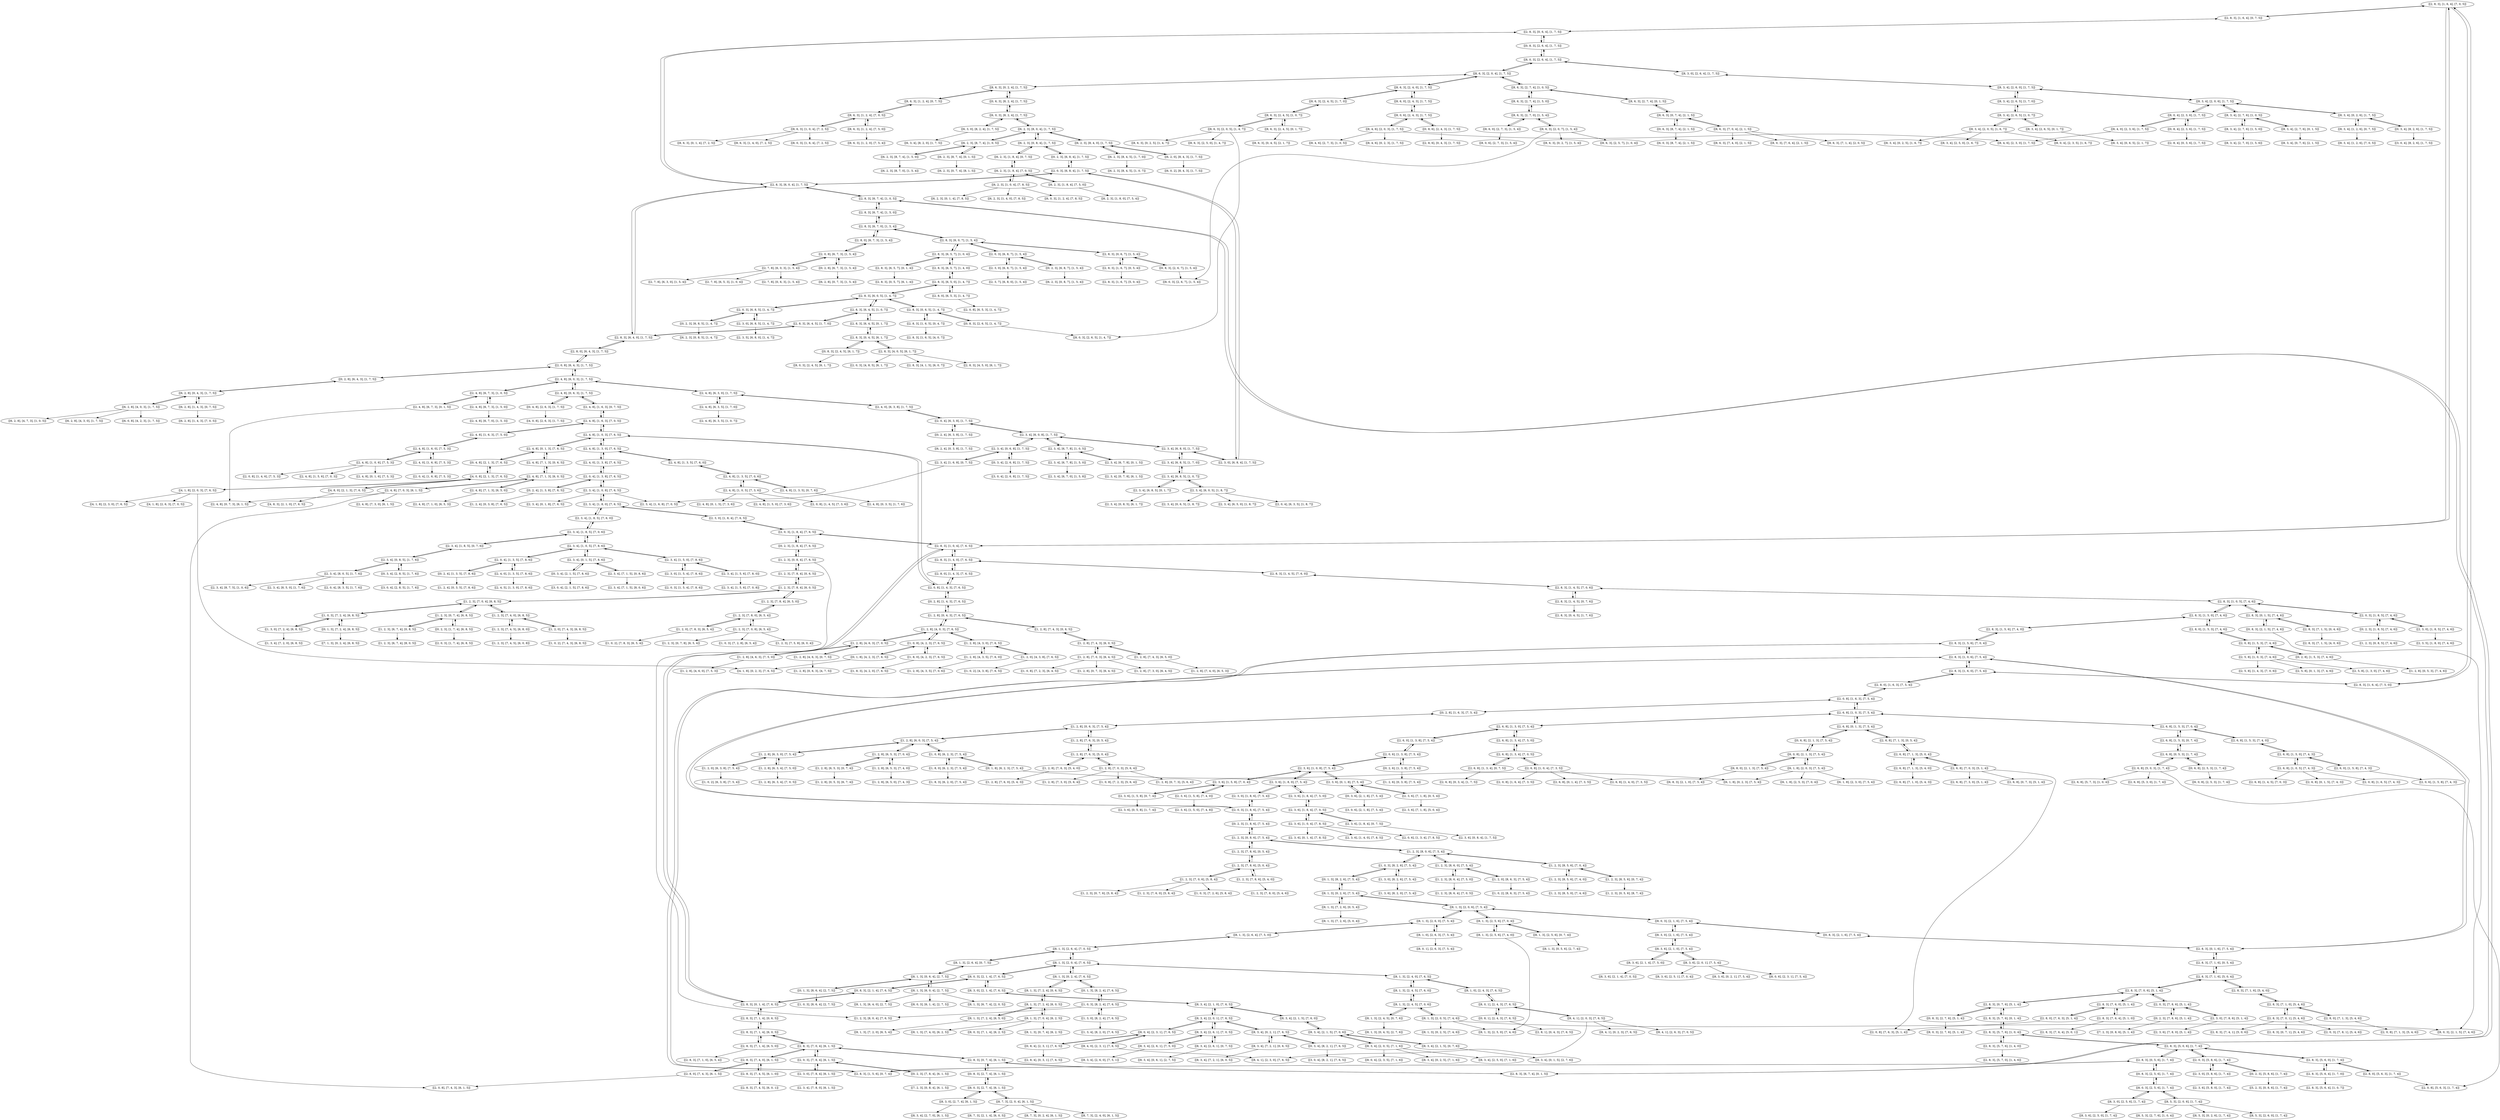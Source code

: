 digraph tree {
    "[[2, 8, 3], [1, 6, 4], [7, 0, 5]]";
    "[[2, 8, 3], [1, 6, 4], [0, 7, 5]]";
    "[[2, 8, 3], [1, 6, 4], [7, 0, 5]]";
    "[[2, 8, 3], [0, 6, 4], [1, 7, 5]]";
    "[[2, 8, 3], [6, 0, 4], [1, 7, 5]]";
    "[[2, 8, 3], [0, 6, 4], [1, 7, 5]]";
    "[[2, 8, 3], [6, 4, 0], [1, 7, 5]]";
    "[[2, 8, 3], [6, 0, 4], [1, 7, 5]]";
    "[[2, 8, 0], [6, 4, 3], [1, 7, 5]]";
    "[[2, 0, 8], [6, 4, 3], [1, 7, 5]]";
    "[[0, 2, 8], [6, 4, 3], [1, 7, 5]]";
    "[[2, 0, 8], [6, 4, 3], [1, 7, 5]]";
    "[[6, 2, 8], [0, 4, 3], [1, 7, 5]]";
    "[[6, 2, 8], [4, 0, 3], [1, 7, 5]]";
    "[[6, 2, 8], [0, 4, 3], [1, 7, 5]]";
    "[[6, 2, 8], [4, 3, 0], [1, 7, 5]]";
    "[[6, 0, 8], [4, 2, 3], [1, 7, 5]]";
    "[[6, 2, 8], [4, 7, 3], [1, 0, 5]]";
    "[[0, 2, 8], [6, 4, 3], [1, 7, 5]]";
    "[[6, 2, 8], [1, 4, 3], [0, 7, 5]]";
    "[[6, 2, 8], [1, 4, 3], [7, 0, 5]]";
    "[[6, 2, 8], [0, 4, 3], [1, 7, 5]]";
    "[[2, 8, 0], [6, 4, 3], [1, 7, 5]]";
    "[[2, 4, 8], [6, 0, 3], [1, 7, 5]]";
    "[[2, 4, 8], [0, 6, 3], [1, 7, 5]]";
    "[[2, 4, 8], [6, 0, 3], [1, 7, 5]]";
    "[[0, 4, 8], [2, 6, 3], [1, 7, 5]]";
    "[[4, 0, 8], [2, 6, 3], [1, 7, 5]]";
    "[[2, 4, 8], [0, 6, 3], [1, 7, 5]]";
    "[[2, 4, 8], [1, 6, 3], [0, 7, 5]]";
    "[[2, 4, 8], [1, 6, 3], [7, 0, 5]]";
    "[[2, 4, 8], [0, 6, 3], [1, 7, 5]]";
    "[[2, 4, 8], [6, 3, 0], [1, 7, 5]]";
    "[[2, 4, 8], [6, 0, 3], [1, 7, 5]]";
    "[[2, 4, 0], [6, 3, 8], [1, 7, 5]]";
    "[[2, 0, 4], [6, 3, 8], [1, 7, 5]]";
    "[[2, 4, 8], [6, 3, 0], [1, 7, 5]]";
    "[[2, 4, 8], [6, 3, 5], [1, 7, 0]]";
    "[[2, 4, 8], [6, 3, 5], [1, 0, 7]]";
    "[[2, 4, 8], [6, 3, 0], [1, 7, 5]]";
    "[[2, 0, 8], [6, 4, 3], [1, 7, 5]]";
    "[[2, 4, 8], [6, 7, 3], [1, 0, 5]]";
    "[[2, 4, 8], [6, 7, 3], [0, 1, 5]]";
    "[[2, 4, 8], [6, 7, 3], [1, 0, 5]]";
    "[[2, 4, 8], [0, 7, 3], [6, 1, 5]]";
    "[[2, 4, 8], [6, 7, 3], [1, 5, 0]]";
    "[[2, 4, 8], [6, 7, 3], [1, 0, 5]]";
    "[[2, 4, 8], [6, 7, 0], [1, 5, 3]]";
    "[[2, 4, 8], [6, 0, 3], [1, 7, 5]]";
    "[[2, 8, 3], [6, 4, 0], [1, 7, 5]]";
    "[[2, 8, 3], [6, 4, 5], [1, 7, 0]]";
    "[[2, 8, 3], [6, 4, 5], [1, 0, 7]]";
    "[[2, 8, 3], [6, 4, 5], [0, 1, 7]]";
    "[[2, 8, 3], [6, 4, 5], [1, 0, 7]]";
    "[[2, 8, 3], [0, 4, 5], [6, 1, 7]]";
    "[[2, 8, 3], [4, 0, 5], [6, 1, 7]]";
    "[[2, 8, 3], [0, 4, 5], [6, 1, 7]]";
    "[[2, 8, 3], [4, 5, 0], [6, 1, 7]]";
    "[[2, 0, 3], [4, 8, 5], [6, 1, 7]]";
    "[[2, 8, 3], [4, 1, 5], [6, 0, 7]]";
    "[[0, 8, 3], [2, 4, 5], [6, 1, 7]]";
    "[[8, 0, 3], [2, 4, 5], [6, 1, 7]]";
    "[[2, 8, 3], [0, 4, 5], [6, 1, 7]]";
    "[[2, 8, 3], [6, 4, 5], [0, 1, 7]]";
    "[[2, 8, 3], [6, 4, 5], [1, 7, 0]]";
    "[[2, 8, 3], [6, 0, 5], [1, 4, 7]]";
    "[[2, 8, 3], [0, 6, 5], [1, 4, 7]]";
    "[[2, 8, 3], [6, 0, 5], [1, 4, 7]]";
    "[[0, 8, 3], [2, 6, 5], [1, 4, 7]]";
    "[[8, 0, 3], [2, 6, 5], [1, 4, 7]]";
    "[[2, 8, 3], [0, 6, 5], [1, 4, 7]]";
    "[[2, 8, 3], [1, 6, 5], [0, 4, 7]]";
    "[[2, 8, 3], [1, 6, 5], [4, 0, 7]]";
    "[[2, 8, 3], [0, 6, 5], [1, 4, 7]]";
    "[[2, 8, 3], [6, 5, 0], [1, 4, 7]]";
    "[[2, 8, 3], [6, 0, 5], [1, 4, 7]]";
    "[[2, 8, 0], [6, 5, 3], [1, 4, 7]]";
    "[[2, 0, 8], [6, 5, 3], [1, 4, 7]]";
    "[[2, 8, 3], [6, 5, 0], [1, 4, 7]]";
    "[[2, 8, 3], [6, 5, 7], [1, 4, 0]]";
    "[[2, 8, 3], [6, 5, 7], [1, 0, 4]]";
    "[[2, 8, 3], [6, 5, 0], [1, 4, 7]]";
    "[[2, 0, 3], [6, 8, 5], [1, 4, 7]]";
    "[[0, 2, 3], [6, 8, 5], [1, 4, 7]]";
    "[[2, 0, 3], [6, 8, 5], [1, 4, 7]]";
    "[[6, 2, 3], [0, 8, 5], [1, 4, 7]]";
    "[[2, 3, 0], [6, 8, 5], [1, 4, 7]]";
    "[[2, 0, 3], [6, 8, 5], [1, 4, 7]]";
    "[[2, 3, 5], [6, 8, 0], [1, 4, 7]]";
    "[[2, 8, 3], [6, 0, 5], [1, 4, 7]]";
    "[[2, 8, 3], [6, 4, 5], [1, 0, 7]]";
    "[[2, 8, 3], [6, 4, 0], [1, 7, 5]]";
    "[[2, 0, 3], [6, 8, 4], [1, 7, 5]]";
    "[[0, 2, 3], [6, 8, 4], [1, 7, 5]]";
    "[[2, 0, 3], [6, 8, 4], [1, 7, 5]]";
    "[[6, 2, 3], [0, 8, 4], [1, 7, 5]]";
    "[[6, 2, 3], [8, 0, 4], [1, 7, 5]]";
    "[[6, 2, 3], [0, 8, 4], [1, 7, 5]]";
    "[[6, 2, 3], [8, 4, 0], [1, 7, 5]]";
    "[[6, 2, 3], [8, 0, 4], [1, 7, 5]]";
    "[[6, 2, 0], [8, 4, 3], [1, 7, 5]]";
    "[[6, 0, 2], [8, 4, 3], [1, 7, 5]]";
    "[[6, 2, 3], [8, 4, 0], [1, 7, 5]]";
    "[[6, 2, 3], [8, 4, 5], [1, 7, 0]]";
    "[[6, 2, 3], [8, 4, 5], [1, 0, 7]]";
    "[[6, 2, 3], [8, 4, 0], [1, 7, 5]]";
    "[[6, 0, 3], [8, 2, 4], [1, 7, 5]]";
    "[[0, 6, 3], [8, 2, 4], [1, 7, 5]]";
    "[[6, 0, 3], [8, 2, 4], [1, 7, 5]]";
    "[[8, 6, 3], [0, 2, 4], [1, 7, 5]]";
    "[[6, 3, 0], [8, 2, 4], [1, 7, 5]]";
    "[[6, 0, 3], [8, 2, 4], [1, 7, 5]]";
    "[[6, 3, 4], [8, 2, 0], [1, 7, 5]]";
    "[[6, 2, 3], [8, 0, 4], [1, 7, 5]]";
    "[[6, 2, 3], [8, 7, 4], [1, 0, 5]]";
    "[[6, 2, 3], [8, 7, 4], [0, 1, 5]]";
    "[[6, 2, 3], [8, 7, 4], [1, 0, 5]]";
    "[[6, 2, 3], [0, 7, 4], [8, 1, 5]]";
    "[[6, 2, 3], [8, 7, 4], [1, 5, 0]]";
    "[[6, 2, 3], [8, 7, 4], [1, 0, 5]]";
    "[[6, 2, 3], [8, 7, 0], [1, 5, 4]]";
    "[[6, 2, 3], [8, 0, 4], [1, 7, 5]]";
    "[[0, 2, 3], [6, 8, 4], [1, 7, 5]]";
    "[[6, 2, 3], [1, 8, 4], [0, 7, 5]]";
    "[[6, 2, 3], [1, 8, 4], [7, 0, 5]]";
    "[[6, 2, 3], [1, 8, 4], [0, 7, 5]]";
    "[[6, 2, 3], [1, 8, 4], [7, 5, 0]]";
    "[[6, 2, 3], [1, 8, 4], [7, 0, 5]]";
    "[[6, 2, 3], [1, 8, 0], [7, 5, 4]]";
    "[[6, 2, 3], [1, 0, 4], [7, 8, 5]]";
    "[[6, 2, 3], [0, 1, 4], [7, 8, 5]]";
    "[[6, 2, 3], [1, 4, 0], [7, 8, 5]]";
    "[[6, 0, 3], [1, 2, 4], [7, 8, 5]]";
    "[[6, 2, 3], [1, 8, 4], [7, 0, 5]]";
    "[[6, 2, 3], [0, 8, 4], [1, 7, 5]]";
    "[[2, 3, 0], [6, 8, 4], [1, 7, 5]]";
    "[[2, 0, 3], [6, 8, 4], [1, 7, 5]]";
    "[[2, 3, 4], [6, 8, 0], [1, 7, 5]]";
    "[[2, 3, 4], [6, 0, 8], [1, 7, 5]]";
    "[[2, 3, 4], [0, 6, 8], [1, 7, 5]]";
    "[[2, 3, 4], [6, 0, 8], [1, 7, 5]]";
    "[[0, 3, 4], [2, 6, 8], [1, 7, 5]]";
    "[[3, 0, 4], [2, 6, 8], [1, 7, 5]]";
    "[[2, 3, 4], [0, 6, 8], [1, 7, 5]]";
    "[[2, 3, 4], [1, 6, 8], [0, 7, 5]]";
    "[[2, 3, 4], [1, 6, 8], [7, 0, 5]]";
    "[[2, 3, 4], [0, 6, 8], [1, 7, 5]]";
    "[[2, 3, 4], [6, 8, 0], [1, 7, 5]]";
    "[[2, 0, 4], [6, 3, 8], [1, 7, 5]]";
    "[[0, 2, 4], [6, 3, 8], [1, 7, 5]]";
    "[[2, 0, 4], [6, 3, 8], [1, 7, 5]]";
    "[[6, 2, 4], [0, 3, 8], [1, 7, 5]]";
    "[[2, 4, 0], [6, 3, 8], [1, 7, 5]]";
    "[[2, 3, 4], [6, 0, 8], [1, 7, 5]]";
    "[[2, 3, 4], [6, 7, 8], [1, 0, 5]]";
    "[[2, 3, 4], [6, 7, 8], [0, 1, 5]]";
    "[[2, 3, 4], [6, 7, 8], [1, 0, 5]]";
    "[[2, 3, 4], [0, 7, 8], [6, 1, 5]]";
    "[[2, 3, 4], [6, 7, 8], [1, 5, 0]]";
    "[[2, 3, 4], [6, 7, 8], [1, 0, 5]]";
    "[[2, 3, 4], [6, 7, 0], [1, 5, 8]]";
    "[[2, 3, 4], [6, 0, 8], [1, 7, 5]]";
    "[[2, 3, 0], [6, 8, 4], [1, 7, 5]]";
    "[[2, 3, 4], [6, 8, 5], [1, 7, 0]]";
    "[[2, 3, 4], [6, 8, 5], [1, 0, 7]]";
    "[[2, 3, 4], [6, 8, 5], [0, 1, 7]]";
    "[[2, 3, 4], [6, 8, 5], [1, 0, 7]]";
    "[[2, 3, 4], [0, 8, 5], [6, 1, 7]]";
    "[[2, 3, 4], [6, 8, 5], [1, 7, 0]]";
    "[[2, 3, 4], [6, 0, 5], [1, 8, 7]]";
    "[[2, 3, 4], [0, 6, 5], [1, 8, 7]]";
    "[[2, 3, 4], [6, 5, 0], [1, 8, 7]]";
    "[[2, 0, 4], [6, 3, 5], [1, 8, 7]]";
    "[[2, 3, 4], [6, 8, 5], [1, 0, 7]]";
    "[[2, 3, 4], [6, 8, 0], [1, 7, 5]]";
    "[[2, 8, 3], [6, 0, 4], [1, 7, 5]]";
    "[[2, 8, 3], [6, 7, 4], [1, 0, 5]]";
    "[[2, 8, 3], [6, 7, 4], [0, 1, 5]]";
    "[[2, 8, 3], [6, 7, 4], [1, 0, 5]]";
    "[[2, 8, 3], [0, 7, 4], [6, 1, 5]]";
    "[[2, 8, 3], [7, 0, 4], [6, 1, 5]]";
    "[[2, 8, 3], [0, 7, 4], [6, 1, 5]]";
    "[[2, 8, 3], [7, 4, 0], [6, 1, 5]]";
    "[[2, 8, 3], [7, 0, 4], [6, 1, 5]]";
    "[[2, 8, 0], [7, 4, 3], [6, 1, 5]]";
    "[[2, 0, 8], [7, 4, 3], [6, 1, 5]]";
    "[[2, 8, 3], [7, 4, 0], [6, 1, 5]]";
    "[[2, 8, 3], [7, 4, 5], [6, 1, 0]]";
    "[[2, 8, 3], [7, 4, 5], [6, 0, 1]]";
    "[[2, 8, 3], [7, 4, 0], [6, 1, 5]]";
    "[[2, 0, 3], [7, 8, 4], [6, 1, 5]]";
    "[[0, 2, 3], [7, 8, 4], [6, 1, 5]]";
    "[[2, 0, 3], [7, 8, 4], [6, 1, 5]]";
    "[[7, 2, 3], [0, 8, 4], [6, 1, 5]]";
    "[[2, 3, 0], [7, 8, 4], [6, 1, 5]]";
    "[[2, 0, 3], [7, 8, 4], [6, 1, 5]]";
    "[[2, 3, 4], [7, 8, 0], [6, 1, 5]]";
    "[[2, 8, 3], [7, 0, 4], [6, 1, 5]]";
    "[[2, 8, 3], [7, 1, 4], [6, 0, 5]]";
    "[[2, 8, 3], [7, 1, 4], [0, 6, 5]]";
    "[[2, 8, 3], [7, 1, 4], [6, 0, 5]]";
    "[[2, 8, 3], [0, 1, 4], [7, 6, 5]]";
    "[[2, 8, 3], [7, 1, 4], [6, 5, 0]]";
    "[[2, 8, 3], [7, 1, 4], [6, 0, 5]]";
    "[[2, 8, 3], [7, 1, 0], [6, 5, 4]]";
    "[[2, 8, 3], [7, 0, 4], [6, 1, 5]]";
    "[[0, 8, 3], [2, 7, 4], [6, 1, 5]]";
    "[[8, 0, 3], [2, 7, 4], [6, 1, 5]]";
    "[[0, 8, 3], [2, 7, 4], [6, 1, 5]]";
    "[[8, 3, 0], [2, 7, 4], [6, 1, 5]]";
    "[[8, 0, 3], [2, 7, 4], [6, 1, 5]]";
    "[[8, 3, 4], [2, 7, 0], [6, 1, 5]]";
    "[[8, 7, 3], [2, 0, 4], [6, 1, 5]]";
    "[[8, 7, 3], [0, 2, 4], [6, 1, 5]]";
    "[[8, 7, 3], [2, 4, 0], [6, 1, 5]]";
    "[[8, 0, 3], [2, 7, 4], [6, 1, 5]]";
    "[[8, 7, 3], [2, 1, 4], [6, 0, 5]]";
    "[[2, 8, 3], [0, 7, 4], [6, 1, 5]]";
    "[[2, 8, 3], [6, 7, 4], [0, 1, 5]]";
    "[[2, 8, 3], [6, 7, 4], [1, 5, 0]]";
    "[[2, 8, 3], [6, 7, 4], [1, 0, 5]]";
    "[[2, 8, 3], [6, 7, 0], [1, 5, 4]]";
    "[[2, 8, 3], [6, 0, 7], [1, 5, 4]]";
    "[[2, 8, 3], [0, 6, 7], [1, 5, 4]]";
    "[[2, 8, 3], [6, 0, 7], [1, 5, 4]]";
    "[[0, 8, 3], [2, 6, 7], [1, 5, 4]]";
    "[[8, 0, 3], [2, 6, 7], [1, 5, 4]]";
    "[[2, 8, 3], [0, 6, 7], [1, 5, 4]]";
    "[[2, 8, 3], [1, 6, 7], [0, 5, 4]]";
    "[[2, 8, 3], [1, 6, 7], [5, 0, 4]]";
    "[[2, 8, 3], [0, 6, 7], [1, 5, 4]]";
    "[[2, 8, 3], [6, 7, 0], [1, 5, 4]]";
    "[[2, 0, 3], [6, 8, 7], [1, 5, 4]]";
    "[[0, 2, 3], [6, 8, 7], [1, 5, 4]]";
    "[[2, 0, 3], [6, 8, 7], [1, 5, 4]]";
    "[[6, 2, 3], [0, 8, 7], [1, 5, 4]]";
    "[[2, 3, 0], [6, 8, 7], [1, 5, 4]]";
    "[[2, 0, 3], [6, 8, 7], [1, 5, 4]]";
    "[[2, 3, 7], [6, 8, 0], [1, 5, 4]]";
    "[[2, 8, 3], [6, 0, 7], [1, 5, 4]]";
    "[[2, 8, 3], [6, 5, 7], [1, 0, 4]]";
    "[[2, 8, 3], [6, 5, 7], [0, 1, 4]]";
    "[[2, 8, 3], [6, 5, 7], [1, 0, 4]]";
    "[[2, 8, 3], [0, 5, 7], [6, 1, 4]]";
    "[[2, 8, 3], [6, 5, 7], [1, 4, 0]]";
    "[[2, 8, 3], [6, 0, 7], [1, 5, 4]]";
    "[[2, 8, 0], [6, 7, 3], [1, 5, 4]]";
    "[[2, 0, 8], [6, 7, 3], [1, 5, 4]]";
    "[[0, 2, 8], [6, 7, 3], [1, 5, 4]]";
    "[[2, 0, 8], [6, 7, 3], [1, 5, 4]]";
    "[[6, 2, 8], [0, 7, 3], [1, 5, 4]]";
    "[[2, 8, 0], [6, 7, 3], [1, 5, 4]]";
    "[[2, 7, 8], [6, 0, 3], [1, 5, 4]]";
    "[[2, 7, 8], [0, 6, 3], [1, 5, 4]]";
    "[[2, 7, 8], [6, 3, 0], [1, 5, 4]]";
    "[[2, 0, 8], [6, 7, 3], [1, 5, 4]]";
    "[[2, 7, 8], [6, 5, 3], [1, 0, 4]]";
    "[[2, 8, 3], [6, 7, 0], [1, 5, 4]]";
    "[[2, 8, 3], [6, 7, 4], [1, 5, 0]]";
    "[[2, 8, 3], [6, 0, 4], [1, 7, 5]]";
    "[[0, 8, 3], [2, 6, 4], [1, 7, 5]]";
    "[[8, 0, 3], [2, 6, 4], [1, 7, 5]]";
    "[[0, 8, 3], [2, 6, 4], [1, 7, 5]]";
    "[[8, 3, 0], [2, 6, 4], [1, 7, 5]]";
    "[[8, 0, 3], [2, 6, 4], [1, 7, 5]]";
    "[[8, 3, 4], [2, 6, 0], [1, 7, 5]]";
    "[[8, 3, 4], [2, 0, 6], [1, 7, 5]]";
    "[[8, 3, 4], [0, 2, 6], [1, 7, 5]]";
    "[[8, 3, 4], [2, 0, 6], [1, 7, 5]]";
    "[[0, 3, 4], [8, 2, 6], [1, 7, 5]]";
    "[[3, 0, 4], [8, 2, 6], [1, 7, 5]]";
    "[[8, 3, 4], [0, 2, 6], [1, 7, 5]]";
    "[[8, 3, 4], [1, 2, 6], [0, 7, 5]]";
    "[[8, 3, 4], [1, 2, 6], [7, 0, 5]]";
    "[[8, 3, 4], [0, 2, 6], [1, 7, 5]]";
    "[[8, 3, 4], [2, 6, 0], [1, 7, 5]]";
    "[[8, 0, 4], [2, 3, 6], [1, 7, 5]]";
    "[[0, 8, 4], [2, 3, 6], [1, 7, 5]]";
    "[[8, 0, 4], [2, 3, 6], [1, 7, 5]]";
    "[[2, 8, 4], [0, 3, 6], [1, 7, 5]]";
    "[[8, 4, 0], [2, 3, 6], [1, 7, 5]]";
    "[[8, 0, 4], [2, 3, 6], [1, 7, 5]]";
    "[[8, 4, 6], [2, 3, 0], [1, 7, 5]]";
    "[[8, 3, 4], [2, 0, 6], [1, 7, 5]]";
    "[[8, 3, 4], [2, 7, 6], [1, 0, 5]]";
    "[[8, 3, 4], [2, 7, 6], [0, 1, 5]]";
    "[[8, 3, 4], [2, 7, 6], [1, 0, 5]]";
    "[[8, 3, 4], [0, 7, 6], [2, 1, 5]]";
    "[[8, 3, 4], [2, 7, 6], [1, 5, 0]]";
    "[[8, 3, 4], [2, 7, 6], [1, 0, 5]]";
    "[[8, 3, 4], [2, 7, 0], [1, 5, 6]]";
    "[[8, 3, 4], [2, 0, 6], [1, 7, 5]]";
    "[[8, 3, 0], [2, 6, 4], [1, 7, 5]]";
    "[[8, 3, 4], [2, 6, 5], [1, 7, 0]]";
    "[[8, 3, 4], [2, 6, 5], [1, 0, 7]]";
    "[[8, 3, 4], [2, 6, 5], [0, 1, 7]]";
    "[[8, 3, 4], [2, 6, 5], [1, 0, 7]]";
    "[[8, 3, 4], [0, 6, 5], [2, 1, 7]]";
    "[[8, 3, 4], [2, 6, 5], [1, 7, 0]]";
    "[[8, 3, 4], [2, 0, 5], [1, 6, 7]]";
    "[[8, 3, 4], [0, 2, 5], [1, 6, 7]]";
    "[[8, 3, 4], [2, 5, 0], [1, 6, 7]]";
    "[[8, 0, 4], [2, 3, 5], [1, 6, 7]]";
    "[[8, 3, 4], [2, 6, 5], [1, 0, 7]]";
    "[[8, 3, 4], [2, 6, 0], [1, 7, 5]]";
    "[[8, 6, 3], [2, 0, 4], [1, 7, 5]]";
    "[[8, 6, 3], [0, 2, 4], [1, 7, 5]]";
    "[[8, 6, 3], [2, 0, 4], [1, 7, 5]]";
    "[[0, 6, 3], [8, 2, 4], [1, 7, 5]]";
    "[[8, 6, 3], [1, 2, 4], [0, 7, 5]]";
    "[[8, 6, 3], [1, 2, 4], [7, 0, 5]]";
    "[[8, 6, 3], [1, 2, 4], [0, 7, 5]]";
    "[[8, 6, 3], [1, 2, 4], [7, 5, 0]]";
    "[[8, 6, 3], [1, 2, 4], [7, 0, 5]]";
    "[[8, 6, 3], [1, 2, 0], [7, 5, 4]]";
    "[[8, 6, 3], [1, 0, 4], [7, 2, 5]]";
    "[[8, 6, 3], [0, 1, 4], [7, 2, 5]]";
    "[[8, 6, 3], [1, 4, 0], [7, 2, 5]]";
    "[[8, 0, 3], [1, 6, 4], [7, 2, 5]]";
    "[[8, 6, 3], [1, 2, 4], [7, 0, 5]]";
    "[[8, 6, 3], [0, 2, 4], [1, 7, 5]]";
    "[[8, 6, 3], [2, 4, 0], [1, 7, 5]]";
    "[[8, 6, 3], [2, 0, 4], [1, 7, 5]]";
    "[[8, 6, 0], [2, 4, 3], [1, 7, 5]]";
    "[[8, 0, 6], [2, 4, 3], [1, 7, 5]]";
    "[[0, 8, 6], [2, 4, 3], [1, 7, 5]]";
    "[[8, 0, 6], [2, 4, 3], [1, 7, 5]]";
    "[[2, 8, 6], [0, 4, 3], [1, 7, 5]]";
    "[[8, 6, 0], [2, 4, 3], [1, 7, 5]]";
    "[[8, 4, 6], [2, 0, 3], [1, 7, 5]]";
    "[[8, 4, 6], [0, 2, 3], [1, 7, 5]]";
    "[[8, 4, 6], [2, 3, 0], [1, 7, 5]]";
    "[[8, 0, 6], [2, 4, 3], [1, 7, 5]]";
    "[[8, 4, 6], [2, 7, 3], [1, 0, 5]]";
    "[[8, 6, 3], [2, 4, 0], [1, 7, 5]]";
    "[[8, 6, 3], [2, 4, 5], [1, 7, 0]]";
    "[[8, 6, 3], [2, 4, 5], [1, 0, 7]]";
    "[[8, 6, 3], [2, 4, 5], [0, 1, 7]]";
    "[[8, 6, 3], [2, 4, 5], [1, 0, 7]]";
    "[[8, 6, 3], [0, 4, 5], [2, 1, 7]]";
    "[[8, 6, 3], [2, 4, 5], [1, 7, 0]]";
    "[[8, 6, 3], [2, 0, 5], [1, 4, 7]]";
    "[[8, 6, 3], [0, 2, 5], [1, 4, 7]]";
    "[[8, 6, 3], [2, 5, 0], [1, 4, 7]]";
    "[[8, 0, 3], [2, 6, 5], [1, 4, 7]]";
    "[[8, 6, 3], [2, 4, 5], [1, 0, 7]]";
    "[[8, 6, 3], [2, 4, 0], [1, 7, 5]]";
    "[[8, 0, 3], [2, 6, 4], [1, 7, 5]]";
    "[[8, 6, 3], [2, 7, 4], [1, 0, 5]]";
    "[[8, 6, 3], [2, 7, 4], [0, 1, 5]]";
    "[[8, 6, 3], [2, 7, 4], [1, 0, 5]]";
    "[[8, 6, 3], [0, 7, 4], [2, 1, 5]]";
    "[[8, 6, 3], [7, 0, 4], [2, 1, 5]]";
    "[[8, 6, 3], [0, 7, 4], [2, 1, 5]]";
    "[[8, 6, 3], [7, 4, 0], [2, 1, 5]]";
    "[[8, 0, 3], [7, 6, 4], [2, 1, 5]]";
    "[[8, 6, 3], [7, 1, 4], [2, 0, 5]]";
    "[[0, 6, 3], [8, 7, 4], [2, 1, 5]]";
    "[[6, 0, 3], [8, 7, 4], [2, 1, 5]]";
    "[[8, 6, 3], [0, 7, 4], [2, 1, 5]]";
    "[[8, 6, 3], [2, 7, 4], [0, 1, 5]]";
    "[[8, 6, 3], [2, 7, 4], [1, 5, 0]]";
    "[[8, 6, 3], [2, 7, 4], [1, 0, 5]]";
    "[[8, 6, 3], [2, 7, 0], [1, 5, 4]]";
    "[[8, 6, 3], [2, 0, 7], [1, 5, 4]]";
    "[[8, 6, 3], [0, 2, 7], [1, 5, 4]]";
    "[[8, 6, 3], [2, 7, 0], [1, 5, 4]]";
    "[[8, 0, 3], [2, 6, 7], [1, 5, 4]]";
    "[[8, 6, 3], [2, 5, 7], [1, 0, 4]]";
    "[[8, 6, 0], [2, 7, 3], [1, 5, 4]]";
    "[[8, 0, 6], [2, 7, 3], [1, 5, 4]]";
    "[[8, 6, 3], [2, 7, 0], [1, 5, 4]]";
    "[[8, 6, 3], [2, 7, 4], [1, 5, 0]]";
    "[[8, 6, 3], [2, 0, 4], [1, 7, 5]]";
    "[[2, 8, 3], [0, 6, 4], [1, 7, 5]]";
    "[[2, 8, 3], [1, 6, 4], [0, 7, 5]]";
    "[[2, 8, 3], [1, 6, 4], [7, 5, 0]]";
    "[[2, 8, 3], [1, 6, 4], [7, 0, 5]]";
    "[[2, 8, 3], [1, 6, 0], [7, 5, 4]]";
    "[[2, 8, 3], [1, 0, 6], [7, 5, 4]]";
    "[[2, 8, 3], [0, 1, 6], [7, 5, 4]]";
    "[[2, 8, 3], [1, 0, 6], [7, 5, 4]]";
    "[[0, 8, 3], [2, 1, 6], [7, 5, 4]]";
    "[[8, 0, 3], [2, 1, 6], [7, 5, 4]]";
    "[[0, 8, 3], [2, 1, 6], [7, 5, 4]]";
    "[[8, 3, 0], [2, 1, 6], [7, 5, 4]]";
    "[[8, 0, 3], [2, 1, 6], [7, 5, 4]]";
    "[[8, 3, 6], [2, 1, 0], [7, 5, 4]]";
    "[[8, 3, 6], [2, 0, 1], [7, 5, 4]]";
    "[[8, 3, 6], [0, 2, 1], [7, 5, 4]]";
    "[[8, 3, 6], [2, 1, 0], [7, 5, 4]]";
    "[[8, 0, 6], [2, 3, 1], [7, 5, 4]]";
    "[[8, 3, 6], [2, 5, 1], [7, 0, 4]]";
    "[[8, 3, 0], [2, 1, 6], [7, 5, 4]]";
    "[[8, 3, 6], [2, 1, 4], [7, 5, 0]]";
    "[[8, 3, 6], [2, 1, 4], [7, 0, 5]]";
    "[[8, 3, 6], [2, 1, 0], [7, 5, 4]]";
    "[[8, 1, 3], [2, 0, 6], [7, 5, 4]]";
    "[[8, 1, 3], [0, 2, 6], [7, 5, 4]]";
    "[[8, 1, 3], [2, 0, 6], [7, 5, 4]]";
    "[[0, 1, 3], [8, 2, 6], [7, 5, 4]]";
    "[[1, 0, 3], [8, 2, 6], [7, 5, 4]]";
    "[[8, 1, 3], [0, 2, 6], [7, 5, 4]]";
    "[[8, 1, 3], [7, 2, 6], [0, 5, 4]]";
    "[[8, 1, 3], [7, 2, 6], [5, 0, 4]]";
    "[[8, 1, 3], [0, 2, 6], [7, 5, 4]]";
    "[[8, 1, 3], [2, 6, 0], [7, 5, 4]]";
    "[[8, 1, 3], [2, 0, 6], [7, 5, 4]]";
    "[[8, 1, 0], [2, 6, 3], [7, 5, 4]]";
    "[[8, 0, 1], [2, 6, 3], [7, 5, 4]]";
    "[[8, 1, 3], [2, 6, 0], [7, 5, 4]]";
    "[[8, 1, 3], [2, 6, 4], [7, 5, 0]]";
    "[[8, 1, 3], [2, 6, 4], [7, 0, 5]]";
    "[[8, 1, 3], [2, 6, 0], [7, 5, 4]]";
    "[[8, 0, 3], [2, 1, 6], [7, 5, 4]]";
    "[[8, 1, 3], [2, 5, 6], [7, 0, 4]]";
    "[[8, 1, 3], [2, 5, 6], [0, 7, 4]]";
    "[[8, 1, 3], [2, 5, 6], [7, 0, 4]]";
    "[[8, 1, 3], [0, 5, 6], [2, 7, 4]]";
    "[[8, 1, 3], [2, 5, 6], [7, 4, 0]]";
    "[[8, 1, 3], [2, 5, 6], [7, 0, 4]]";
    "[[8, 1, 3], [2, 5, 0], [7, 4, 6]]";
    "[[8, 1, 3], [2, 0, 6], [7, 5, 4]]";
    "[[2, 8, 3], [0, 1, 6], [7, 5, 4]]";
    "[[2, 8, 3], [7, 1, 6], [0, 5, 4]]";
    "[[2, 8, 3], [7, 1, 6], [5, 0, 4]]";
    "[[2, 8, 3], [7, 1, 6], [0, 5, 4]]";
    "[[2, 8, 3], [7, 1, 6], [5, 4, 0]]";
    "[[2, 8, 3], [7, 1, 6], [5, 0, 4]]";
    "[[2, 8, 3], [7, 1, 0], [5, 4, 6]]";
    "[[2, 8, 3], [7, 0, 1], [5, 4, 6]]";
    "[[2, 8, 3], [0, 7, 1], [5, 4, 6]]";
    "[[2, 8, 3], [7, 1, 0], [5, 4, 6]]";
    "[[2, 0, 3], [7, 8, 1], [5, 4, 6]]";
    "[[2, 8, 3], [7, 4, 1], [5, 0, 6]]";
    "[[2, 8, 0], [7, 1, 3], [5, 4, 6]]";
    "[[2, 0, 8], [7, 1, 3], [5, 4, 6]]";
    "[[2, 8, 3], [7, 1, 0], [5, 4, 6]]";
    "[[2, 8, 3], [7, 1, 6], [5, 4, 0]]";
    "[[2, 8, 3], [7, 0, 6], [5, 1, 4]]";
    "[[2, 8, 3], [0, 7, 6], [5, 1, 4]]";
    "[[2, 8, 3], [7, 0, 6], [5, 1, 4]]";
    "[[0, 8, 3], [2, 7, 6], [5, 1, 4]]";
    "[[8, 0, 3], [2, 7, 6], [5, 1, 4]]";
    "[[2, 8, 3], [0, 7, 6], [5, 1, 4]]";
    "[[2, 8, 3], [5, 7, 6], [0, 1, 4]]";
    "[[2, 8, 3], [5, 7, 6], [1, 0, 4]]";
    "[[2, 8, 3], [0, 7, 6], [5, 1, 4]]";
    "[[2, 8, 3], [7, 6, 0], [5, 1, 4]]";
    "[[2, 8, 3], [7, 0, 6], [5, 1, 4]]";
    "[[2, 8, 0], [7, 6, 3], [5, 1, 4]]";
    "[[2, 0, 8], [7, 6, 3], [5, 1, 4]]";
    "[[2, 8, 3], [7, 6, 0], [5, 1, 4]]";
    "[[2, 8, 3], [7, 6, 4], [5, 1, 0]]";
    "[[2, 8, 3], [7, 6, 4], [5, 0, 1]]";
    "[[2, 8, 3], [7, 6, 0], [5, 1, 4]]";
    "[[2, 0, 3], [7, 8, 6], [5, 1, 4]]";
    "[[0, 2, 3], [7, 8, 6], [5, 1, 4]]";
    "[[2, 0, 3], [7, 8, 6], [5, 1, 4]]";
    "[[7, 2, 3], [0, 8, 6], [5, 1, 4]]";
    "[[2, 3, 0], [7, 8, 6], [5, 1, 4]]";
    "[[2, 0, 3], [7, 8, 6], [5, 1, 4]]";
    "[[2, 3, 6], [7, 8, 0], [5, 1, 4]]";
    "[[2, 8, 3], [7, 0, 6], [5, 1, 4]]";
    "[[2, 8, 3], [7, 1, 6], [5, 0, 4]]";
    "[[2, 8, 3], [0, 1, 6], [7, 5, 4]]";
    "[[2, 8, 3], [1, 6, 0], [7, 5, 4]]";
    "[[2, 0, 3], [1, 8, 6], [7, 5, 4]]";
    "[[0, 2, 3], [1, 8, 6], [7, 5, 4]]";
    "[[2, 0, 3], [1, 8, 6], [7, 5, 4]]";
    "[[1, 2, 3], [0, 8, 6], [7, 5, 4]]";
    "[[1, 2, 3], [8, 0, 6], [7, 5, 4]]";
    "[[1, 2, 3], [0, 8, 6], [7, 5, 4]]";
    "[[1, 2, 3], [8, 6, 0], [7, 5, 4]]";
    "[[1, 2, 3], [8, 0, 6], [7, 5, 4]]";
    "[[1, 2, 0], [8, 6, 3], [7, 5, 4]]";
    "[[1, 0, 2], [8, 6, 3], [7, 5, 4]]";
    "[[1, 2, 3], [8, 6, 0], [7, 5, 4]]";
    "[[1, 2, 3], [8, 6, 4], [7, 5, 0]]";
    "[[1, 2, 3], [8, 6, 4], [7, 0, 5]]";
    "[[1, 2, 3], [8, 6, 0], [7, 5, 4]]";
    "[[1, 0, 3], [8, 2, 6], [7, 5, 4]]";
    "[[0, 1, 3], [8, 2, 6], [7, 5, 4]]";
    "[[1, 3, 0], [8, 2, 6], [7, 5, 4]]";
    "[[1, 0, 3], [8, 2, 6], [7, 5, 4]]";
    "[[1, 3, 6], [8, 2, 0], [7, 5, 4]]";
    "[[1, 2, 3], [8, 0, 6], [7, 5, 4]]";
    "[[1, 2, 3], [8, 5, 6], [7, 0, 4]]";
    "[[1, 2, 3], [8, 5, 6], [0, 7, 4]]";
    "[[1, 2, 3], [8, 5, 6], [7, 0, 4]]";
    "[[1, 2, 3], [0, 5, 6], [8, 7, 4]]";
    "[[1, 2, 3], [8, 5, 6], [7, 4, 0]]";
    "[[1, 2, 3], [8, 5, 6], [7, 0, 4]]";
    "[[1, 2, 3], [8, 5, 0], [7, 4, 6]]";
    "[[1, 2, 3], [8, 0, 6], [7, 5, 4]]";
    "[[0, 2, 3], [1, 8, 6], [7, 5, 4]]";
    "[[1, 2, 3], [7, 8, 6], [0, 5, 4]]";
    "[[1, 2, 3], [7, 8, 6], [5, 0, 4]]";
    "[[1, 2, 3], [7, 8, 6], [0, 5, 4]]";
    "[[1, 2, 3], [7, 8, 6], [5, 4, 0]]";
    "[[1, 2, 3], [7, 8, 6], [5, 0, 4]]";
    "[[1, 2, 3], [7, 8, 0], [5, 4, 6]]";
    "[[1, 2, 3], [7, 0, 6], [5, 8, 4]]";
    "[[1, 2, 3], [0, 7, 6], [5, 8, 4]]";
    "[[1, 2, 3], [7, 6, 0], [5, 8, 4]]";
    "[[1, 0, 3], [7, 2, 6], [5, 8, 4]]";
    "[[1, 2, 3], [7, 8, 6], [5, 0, 4]]";
    "[[1, 2, 3], [0, 8, 6], [7, 5, 4]]";
    "[[2, 3, 0], [1, 8, 6], [7, 5, 4]]";
    "[[2, 0, 3], [1, 8, 6], [7, 5, 4]]";
    "[[2, 3, 6], [1, 8, 0], [7, 5, 4]]";
    "[[2, 3, 6], [1, 0, 8], [7, 5, 4]]";
    "[[2, 3, 6], [0, 1, 8], [7, 5, 4]]";
    "[[2, 3, 6], [1, 0, 8], [7, 5, 4]]";
    "[[0, 3, 6], [2, 1, 8], [7, 5, 4]]";
    "[[3, 0, 6], [2, 1, 8], [7, 5, 4]]";
    "[[2, 3, 6], [0, 1, 8], [7, 5, 4]]";
    "[[2, 3, 6], [7, 1, 8], [0, 5, 4]]";
    "[[2, 3, 6], [7, 1, 8], [5, 0, 4]]";
    "[[2, 3, 6], [0, 1, 8], [7, 5, 4]]";
    "[[2, 3, 6], [1, 8, 0], [7, 5, 4]]";
    "[[2, 0, 6], [1, 3, 8], [7, 5, 4]]";
    "[[0, 2, 6], [1, 3, 8], [7, 5, 4]]";
    "[[2, 0, 6], [1, 3, 8], [7, 5, 4]]";
    "[[1, 2, 6], [0, 3, 8], [7, 5, 4]]";
    "[[2, 6, 0], [1, 3, 8], [7, 5, 4]]";
    "[[2, 0, 6], [1, 3, 8], [7, 5, 4]]";
    "[[2, 6, 8], [1, 3, 0], [7, 5, 4]]";
    "[[2, 3, 6], [1, 0, 8], [7, 5, 4]]";
    "[[2, 3, 6], [1, 5, 8], [7, 0, 4]]";
    "[[2, 3, 6], [1, 5, 8], [0, 7, 4]]";
    "[[2, 3, 6], [1, 5, 8], [7, 0, 4]]";
    "[[2, 3, 6], [0, 5, 8], [1, 7, 4]]";
    "[[2, 3, 6], [1, 5, 8], [7, 4, 0]]";
    "[[2, 3, 6], [1, 5, 8], [7, 0, 4]]";
    "[[2, 3, 6], [1, 5, 0], [7, 4, 8]]";
    "[[2, 3, 6], [1, 0, 8], [7, 5, 4]]";
    "[[2, 3, 0], [1, 8, 6], [7, 5, 4]]";
    "[[2, 3, 6], [1, 8, 4], [7, 5, 0]]";
    "[[2, 3, 6], [1, 8, 4], [7, 0, 5]]";
    "[[2, 3, 6], [1, 8, 4], [0, 7, 5]]";
    "[[2, 3, 6], [1, 8, 4], [7, 0, 5]]";
    "[[2, 3, 6], [0, 8, 4], [1, 7, 5]]";
    "[[2, 3, 6], [1, 8, 4], [7, 5, 0]]";
    "[[2, 3, 6], [1, 0, 4], [7, 8, 5]]";
    "[[2, 3, 6], [0, 1, 4], [7, 8, 5]]";
    "[[2, 3, 6], [1, 4, 0], [7, 8, 5]]";
    "[[2, 0, 6], [1, 3, 4], [7, 8, 5]]";
    "[[2, 3, 6], [1, 8, 4], [7, 0, 5]]";
    "[[2, 3, 6], [1, 8, 0], [7, 5, 4]]";
    "[[2, 8, 3], [1, 0, 6], [7, 5, 4]]";
    "[[2, 8, 3], [1, 5, 6], [7, 0, 4]]";
    "[[2, 8, 3], [1, 5, 6], [0, 7, 4]]";
    "[[2, 8, 3], [1, 5, 6], [7, 0, 4]]";
    "[[2, 8, 3], [0, 5, 6], [1, 7, 4]]";
    "[[2, 8, 3], [5, 0, 6], [1, 7, 4]]";
    "[[2, 8, 3], [0, 5, 6], [1, 7, 4]]";
    "[[2, 8, 3], [5, 6, 0], [1, 7, 4]]";
    "[[2, 8, 3], [5, 0, 6], [1, 7, 4]]";
    "[[2, 8, 0], [5, 6, 3], [1, 7, 4]]";
    "[[2, 0, 8], [5, 6, 3], [1, 7, 4]]";
    "[[2, 8, 3], [5, 6, 0], [1, 7, 4]]";
    "[[2, 8, 3], [5, 6, 4], [1, 7, 0]]";
    "[[2, 8, 3], [5, 6, 4], [1, 0, 7]]";
    "[[2, 8, 3], [5, 6, 0], [1, 7, 4]]";
    "[[2, 0, 3], [5, 8, 6], [1, 7, 4]]";
    "[[0, 2, 3], [5, 8, 6], [1, 7, 4]]";
    "[[2, 0, 3], [5, 8, 6], [1, 7, 4]]";
    "[[5, 2, 3], [0, 8, 6], [1, 7, 4]]";
    "[[2, 3, 0], [5, 8, 6], [1, 7, 4]]";
    "[[2, 0, 3], [5, 8, 6], [1, 7, 4]]";
    "[[2, 3, 6], [5, 8, 0], [1, 7, 4]]";
    "[[2, 8, 3], [5, 0, 6], [1, 7, 4]]";
    "[[2, 8, 3], [5, 7, 6], [1, 0, 4]]";
    "[[2, 8, 3], [5, 7, 6], [0, 1, 4]]";
    "[[2, 8, 3], [5, 7, 6], [1, 4, 0]]";
    "[[2, 8, 3], [5, 7, 6], [1, 0, 4]]";
    "[[2, 8, 3], [5, 7, 0], [1, 4, 6]]";
    "[[2, 8, 3], [5, 0, 6], [1, 7, 4]]";
    "[[0, 8, 3], [2, 5, 6], [1, 7, 4]]";
    "[[8, 0, 3], [2, 5, 6], [1, 7, 4]]";
    "[[0, 8, 3], [2, 5, 6], [1, 7, 4]]";
    "[[8, 3, 0], [2, 5, 6], [1, 7, 4]]";
    "[[8, 0, 3], [2, 5, 6], [1, 7, 4]]";
    "[[8, 3, 6], [2, 5, 0], [1, 7, 4]]";
    "[[8, 5, 3], [2, 0, 6], [1, 7, 4]]";
    "[[8, 5, 3], [0, 2, 6], [1, 7, 4]]";
    "[[8, 5, 3], [2, 6, 0], [1, 7, 4]]";
    "[[8, 0, 3], [2, 5, 6], [1, 7, 4]]";
    "[[8, 5, 3], [2, 7, 6], [1, 0, 4]]";
    "[[2, 8, 3], [0, 5, 6], [1, 7, 4]]";
    "[[2, 8, 3], [1, 5, 6], [0, 7, 4]]";
    "[[2, 8, 3], [1, 5, 6], [7, 4, 0]]";
    "[[2, 8, 3], [1, 5, 6], [7, 0, 4]]";
    "[[2, 8, 3], [1, 5, 0], [7, 4, 6]]";
    "[[2, 8, 3], [1, 0, 5], [7, 4, 6]]";
    "[[2, 8, 3], [0, 1, 5], [7, 4, 6]]";
    "[[2, 8, 3], [1, 0, 5], [7, 4, 6]]";
    "[[0, 8, 3], [2, 1, 5], [7, 4, 6]]";
    "[[8, 0, 3], [2, 1, 5], [7, 4, 6]]";
    "[[2, 8, 3], [0, 1, 5], [7, 4, 6]]";
    "[[2, 8, 3], [7, 1, 5], [0, 4, 6]]";
    "[[2, 8, 3], [7, 1, 5], [4, 0, 6]]";
    "[[2, 8, 3], [0, 1, 5], [7, 4, 6]]";
    "[[2, 8, 3], [1, 5, 0], [7, 4, 6]]";
    "[[2, 0, 3], [1, 8, 5], [7, 4, 6]]";
    "[[0, 2, 3], [1, 8, 5], [7, 4, 6]]";
    "[[2, 0, 3], [1, 8, 5], [7, 4, 6]]";
    "[[1, 2, 3], [0, 8, 5], [7, 4, 6]]";
    "[[2, 3, 0], [1, 8, 5], [7, 4, 6]]";
    "[[2, 0, 3], [1, 8, 5], [7, 4, 6]]";
    "[[2, 3, 5], [1, 8, 0], [7, 4, 6]]";
    "[[2, 8, 3], [1, 0, 5], [7, 4, 6]]";
    "[[2, 8, 3], [1, 4, 5], [7, 0, 6]]";
    "[[2, 8, 3], [1, 4, 5], [0, 7, 6]]";
    "[[2, 8, 3], [1, 4, 5], [7, 0, 6]]";
    "[[2, 8, 3], [0, 4, 5], [1, 7, 6]]";
    "[[2, 8, 3], [1, 4, 5], [7, 6, 0]]";
    "[[2, 8, 3], [1, 4, 5], [7, 0, 6]]";
    "[[2, 8, 3], [1, 4, 0], [7, 6, 5]]";
    "[[2, 8, 3], [1, 0, 5], [7, 4, 6]]";
    "[[2, 8, 0], [1, 5, 3], [7, 4, 6]]";
    "[[2, 0, 8], [1, 5, 3], [7, 4, 6]]";
    "[[0, 2, 8], [1, 5, 3], [7, 4, 6]]";
    "[[2, 0, 8], [1, 5, 3], [7, 4, 6]]";
    "[[1, 2, 8], [0, 5, 3], [7, 4, 6]]";
    "[[2, 8, 0], [1, 5, 3], [7, 4, 6]]";
    "[[2, 5, 8], [1, 0, 3], [7, 4, 6]]";
    "[[2, 5, 8], [0, 1, 3], [7, 4, 6]]";
    "[[2, 5, 8], [1, 3, 0], [7, 4, 6]]";
    "[[2, 0, 8], [1, 5, 3], [7, 4, 6]]";
    "[[2, 5, 8], [1, 4, 3], [7, 0, 6]]";
    "[[2, 8, 3], [1, 5, 0], [7, 4, 6]]";
    "[[2, 8, 3], [1, 5, 6], [7, 4, 0]]";
    "[[2, 8, 3], [1, 0, 6], [7, 5, 4]]";
    "[[2, 8, 0], [1, 6, 3], [7, 5, 4]]";
    "[[2, 0, 8], [1, 6, 3], [7, 5, 4]]";
    "[[0, 2, 8], [1, 6, 3], [7, 5, 4]]";
    "[[2, 0, 8], [1, 6, 3], [7, 5, 4]]";
    "[[1, 2, 8], [0, 6, 3], [7, 5, 4]]";
    "[[1, 2, 8], [6, 0, 3], [7, 5, 4]]";
    "[[1, 2, 8], [0, 6, 3], [7, 5, 4]]";
    "[[1, 2, 8], [6, 3, 0], [7, 5, 4]]";
    "[[1, 2, 8], [6, 0, 3], [7, 5, 4]]";
    "[[1, 2, 0], [6, 3, 8], [7, 5, 4]]";
    "[[1, 0, 2], [6, 3, 8], [7, 5, 4]]";
    "[[1, 2, 8], [6, 3, 0], [7, 5, 4]]";
    "[[1, 2, 8], [6, 3, 4], [7, 5, 0]]";
    "[[1, 2, 8], [6, 3, 4], [7, 0, 5]]";
    "[[1, 2, 8], [6, 3, 0], [7, 5, 4]]";
    "[[1, 0, 8], [6, 2, 3], [7, 5, 4]]";
    "[[0, 1, 8], [6, 2, 3], [7, 5, 4]]";
    "[[1, 0, 8], [6, 2, 3], [7, 5, 4]]";
    "[[6, 1, 8], [0, 2, 3], [7, 5, 4]]";
    "[[1, 8, 0], [6, 2, 3], [7, 5, 4]]";
    "[[1, 0, 8], [6, 2, 3], [7, 5, 4]]";
    "[[1, 8, 3], [6, 2, 0], [7, 5, 4]]";
    "[[1, 2, 8], [6, 0, 3], [7, 5, 4]]";
    "[[1, 2, 8], [6, 5, 3], [7, 0, 4]]";
    "[[1, 2, 8], [6, 5, 3], [0, 7, 4]]";
    "[[1, 2, 8], [6, 5, 3], [7, 0, 4]]";
    "[[1, 2, 8], [0, 5, 3], [6, 7, 4]]";
    "[[1, 2, 8], [6, 5, 3], [7, 4, 0]]";
    "[[1, 2, 8], [6, 5, 3], [7, 0, 4]]";
    "[[1, 2, 8], [6, 5, 0], [7, 4, 3]]";
    "[[1, 2, 8], [6, 0, 3], [7, 5, 4]]";
    "[[0, 2, 8], [1, 6, 3], [7, 5, 4]]";
    "[[1, 2, 8], [7, 6, 3], [0, 5, 4]]";
    "[[1, 2, 8], [7, 6, 3], [5, 0, 4]]";
    "[[1, 2, 8], [7, 6, 3], [0, 5, 4]]";
    "[[1, 2, 8], [7, 6, 3], [5, 4, 0]]";
    "[[1, 2, 8], [7, 6, 3], [5, 0, 4]]";
    "[[1, 2, 8], [7, 6, 0], [5, 4, 3]]";
    "[[1, 2, 8], [7, 0, 3], [5, 6, 4]]";
    "[[1, 2, 8], [0, 7, 3], [5, 6, 4]]";
    "[[1, 2, 8], [7, 3, 0], [5, 6, 4]]";
    "[[1, 0, 8], [7, 2, 3], [5, 6, 4]]";
    "[[1, 2, 8], [7, 6, 3], [5, 0, 4]]";
    "[[1, 2, 8], [0, 6, 3], [7, 5, 4]]";
    "[[2, 8, 0], [1, 6, 3], [7, 5, 4]]";
    "[[2, 6, 8], [1, 0, 3], [7, 5, 4]]";
    "[[2, 6, 8], [0, 1, 3], [7, 5, 4]]";
    "[[2, 6, 8], [1, 0, 3], [7, 5, 4]]";
    "[[0, 6, 8], [2, 1, 3], [7, 5, 4]]";
    "[[6, 0, 8], [2, 1, 3], [7, 5, 4]]";
    "[[0, 6, 8], [2, 1, 3], [7, 5, 4]]";
    "[[6, 8, 0], [2, 1, 3], [7, 5, 4]]";
    "[[6, 0, 8], [2, 1, 3], [7, 5, 4]]";
    "[[6, 8, 3], [2, 1, 0], [7, 5, 4]]";
    "[[6, 1, 8], [2, 0, 3], [7, 5, 4]]";
    "[[6, 1, 8], [0, 2, 3], [7, 5, 4]]";
    "[[6, 1, 8], [2, 3, 0], [7, 5, 4]]";
    "[[6, 0, 8], [2, 1, 3], [7, 5, 4]]";
    "[[6, 1, 8], [2, 5, 3], [7, 0, 4]]";
    "[[2, 6, 8], [0, 1, 3], [7, 5, 4]]";
    "[[2, 6, 8], [7, 1, 3], [0, 5, 4]]";
    "[[2, 6, 8], [7, 1, 3], [5, 0, 4]]";
    "[[2, 6, 8], [7, 1, 3], [0, 5, 4]]";
    "[[2, 6, 8], [7, 1, 3], [5, 4, 0]]";
    "[[2, 6, 8], [7, 1, 3], [5, 0, 4]]";
    "[[2, 6, 8], [7, 1, 0], [5, 4, 3]]";
    "[[2, 6, 8], [7, 0, 3], [5, 1, 4]]";
    "[[2, 6, 8], [0, 7, 3], [5, 1, 4]]";
    "[[2, 6, 8], [7, 3, 0], [5, 1, 4]]";
    "[[2, 0, 8], [7, 6, 3], [5, 1, 4]]";
    "[[2, 6, 8], [7, 1, 3], [5, 0, 4]]";
    "[[2, 6, 8], [0, 1, 3], [7, 5, 4]]";
    "[[2, 6, 8], [1, 3, 0], [7, 5, 4]]";
    "[[2, 6, 8], [1, 0, 3], [7, 5, 4]]";
    "[[2, 6, 0], [1, 3, 8], [7, 5, 4]]";
    "[[2, 6, 8], [1, 3, 4], [7, 5, 0]]";
    "[[2, 6, 8], [1, 3, 4], [7, 0, 5]]";
    "[[2, 6, 8], [1, 3, 4], [0, 7, 5]]";
    "[[2, 6, 8], [1, 3, 4], [7, 0, 5]]";
    "[[2, 6, 8], [0, 3, 4], [1, 7, 5]]";
    "[[2, 6, 8], [1, 3, 4], [7, 5, 0]]";
    "[[2, 6, 8], [1, 0, 4], [7, 3, 5]]";
    "[[2, 6, 8], [0, 1, 4], [7, 3, 5]]";
    "[[2, 6, 8], [1, 4, 0], [7, 3, 5]]";
    "[[2, 0, 8], [1, 6, 4], [7, 3, 5]]";
    "[[2, 6, 8], [1, 3, 4], [7, 0, 5]]";
    "[[2, 6, 8], [1, 3, 0], [7, 5, 4]]";
    "[[2, 0, 8], [1, 6, 3], [7, 5, 4]]";
    "[[2, 6, 8], [1, 5, 3], [7, 0, 4]]";
    "[[2, 6, 8], [1, 5, 3], [0, 7, 4]]";
    "[[2, 6, 8], [1, 5, 3], [7, 0, 4]]";
    "[[2, 6, 8], [0, 5, 3], [1, 7, 4]]";
    "[[2, 6, 8], [5, 0, 3], [1, 7, 4]]";
    "[[2, 6, 8], [0, 5, 3], [1, 7, 4]]";
    "[[2, 6, 8], [5, 3, 0], [1, 7, 4]]";
    "[[2, 0, 8], [5, 6, 3], [1, 7, 4]]";
    "[[2, 6, 8], [5, 7, 3], [1, 0, 4]]";
    "[[0, 6, 8], [2, 5, 3], [1, 7, 4]]";
    "[[6, 0, 8], [2, 5, 3], [1, 7, 4]]";
    "[[2, 6, 8], [0, 5, 3], [1, 7, 4]]";
    "[[2, 6, 8], [1, 5, 3], [0, 7, 4]]";
    "[[2, 6, 8], [1, 5, 3], [7, 4, 0]]";
    "[[2, 6, 8], [1, 5, 3], [7, 0, 4]]";
    "[[2, 6, 8], [1, 5, 0], [7, 4, 3]]";
    "[[2, 6, 8], [1, 0, 5], [7, 4, 3]]";
    "[[2, 6, 8], [0, 1, 5], [7, 4, 3]]";
    "[[2, 6, 8], [1, 5, 0], [7, 4, 3]]";
    "[[2, 0, 8], [1, 6, 5], [7, 4, 3]]";
    "[[2, 6, 8], [1, 4, 5], [7, 0, 3]]";
    "[[2, 6, 0], [1, 5, 8], [7, 4, 3]]";
    "[[2, 0, 6], [1, 5, 8], [7, 4, 3]]";
    "[[2, 6, 8], [1, 5, 0], [7, 4, 3]]";
    "[[2, 6, 8], [1, 5, 3], [7, 4, 0]]";
    "[[2, 6, 8], [1, 0, 3], [7, 5, 4]]";
    "[[2, 8, 3], [1, 6, 0], [7, 5, 4]]";
    "[[2, 8, 3], [1, 6, 4], [7, 5, 0]]";
    "[[2, 8, 3], [1, 0, 4], [7, 6, 5]]";
    "[[2, 8, 3], [0, 1, 4], [7, 6, 5]]";
    "[[2, 8, 3], [1, 0, 4], [7, 6, 5]]";
    "[[0, 8, 3], [2, 1, 4], [7, 6, 5]]";
    "[[8, 0, 3], [2, 1, 4], [7, 6, 5]]";
    "[[0, 8, 3], [2, 1, 4], [7, 6, 5]]";
    "[[8, 3, 0], [2, 1, 4], [7, 6, 5]]";
    "[[8, 0, 3], [2, 1, 4], [7, 6, 5]]";
    "[[8, 3, 4], [2, 1, 0], [7, 6, 5]]";
    "[[8, 3, 4], [2, 0, 1], [7, 6, 5]]";
    "[[8, 3, 4], [0, 2, 1], [7, 6, 5]]";
    "[[8, 3, 4], [2, 0, 1], [7, 6, 5]]";
    "[[0, 3, 4], [8, 2, 1], [7, 6, 5]]";
    "[[3, 0, 4], [8, 2, 1], [7, 6, 5]]";
    "[[8, 3, 4], [0, 2, 1], [7, 6, 5]]";
    "[[8, 3, 4], [7, 2, 1], [0, 6, 5]]";
    "[[8, 3, 4], [7, 2, 1], [6, 0, 5]]";
    "[[8, 3, 4], [0, 2, 1], [7, 6, 5]]";
    "[[8, 3, 4], [2, 1, 0], [7, 6, 5]]";
    "[[8, 0, 4], [2, 3, 1], [7, 6, 5]]";
    "[[0, 8, 4], [2, 3, 1], [7, 6, 5]]";
    "[[8, 0, 4], [2, 3, 1], [7, 6, 5]]";
    "[[2, 8, 4], [0, 3, 1], [7, 6, 5]]";
    "[[8, 4, 0], [2, 3, 1], [7, 6, 5]]";
    "[[8, 0, 4], [2, 3, 1], [7, 6, 5]]";
    "[[8, 4, 1], [2, 3, 0], [7, 6, 5]]";
    "[[8, 3, 4], [2, 0, 1], [7, 6, 5]]";
    "[[8, 3, 4], [2, 6, 1], [7, 0, 5]]";
    "[[8, 3, 4], [2, 6, 1], [0, 7, 5]]";
    "[[8, 3, 4], [2, 6, 1], [7, 0, 5]]";
    "[[8, 3, 4], [0, 6, 1], [2, 7, 5]]";
    "[[8, 3, 4], [2, 6, 1], [7, 5, 0]]";
    "[[8, 3, 4], [2, 6, 1], [7, 0, 5]]";
    "[[8, 3, 4], [2, 6, 0], [7, 5, 1]]";
    "[[8, 3, 4], [2, 0, 1], [7, 6, 5]]";
    "[[8, 3, 0], [2, 1, 4], [7, 6, 5]]";
    "[[8, 3, 4], [2, 1, 5], [7, 6, 0]]";
    "[[8, 3, 4], [2, 1, 5], [7, 0, 6]]";
    "[[8, 3, 4], [2, 1, 5], [0, 7, 6]]";
    "[[8, 3, 4], [2, 1, 5], [7, 0, 6]]";
    "[[8, 3, 4], [0, 1, 5], [2, 7, 6]]";
    "[[8, 3, 4], [2, 1, 5], [7, 6, 0]]";
    "[[8, 3, 4], [2, 0, 5], [7, 1, 6]]";
    "[[8, 3, 4], [0, 2, 5], [7, 1, 6]]";
    "[[8, 3, 4], [2, 5, 0], [7, 1, 6]]";
    "[[8, 0, 4], [2, 3, 5], [7, 1, 6]]";
    "[[8, 3, 4], [2, 1, 5], [7, 0, 6]]";
    "[[8, 3, 4], [2, 1, 0], [7, 6, 5]]";
    "[[8, 1, 3], [2, 0, 4], [7, 6, 5]]";
    "[[8, 1, 3], [0, 2, 4], [7, 6, 5]]";
    "[[8, 1, 3], [2, 0, 4], [7, 6, 5]]";
    "[[0, 1, 3], [8, 2, 4], [7, 6, 5]]";
    "[[1, 0, 3], [8, 2, 4], [7, 6, 5]]";
    "[[0, 1, 3], [8, 2, 4], [7, 6, 5]]";
    "[[1, 3, 0], [8, 2, 4], [7, 6, 5]]";
    "[[1, 0, 3], [8, 2, 4], [7, 6, 5]]";
    "[[1, 3, 4], [8, 2, 0], [7, 6, 5]]";
    "[[1, 2, 3], [8, 0, 4], [7, 6, 5]]";
    "[[8, 1, 3], [0, 2, 4], [7, 6, 5]]";
    "[[8, 1, 3], [7, 2, 4], [0, 6, 5]]";
    "[[8, 1, 3], [7, 2, 4], [6, 0, 5]]";
    "[[8, 1, 3], [7, 2, 4], [0, 6, 5]]";
    "[[8, 1, 3], [7, 2, 4], [6, 5, 0]]";
    "[[8, 1, 3], [7, 2, 4], [6, 0, 5]]";
    "[[8, 1, 3], [7, 2, 0], [6, 5, 4]]";
    "[[8, 1, 3], [7, 0, 4], [6, 2, 5]]";
    "[[8, 1, 3], [0, 7, 4], [6, 2, 5]]";
    "[[8, 1, 3], [7, 4, 0], [6, 2, 5]]";
    "[[8, 0, 3], [7, 1, 4], [6, 2, 5]]";
    "[[8, 1, 3], [7, 2, 4], [6, 0, 5]]";
    "[[8, 1, 3], [0, 2, 4], [7, 6, 5]]";
    "[[8, 1, 3], [2, 4, 0], [7, 6, 5]]";
    "[[8, 1, 3], [2, 0, 4], [7, 6, 5]]";
    "[[8, 1, 0], [2, 4, 3], [7, 6, 5]]";
    "[[8, 0, 1], [2, 4, 3], [7, 6, 5]]";
    "[[0, 8, 1], [2, 4, 3], [7, 6, 5]]";
    "[[8, 0, 1], [2, 4, 3], [7, 6, 5]]";
    "[[2, 8, 1], [0, 4, 3], [7, 6, 5]]";
    "[[8, 1, 0], [2, 4, 3], [7, 6, 5]]";
    "[[8, 4, 1], [2, 0, 3], [7, 6, 5]]";
    "[[8, 4, 1], [0, 2, 3], [7, 6, 5]]";
    "[[8, 4, 1], [2, 3, 0], [7, 6, 5]]";
    "[[8, 0, 1], [2, 4, 3], [7, 6, 5]]";
    "[[8, 4, 1], [2, 6, 3], [7, 0, 5]]";
    "[[8, 1, 3], [2, 4, 0], [7, 6, 5]]";
    "[[8, 1, 3], [2, 4, 5], [7, 6, 0]]";
    "[[8, 1, 3], [2, 4, 5], [7, 0, 6]]";
    "[[8, 1, 3], [2, 4, 5], [0, 7, 6]]";
    "[[8, 1, 3], [2, 4, 5], [7, 0, 6]]";
    "[[8, 1, 3], [0, 4, 5], [2, 7, 6]]";
    "[[8, 1, 3], [2, 4, 5], [7, 6, 0]]";
    "[[8, 1, 3], [2, 0, 5], [7, 4, 6]]";
    "[[8, 1, 3], [0, 2, 5], [7, 4, 6]]";
    "[[8, 1, 3], [2, 5, 0], [7, 4, 6]]";
    "[[8, 0, 3], [2, 1, 5], [7, 4, 6]]";
    "[[8, 1, 3], [2, 4, 5], [7, 0, 6]]";
    "[[8, 1, 3], [2, 4, 0], [7, 6, 5]]";
    "[[8, 0, 3], [2, 1, 4], [7, 6, 5]]";
    "[[8, 1, 3], [2, 6, 4], [7, 0, 5]]";
    "[[8, 1, 3], [2, 6, 4], [0, 7, 5]]";
    "[[8, 1, 3], [2, 6, 4], [7, 0, 5]]";
    "[[8, 1, 3], [0, 6, 4], [2, 7, 5]]";
    "[[8, 1, 3], [6, 0, 4], [2, 7, 5]]";
    "[[8, 1, 3], [0, 6, 4], [2, 7, 5]]";
    "[[8, 1, 3], [6, 4, 0], [2, 7, 5]]";
    "[[8, 0, 3], [6, 1, 4], [2, 7, 5]]";
    "[[8, 1, 3], [6, 7, 4], [2, 0, 5]]";
    "[[0, 1, 3], [8, 6, 4], [2, 7, 5]]";
    "[[1, 0, 3], [8, 6, 4], [2, 7, 5]]";
    "[[8, 1, 3], [0, 6, 4], [2, 7, 5]]";
    "[[8, 1, 3], [2, 6, 4], [0, 7, 5]]";
    "[[8, 1, 3], [2, 6, 4], [7, 5, 0]]";
    "[[8, 1, 3], [2, 0, 4], [7, 6, 5]]";
    "[[2, 8, 3], [0, 1, 4], [7, 6, 5]]";
    "[[2, 8, 3], [7, 1, 4], [0, 6, 5]]";
    "[[2, 8, 3], [1, 4, 0], [7, 6, 5]]";
    "[[2, 8, 3], [1, 0, 4], [7, 6, 5]]";
    "[[2, 8, 0], [1, 4, 3], [7, 6, 5]]";
    "[[2, 0, 8], [1, 4, 3], [7, 6, 5]]";
    "[[0, 2, 8], [1, 4, 3], [7, 6, 5]]";
    "[[2, 0, 8], [1, 4, 3], [7, 6, 5]]";
    "[[1, 2, 8], [0, 4, 3], [7, 6, 5]]";
    "[[1, 2, 8], [4, 0, 3], [7, 6, 5]]";
    "[[1, 2, 8], [0, 4, 3], [7, 6, 5]]";
    "[[1, 2, 8], [4, 3, 0], [7, 6, 5]]";
    "[[1, 2, 8], [4, 0, 3], [7, 6, 5]]";
    "[[1, 2, 0], [4, 3, 8], [7, 6, 5]]";
    "[[1, 0, 2], [4, 3, 8], [7, 6, 5]]";
    "[[1, 2, 8], [4, 3, 0], [7, 6, 5]]";
    "[[1, 2, 8], [4, 3, 5], [7, 6, 0]]";
    "[[1, 2, 8], [4, 3, 5], [7, 0, 6]]";
    "[[1, 2, 8], [4, 3, 0], [7, 6, 5]]";
    "[[1, 0, 8], [4, 2, 3], [7, 6, 5]]";
    "[[0, 1, 8], [4, 2, 3], [7, 6, 5]]";
    "[[1, 0, 8], [4, 2, 3], [7, 6, 5]]";
    "[[4, 1, 8], [0, 2, 3], [7, 6, 5]]";
    "[[1, 8, 0], [4, 2, 3], [7, 6, 5]]";
    "[[1, 0, 8], [4, 2, 3], [7, 6, 5]]";
    "[[1, 8, 3], [4, 2, 0], [7, 6, 5]]";
    "[[1, 2, 8], [4, 0, 3], [7, 6, 5]]";
    "[[1, 2, 8], [4, 6, 3], [7, 0, 5]]";
    "[[1, 2, 8], [4, 6, 3], [0, 7, 5]]";
    "[[1, 2, 8], [4, 6, 3], [7, 0, 5]]";
    "[[1, 2, 8], [0, 6, 3], [4, 7, 5]]";
    "[[1, 2, 8], [4, 6, 3], [7, 5, 0]]";
    "[[1, 2, 8], [4, 6, 3], [7, 0, 5]]";
    "[[1, 2, 8], [4, 6, 0], [7, 5, 3]]";
    "[[1, 2, 8], [4, 0, 3], [7, 6, 5]]";
    "[[0, 2, 8], [1, 4, 3], [7, 6, 5]]";
    "[[1, 2, 8], [7, 4, 3], [0, 6, 5]]";
    "[[1, 2, 8], [7, 4, 3], [6, 0, 5]]";
    "[[1, 2, 8], [7, 4, 3], [0, 6, 5]]";
    "[[1, 2, 8], [7, 4, 3], [6, 5, 0]]";
    "[[1, 2, 8], [7, 4, 3], [6, 0, 5]]";
    "[[1, 2, 8], [7, 4, 0], [6, 5, 3]]";
    "[[1, 2, 8], [7, 0, 3], [6, 4, 5]]";
    "[[1, 2, 8], [0, 7, 3], [6, 4, 5]]";
    "[[1, 2, 8], [7, 3, 0], [6, 4, 5]]";
    "[[1, 0, 8], [7, 2, 3], [6, 4, 5]]";
    "[[1, 2, 8], [7, 4, 3], [6, 0, 5]]";
    "[[1, 2, 8], [0, 4, 3], [7, 6, 5]]";
    "[[2, 8, 0], [1, 4, 3], [7, 6, 5]]";
    "[[2, 4, 8], [1, 0, 3], [7, 6, 5]]";
    "[[2, 4, 8], [0, 1, 3], [7, 6, 5]]";
    "[[2, 4, 8], [1, 0, 3], [7, 6, 5]]";
    "[[0, 4, 8], [2, 1, 3], [7, 6, 5]]";
    "[[4, 0, 8], [2, 1, 3], [7, 6, 5]]";
    "[[0, 4, 8], [2, 1, 3], [7, 6, 5]]";
    "[[4, 8, 0], [2, 1, 3], [7, 6, 5]]";
    "[[4, 0, 8], [2, 1, 3], [7, 6, 5]]";
    "[[4, 8, 3], [2, 1, 0], [7, 6, 5]]";
    "[[4, 1, 8], [2, 0, 3], [7, 6, 5]]";
    "[[4, 1, 8], [0, 2, 3], [7, 6, 5]]";
    "[[4, 1, 8], [2, 3, 0], [7, 6, 5]]";
    "[[4, 0, 8], [2, 1, 3], [7, 6, 5]]";
    "[[4, 1, 8], [2, 6, 3], [7, 0, 5]]";
    "[[2, 4, 8], [0, 1, 3], [7, 6, 5]]";
    "[[2, 4, 8], [7, 1, 3], [0, 6, 5]]";
    "[[2, 4, 8], [7, 1, 3], [6, 0, 5]]";
    "[[2, 4, 8], [7, 1, 3], [0, 6, 5]]";
    "[[2, 4, 8], [7, 1, 3], [6, 5, 0]]";
    "[[2, 4, 8], [7, 1, 3], [6, 0, 5]]";
    "[[2, 4, 8], [7, 1, 0], [6, 5, 3]]";
    "[[2, 4, 8], [7, 0, 3], [6, 1, 5]]";
    "[[2, 4, 8], [0, 7, 3], [6, 1, 5]]";
    "[[2, 4, 8], [7, 3, 0], [6, 1, 5]]";
    "[[2, 0, 8], [7, 4, 3], [6, 1, 5]]";
    "[[2, 4, 8], [7, 1, 3], [6, 0, 5]]";
    "[[2, 4, 8], [0, 1, 3], [7, 6, 5]]";
    "[[2, 4, 8], [1, 3, 0], [7, 6, 5]]";
    "[[2, 4, 8], [1, 0, 3], [7, 6, 5]]";
    "[[2, 4, 0], [1, 3, 8], [7, 6, 5]]";
    "[[2, 0, 4], [1, 3, 8], [7, 6, 5]]";
    "[[0, 2, 4], [1, 3, 8], [7, 6, 5]]";
    "[[2, 0, 4], [1, 3, 8], [7, 6, 5]]";
    "[[1, 2, 4], [0, 3, 8], [7, 6, 5]]";
    "[[2, 4, 0], [1, 3, 8], [7, 6, 5]]";
    "[[2, 3, 4], [1, 0, 8], [7, 6, 5]]";
    "[[2, 3, 4], [0, 1, 8], [7, 6, 5]]";
    "[[2, 3, 4], [1, 8, 0], [7, 6, 5]]";
    "[[2, 0, 4], [1, 3, 8], [7, 6, 5]]";
    "[[2, 3, 4], [1, 6, 8], [7, 0, 5]]";
    "[[2, 4, 8], [1, 3, 0], [7, 6, 5]]";
    "[[2, 4, 8], [1, 3, 5], [7, 6, 0]]";
    "[[2, 4, 8], [1, 3, 5], [7, 0, 6]]";
    "[[2, 4, 8], [1, 3, 5], [0, 7, 6]]";
    "[[2, 4, 8], [1, 3, 5], [7, 0, 6]]";
    "[[2, 4, 8], [0, 3, 5], [1, 7, 6]]";
    "[[2, 4, 8], [1, 3, 5], [7, 6, 0]]";
    "[[2, 4, 8], [1, 0, 5], [7, 3, 6]]";
    "[[2, 4, 8], [0, 1, 5], [7, 3, 6]]";
    "[[2, 4, 8], [1, 5, 0], [7, 3, 6]]";
    "[[2, 0, 8], [1, 4, 5], [7, 3, 6]]";
    "[[2, 4, 8], [1, 3, 5], [7, 0, 6]]";
    "[[2, 4, 8], [1, 3, 0], [7, 6, 5]]";
    "[[2, 0, 8], [1, 4, 3], [7, 6, 5]]";
    "[[2, 4, 8], [1, 6, 3], [7, 0, 5]]";
    "[[2, 4, 8], [1, 6, 3], [0, 7, 5]]";
    "[[2, 4, 8], [1, 6, 3], [7, 5, 0]]";
    "[[2, 4, 8], [1, 6, 3], [7, 0, 5]]";
    "[[2, 4, 8], [1, 6, 0], [7, 5, 3]]";
    "[[2, 4, 8], [1, 0, 6], [7, 5, 3]]";
    "[[2, 4, 8], [0, 1, 6], [7, 5, 3]]";
    "[[2, 4, 8], [1, 6, 0], [7, 5, 3]]";
    "[[2, 0, 8], [1, 4, 6], [7, 5, 3]]";
    "[[2, 4, 8], [1, 5, 6], [7, 0, 3]]";
    "[[2, 4, 0], [1, 6, 8], [7, 5, 3]]";
    "[[2, 0, 4], [1, 6, 8], [7, 5, 3]]";
    "[[2, 4, 8], [1, 6, 0], [7, 5, 3]]";
    "[[2, 4, 8], [1, 6, 3], [7, 5, 0]]";
    "[[2, 4, 8], [1, 0, 3], [7, 6, 5]]";
    "[[2, 8, 3], [1, 4, 0], [7, 6, 5]]";
    "[[2, 8, 3], [1, 4, 5], [7, 6, 0]]";
    "[[2, 0, 3], [1, 8, 4], [7, 6, 5]]";
    "[[0, 2, 3], [1, 8, 4], [7, 6, 5]]";
    "[[2, 0, 3], [1, 8, 4], [7, 6, 5]]";
    "[[1, 2, 3], [0, 8, 4], [7, 6, 5]]";
    "[[1, 2, 3], [8, 0, 4], [7, 6, 5]]";
    "[[0, 2, 3], [1, 8, 4], [7, 6, 5]]";
    "[[1, 2, 3], [7, 8, 4], [0, 6, 5]]";
    "[[1, 2, 3], [7, 8, 4], [6, 0, 5]]";
    "[[1, 2, 3], [7, 8, 4], [0, 6, 5]]";
    "[[1, 2, 3], [7, 8, 4], [6, 5, 0]]";
    "[[1, 2, 3], [7, 8, 4], [6, 0, 5]]";
    "[[1, 2, 3], [7, 8, 0], [6, 5, 4]]";
    "[[1, 2, 3], [7, 0, 8], [6, 5, 4]]";
    "[[1, 2, 3], [0, 7, 8], [6, 5, 4]]";
    "[[1, 2, 3], [7, 8, 0], [6, 5, 4]]";
    "[[1, 0, 3], [7, 2, 8], [6, 5, 4]]";
    "[[1, 2, 3], [7, 5, 8], [6, 0, 4]]";
    "[[1, 2, 0], [7, 8, 3], [6, 5, 4]]";
    "[[1, 0, 2], [7, 8, 3], [6, 5, 4]]";
    "[[1, 2, 3], [7, 8, 0], [6, 5, 4]]";
    "[[1, 2, 3], [7, 8, 4], [6, 5, 0]]";
    "[[1, 2, 3], [7, 0, 4], [6, 8, 5]]";
    "[[1, 2, 3], [0, 7, 4], [6, 8, 5]]";
    "[[1, 2, 3], [7, 0, 4], [6, 8, 5]]";
    "[[0, 2, 3], [1, 7, 4], [6, 8, 5]]";
    "[[2, 0, 3], [1, 7, 4], [6, 8, 5]]";
    "[[1, 2, 3], [0, 7, 4], [6, 8, 5]]";
    "[[1, 2, 3], [6, 7, 4], [0, 8, 5]]";
    "[[1, 2, 3], [6, 7, 4], [8, 0, 5]]";
    "[[1, 2, 3], [0, 7, 4], [6, 8, 5]]";
    "[[1, 2, 3], [7, 4, 0], [6, 8, 5]]";
    "[[1, 2, 3], [7, 0, 4], [6, 8, 5]]";
    "[[1, 2, 0], [7, 4, 3], [6, 8, 5]]";
    "[[1, 0, 2], [7, 4, 3], [6, 8, 5]]";
    "[[1, 2, 3], [7, 4, 0], [6, 8, 5]]";
    "[[1, 2, 3], [7, 4, 5], [6, 8, 0]]";
    "[[1, 2, 3], [7, 4, 5], [6, 0, 8]]";
    "[[1, 2, 3], [7, 4, 0], [6, 8, 5]]";
    "[[1, 0, 3], [7, 2, 4], [6, 8, 5]]";
    "[[0, 1, 3], [7, 2, 4], [6, 8, 5]]";
    "[[1, 0, 3], [7, 2, 4], [6, 8, 5]]";
    "[[7, 1, 3], [0, 2, 4], [6, 8, 5]]";
    "[[1, 3, 0], [7, 2, 4], [6, 8, 5]]";
    "[[1, 0, 3], [7, 2, 4], [6, 8, 5]]";
    "[[1, 3, 4], [7, 2, 0], [6, 8, 5]]";
    "[[1, 2, 3], [7, 0, 4], [6, 8, 5]]";
    "[[1, 2, 3], [7, 8, 4], [6, 0, 5]]";
    "[[1, 2, 3], [0, 8, 4], [7, 6, 5]]";
    "[[2, 3, 0], [1, 8, 4], [7, 6, 5]]";
    "[[2, 0, 3], [1, 8, 4], [7, 6, 5]]";
    "[[2, 3, 4], [1, 8, 0], [7, 6, 5]]";
    "[[2, 3, 4], [1, 0, 8], [7, 6, 5]]";
    "[[2, 3, 0], [1, 8, 4], [7, 6, 5]]";
    "[[2, 3, 4], [1, 8, 5], [7, 6, 0]]";
    "[[2, 3, 4], [1, 8, 5], [7, 0, 6]]";
    "[[2, 3, 4], [1, 8, 5], [0, 7, 6]]";
    "[[2, 3, 4], [1, 8, 5], [7, 0, 6]]";
    "[[2, 3, 4], [0, 8, 5], [1, 7, 6]]";
    "[[2, 3, 4], [8, 0, 5], [1, 7, 6]]";
    "[[2, 3, 4], [0, 8, 5], [1, 7, 6]]";
    "[[2, 3, 4], [8, 5, 0], [1, 7, 6]]";
    "[[2, 0, 4], [8, 3, 5], [1, 7, 6]]";
    "[[2, 3, 4], [8, 7, 5], [1, 0, 6]]";
    "[[0, 3, 4], [2, 8, 5], [1, 7, 6]]";
    "[[3, 0, 4], [2, 8, 5], [1, 7, 6]]";
    "[[2, 3, 4], [0, 8, 5], [1, 7, 6]]";
    "[[2, 3, 4], [1, 8, 5], [0, 7, 6]]";
    "[[2, 3, 4], [1, 8, 5], [7, 6, 0]]";
    "[[2, 3, 4], [1, 0, 5], [7, 8, 6]]";
    "[[2, 3, 4], [0, 1, 5], [7, 8, 6]]";
    "[[2, 3, 4], [1, 0, 5], [7, 8, 6]]";
    "[[0, 3, 4], [2, 1, 5], [7, 8, 6]]";
    "[[3, 0, 4], [2, 1, 5], [7, 8, 6]]";
    "[[2, 3, 4], [0, 1, 5], [7, 8, 6]]";
    "[[2, 3, 4], [7, 1, 5], [0, 8, 6]]";
    "[[2, 3, 4], [7, 1, 5], [8, 0, 6]]";
    "[[2, 3, 4], [0, 1, 5], [7, 8, 6]]";
    "[[2, 3, 4], [1, 5, 0], [7, 8, 6]]";
    "[[2, 3, 4], [1, 0, 5], [7, 8, 6]]";
    "[[2, 3, 0], [1, 5, 4], [7, 8, 6]]";
    "[[2, 0, 3], [1, 5, 4], [7, 8, 6]]";
    "[[2, 3, 4], [1, 5, 0], [7, 8, 6]]";
    "[[2, 3, 4], [1, 5, 6], [7, 8, 0]]";
    "[[2, 3, 4], [1, 5, 6], [7, 0, 8]]";
    "[[2, 3, 4], [1, 5, 0], [7, 8, 6]]";
    "[[2, 0, 4], [1, 3, 5], [7, 8, 6]]";
    "[[0, 2, 4], [1, 3, 5], [7, 8, 6]]";
    "[[2, 0, 4], [1, 3, 5], [7, 8, 6]]";
    "[[1, 2, 4], [0, 3, 5], [7, 8, 6]]";
    "[[2, 4, 0], [1, 3, 5], [7, 8, 6]]";
    "[[2, 0, 4], [1, 3, 5], [7, 8, 6]]";
    "[[2, 4, 5], [1, 3, 0], [7, 8, 6]]";
    "[[2, 3, 4], [1, 0, 5], [7, 8, 6]]";
    "[[2, 3, 4], [1, 8, 5], [7, 0, 6]]";
    "[[2, 3, 4], [1, 8, 0], [7, 6, 5]]";
    "[[2, 8, 3], [1, 0, 4], [7, 6, 5]]";
    "[[2, 8, 3], [1, 6, 4], [7, 0, 5]]";
    "[[2, 8, 3], [1, 6, 4], [7, 0, 5]]" -> "[[2, 8, 3], [1, 6, 4], [0, 7, 5]]";
    "[[2, 8, 3], [1, 6, 4], [7, 0, 5]]" -> "[[2, 8, 3], [1, 6, 4], [7, 5, 0]]";
    "[[2, 8, 3], [1, 6, 4], [7, 0, 5]]" -> "[[2, 8, 3], [1, 0, 4], [7, 6, 5]]";
    "[[2, 8, 3], [1, 6, 4], [0, 7, 5]]" -> "[[2, 8, 3], [1, 6, 4], [7, 0, 5]]";
    "[[2, 8, 3], [1, 6, 4], [0, 7, 5]]" -> "[[2, 8, 3], [0, 6, 4], [1, 7, 5]]";
    "[[2, 8, 3], [0, 6, 4], [1, 7, 5]]" -> "[[2, 8, 3], [6, 0, 4], [1, 7, 5]]";
    "[[2, 8, 3], [0, 6, 4], [1, 7, 5]]" -> "[[0, 8, 3], [2, 6, 4], [1, 7, 5]]";
    "[[2, 8, 3], [0, 6, 4], [1, 7, 5]]" -> "[[2, 8, 3], [1, 6, 4], [0, 7, 5]]";
    "[[2, 8, 3], [6, 0, 4], [1, 7, 5]]" -> "[[2, 8, 3], [0, 6, 4], [1, 7, 5]]";
    "[[2, 8, 3], [6, 0, 4], [1, 7, 5]]" -> "[[2, 8, 3], [6, 4, 0], [1, 7, 5]]";
    "[[2, 8, 3], [6, 0, 4], [1, 7, 5]]" -> "[[2, 0, 3], [6, 8, 4], [1, 7, 5]]";
    "[[2, 8, 3], [6, 0, 4], [1, 7, 5]]" -> "[[2, 8, 3], [6, 7, 4], [1, 0, 5]]";
    "[[2, 8, 3], [6, 4, 0], [1, 7, 5]]" -> "[[2, 8, 3], [6, 0, 4], [1, 7, 5]]";
    "[[2, 8, 3], [6, 4, 0], [1, 7, 5]]" -> "[[2, 8, 0], [6, 4, 3], [1, 7, 5]]";
    "[[2, 8, 3], [6, 4, 0], [1, 7, 5]]" -> "[[2, 8, 3], [6, 4, 5], [1, 7, 0]]";
    "[[2, 8, 0], [6, 4, 3], [1, 7, 5]]" -> "[[2, 0, 8], [6, 4, 3], [1, 7, 5]]";
    "[[2, 8, 0], [6, 4, 3], [1, 7, 5]]" -> "[[2, 8, 3], [6, 4, 0], [1, 7, 5]]";
    "[[2, 0, 8], [6, 4, 3], [1, 7, 5]]" -> "[[0, 2, 8], [6, 4, 3], [1, 7, 5]]";
    "[[2, 0, 8], [6, 4, 3], [1, 7, 5]]" -> "[[2, 8, 0], [6, 4, 3], [1, 7, 5]]";
    "[[2, 0, 8], [6, 4, 3], [1, 7, 5]]" -> "[[2, 4, 8], [6, 0, 3], [1, 7, 5]]";
    "[[0, 2, 8], [6, 4, 3], [1, 7, 5]]" -> "[[2, 0, 8], [6, 4, 3], [1, 7, 5]]";
    "[[0, 2, 8], [6, 4, 3], [1, 7, 5]]" -> "[[6, 2, 8], [0, 4, 3], [1, 7, 5]]";
    "[[6, 2, 8], [0, 4, 3], [1, 7, 5]]" -> "[[6, 2, 8], [4, 0, 3], [1, 7, 5]]";
    "[[6, 2, 8], [0, 4, 3], [1, 7, 5]]" -> "[[0, 2, 8], [6, 4, 3], [1, 7, 5]]";
    "[[6, 2, 8], [0, 4, 3], [1, 7, 5]]" -> "[[6, 2, 8], [1, 4, 3], [0, 7, 5]]";
    "[[6, 2, 8], [4, 0, 3], [1, 7, 5]]" -> "[[6, 2, 8], [0, 4, 3], [1, 7, 5]]";
    "[[6, 2, 8], [4, 0, 3], [1, 7, 5]]" -> "[[6, 2, 8], [4, 3, 0], [1, 7, 5]]";
    "[[6, 2, 8], [4, 0, 3], [1, 7, 5]]" -> "[[6, 0, 8], [4, 2, 3], [1, 7, 5]]";
    "[[6, 2, 8], [4, 0, 3], [1, 7, 5]]" -> "[[6, 2, 8], [4, 7, 3], [1, 0, 5]]";
    "[[6, 2, 8], [1, 4, 3], [0, 7, 5]]" -> "[[6, 2, 8], [1, 4, 3], [7, 0, 5]]";
    "[[6, 2, 8], [1, 4, 3], [0, 7, 5]]" -> "[[6, 2, 8], [0, 4, 3], [1, 7, 5]]";
    "[[2, 4, 8], [6, 0, 3], [1, 7, 5]]" -> "[[2, 4, 8], [0, 6, 3], [1, 7, 5]]";
    "[[2, 4, 8], [6, 0, 3], [1, 7, 5]]" -> "[[2, 4, 8], [6, 3, 0], [1, 7, 5]]";
    "[[2, 4, 8], [6, 0, 3], [1, 7, 5]]" -> "[[2, 0, 8], [6, 4, 3], [1, 7, 5]]";
    "[[2, 4, 8], [6, 0, 3], [1, 7, 5]]" -> "[[2, 4, 8], [6, 7, 3], [1, 0, 5]]";
    "[[2, 4, 8], [0, 6, 3], [1, 7, 5]]" -> "[[2, 4, 8], [6, 0, 3], [1, 7, 5]]";
    "[[2, 4, 8], [0, 6, 3], [1, 7, 5]]" -> "[[0, 4, 8], [2, 6, 3], [1, 7, 5]]";
    "[[2, 4, 8], [0, 6, 3], [1, 7, 5]]" -> "[[2, 4, 8], [1, 6, 3], [0, 7, 5]]";
    "[[0, 4, 8], [2, 6, 3], [1, 7, 5]]" -> "[[4, 0, 8], [2, 6, 3], [1, 7, 5]]";
    "[[0, 4, 8], [2, 6, 3], [1, 7, 5]]" -> "[[2, 4, 8], [0, 6, 3], [1, 7, 5]]";
    "[[2, 4, 8], [1, 6, 3], [0, 7, 5]]" -> "[[2, 4, 8], [1, 6, 3], [7, 0, 5]]";
    "[[2, 4, 8], [1, 6, 3], [0, 7, 5]]" -> "[[2, 4, 8], [0, 6, 3], [1, 7, 5]]";
    "[[2, 4, 8], [6, 3, 0], [1, 7, 5]]" -> "[[2, 4, 8], [6, 0, 3], [1, 7, 5]]";
    "[[2, 4, 8], [6, 3, 0], [1, 7, 5]]" -> "[[2, 4, 0], [6, 3, 8], [1, 7, 5]]";
    "[[2, 4, 8], [6, 3, 0], [1, 7, 5]]" -> "[[2, 4, 8], [6, 3, 5], [1, 7, 0]]";
    "[[2, 4, 0], [6, 3, 8], [1, 7, 5]]" -> "[[2, 0, 4], [6, 3, 8], [1, 7, 5]]";
    "[[2, 4, 0], [6, 3, 8], [1, 7, 5]]" -> "[[2, 4, 8], [6, 3, 0], [1, 7, 5]]";
    "[[2, 4, 8], [6, 3, 5], [1, 7, 0]]" -> "[[2, 4, 8], [6, 3, 5], [1, 0, 7]]";
    "[[2, 4, 8], [6, 3, 5], [1, 7, 0]]" -> "[[2, 4, 8], [6, 3, 0], [1, 7, 5]]";
    "[[2, 4, 8], [6, 7, 3], [1, 0, 5]]" -> "[[2, 4, 8], [6, 7, 3], [0, 1, 5]]";
    "[[2, 4, 8], [6, 7, 3], [1, 0, 5]]" -> "[[2, 4, 8], [6, 7, 3], [1, 5, 0]]";
    "[[2, 4, 8], [6, 7, 3], [1, 0, 5]]" -> "[[2, 4, 8], [6, 0, 3], [1, 7, 5]]";
    "[[2, 4, 8], [6, 7, 3], [0, 1, 5]]" -> "[[2, 4, 8], [6, 7, 3], [1, 0, 5]]";
    "[[2, 4, 8], [6, 7, 3], [0, 1, 5]]" -> "[[2, 4, 8], [0, 7, 3], [6, 1, 5]]";
    "[[2, 4, 8], [6, 7, 3], [1, 5, 0]]" -> "[[2, 4, 8], [6, 7, 3], [1, 0, 5]]";
    "[[2, 4, 8], [6, 7, 3], [1, 5, 0]]" -> "[[2, 4, 8], [6, 7, 0], [1, 5, 3]]";
    "[[2, 8, 3], [6, 4, 5], [1, 7, 0]]" -> "[[2, 8, 3], [6, 4, 5], [1, 0, 7]]";
    "[[2, 8, 3], [6, 4, 5], [1, 7, 0]]" -> "[[2, 8, 3], [6, 4, 0], [1, 7, 5]]";
    "[[2, 8, 3], [6, 4, 5], [1, 0, 7]]" -> "[[2, 8, 3], [6, 4, 5], [0, 1, 7]]";
    "[[2, 8, 3], [6, 4, 5], [1, 0, 7]]" -> "[[2, 8, 3], [6, 4, 5], [1, 7, 0]]";
    "[[2, 8, 3], [6, 4, 5], [1, 0, 7]]" -> "[[2, 8, 3], [6, 0, 5], [1, 4, 7]]";
    "[[2, 8, 3], [6, 4, 5], [0, 1, 7]]" -> "[[2, 8, 3], [6, 4, 5], [1, 0, 7]]";
    "[[2, 8, 3], [6, 4, 5], [0, 1, 7]]" -> "[[2, 8, 3], [0, 4, 5], [6, 1, 7]]";
    "[[2, 8, 3], [0, 4, 5], [6, 1, 7]]" -> "[[2, 8, 3], [4, 0, 5], [6, 1, 7]]";
    "[[2, 8, 3], [0, 4, 5], [6, 1, 7]]" -> "[[0, 8, 3], [2, 4, 5], [6, 1, 7]]";
    "[[2, 8, 3], [0, 4, 5], [6, 1, 7]]" -> "[[2, 8, 3], [6, 4, 5], [0, 1, 7]]";
    "[[2, 8, 3], [4, 0, 5], [6, 1, 7]]" -> "[[2, 8, 3], [0, 4, 5], [6, 1, 7]]";
    "[[2, 8, 3], [4, 0, 5], [6, 1, 7]]" -> "[[2, 8, 3], [4, 5, 0], [6, 1, 7]]";
    "[[2, 8, 3], [4, 0, 5], [6, 1, 7]]" -> "[[2, 0, 3], [4, 8, 5], [6, 1, 7]]";
    "[[2, 8, 3], [4, 0, 5], [6, 1, 7]]" -> "[[2, 8, 3], [4, 1, 5], [6, 0, 7]]";
    "[[0, 8, 3], [2, 4, 5], [6, 1, 7]]" -> "[[8, 0, 3], [2, 4, 5], [6, 1, 7]]";
    "[[0, 8, 3], [2, 4, 5], [6, 1, 7]]" -> "[[2, 8, 3], [0, 4, 5], [6, 1, 7]]";
    "[[2, 8, 3], [6, 0, 5], [1, 4, 7]]" -> "[[2, 8, 3], [0, 6, 5], [1, 4, 7]]";
    "[[2, 8, 3], [6, 0, 5], [1, 4, 7]]" -> "[[2, 8, 3], [6, 5, 0], [1, 4, 7]]";
    "[[2, 8, 3], [6, 0, 5], [1, 4, 7]]" -> "[[2, 0, 3], [6, 8, 5], [1, 4, 7]]";
    "[[2, 8, 3], [6, 0, 5], [1, 4, 7]]" -> "[[2, 8, 3], [6, 4, 5], [1, 0, 7]]";
    "[[2, 8, 3], [0, 6, 5], [1, 4, 7]]" -> "[[2, 8, 3], [6, 0, 5], [1, 4, 7]]";
    "[[2, 8, 3], [0, 6, 5], [1, 4, 7]]" -> "[[0, 8, 3], [2, 6, 5], [1, 4, 7]]";
    "[[2, 8, 3], [0, 6, 5], [1, 4, 7]]" -> "[[2, 8, 3], [1, 6, 5], [0, 4, 7]]";
    "[[0, 8, 3], [2, 6, 5], [1, 4, 7]]" -> "[[8, 0, 3], [2, 6, 5], [1, 4, 7]]";
    "[[0, 8, 3], [2, 6, 5], [1, 4, 7]]" -> "[[2, 8, 3], [0, 6, 5], [1, 4, 7]]";
    "[[2, 8, 3], [1, 6, 5], [0, 4, 7]]" -> "[[2, 8, 3], [1, 6, 5], [4, 0, 7]]";
    "[[2, 8, 3], [1, 6, 5], [0, 4, 7]]" -> "[[2, 8, 3], [0, 6, 5], [1, 4, 7]]";
    "[[2, 8, 3], [6, 5, 0], [1, 4, 7]]" -> "[[2, 8, 3], [6, 0, 5], [1, 4, 7]]";
    "[[2, 8, 3], [6, 5, 0], [1, 4, 7]]" -> "[[2, 8, 0], [6, 5, 3], [1, 4, 7]]";
    "[[2, 8, 3], [6, 5, 0], [1, 4, 7]]" -> "[[2, 8, 3], [6, 5, 7], [1, 4, 0]]";
    "[[2, 8, 0], [6, 5, 3], [1, 4, 7]]" -> "[[2, 0, 8], [6, 5, 3], [1, 4, 7]]";
    "[[2, 8, 0], [6, 5, 3], [1, 4, 7]]" -> "[[2, 8, 3], [6, 5, 0], [1, 4, 7]]";
    "[[2, 8, 3], [6, 5, 7], [1, 4, 0]]" -> "[[2, 8, 3], [6, 5, 7], [1, 0, 4]]";
    "[[2, 8, 3], [6, 5, 7], [1, 4, 0]]" -> "[[2, 8, 3], [6, 5, 0], [1, 4, 7]]";
    "[[2, 0, 3], [6, 8, 5], [1, 4, 7]]" -> "[[0, 2, 3], [6, 8, 5], [1, 4, 7]]";
    "[[2, 0, 3], [6, 8, 5], [1, 4, 7]]" -> "[[2, 3, 0], [6, 8, 5], [1, 4, 7]]";
    "[[2, 0, 3], [6, 8, 5], [1, 4, 7]]" -> "[[2, 8, 3], [6, 0, 5], [1, 4, 7]]";
    "[[0, 2, 3], [6, 8, 5], [1, 4, 7]]" -> "[[2, 0, 3], [6, 8, 5], [1, 4, 7]]";
    "[[0, 2, 3], [6, 8, 5], [1, 4, 7]]" -> "[[6, 2, 3], [0, 8, 5], [1, 4, 7]]";
    "[[2, 3, 0], [6, 8, 5], [1, 4, 7]]" -> "[[2, 0, 3], [6, 8, 5], [1, 4, 7]]";
    "[[2, 3, 0], [6, 8, 5], [1, 4, 7]]" -> "[[2, 3, 5], [6, 8, 0], [1, 4, 7]]";
    "[[2, 0, 3], [6, 8, 4], [1, 7, 5]]" -> "[[0, 2, 3], [6, 8, 4], [1, 7, 5]]";
    "[[2, 0, 3], [6, 8, 4], [1, 7, 5]]" -> "[[2, 3, 0], [6, 8, 4], [1, 7, 5]]";
    "[[2, 0, 3], [6, 8, 4], [1, 7, 5]]" -> "[[2, 8, 3], [6, 0, 4], [1, 7, 5]]";
    "[[0, 2, 3], [6, 8, 4], [1, 7, 5]]" -> "[[2, 0, 3], [6, 8, 4], [1, 7, 5]]";
    "[[0, 2, 3], [6, 8, 4], [1, 7, 5]]" -> "[[6, 2, 3], [0, 8, 4], [1, 7, 5]]";
    "[[6, 2, 3], [0, 8, 4], [1, 7, 5]]" -> "[[6, 2, 3], [8, 0, 4], [1, 7, 5]]";
    "[[6, 2, 3], [0, 8, 4], [1, 7, 5]]" -> "[[0, 2, 3], [6, 8, 4], [1, 7, 5]]";
    "[[6, 2, 3], [0, 8, 4], [1, 7, 5]]" -> "[[6, 2, 3], [1, 8, 4], [0, 7, 5]]";
    "[[6, 2, 3], [8, 0, 4], [1, 7, 5]]" -> "[[6, 2, 3], [0, 8, 4], [1, 7, 5]]";
    "[[6, 2, 3], [8, 0, 4], [1, 7, 5]]" -> "[[6, 2, 3], [8, 4, 0], [1, 7, 5]]";
    "[[6, 2, 3], [8, 0, 4], [1, 7, 5]]" -> "[[6, 0, 3], [8, 2, 4], [1, 7, 5]]";
    "[[6, 2, 3], [8, 0, 4], [1, 7, 5]]" -> "[[6, 2, 3], [8, 7, 4], [1, 0, 5]]";
    "[[6, 2, 3], [8, 4, 0], [1, 7, 5]]" -> "[[6, 2, 3], [8, 0, 4], [1, 7, 5]]";
    "[[6, 2, 3], [8, 4, 0], [1, 7, 5]]" -> "[[6, 2, 0], [8, 4, 3], [1, 7, 5]]";
    "[[6, 2, 3], [8, 4, 0], [1, 7, 5]]" -> "[[6, 2, 3], [8, 4, 5], [1, 7, 0]]";
    "[[6, 2, 0], [8, 4, 3], [1, 7, 5]]" -> "[[6, 0, 2], [8, 4, 3], [1, 7, 5]]";
    "[[6, 2, 0], [8, 4, 3], [1, 7, 5]]" -> "[[6, 2, 3], [8, 4, 0], [1, 7, 5]]";
    "[[6, 2, 3], [8, 4, 5], [1, 7, 0]]" -> "[[6, 2, 3], [8, 4, 5], [1, 0, 7]]";
    "[[6, 2, 3], [8, 4, 5], [1, 7, 0]]" -> "[[6, 2, 3], [8, 4, 0], [1, 7, 5]]";
    "[[6, 0, 3], [8, 2, 4], [1, 7, 5]]" -> "[[0, 6, 3], [8, 2, 4], [1, 7, 5]]";
    "[[6, 0, 3], [8, 2, 4], [1, 7, 5]]" -> "[[6, 3, 0], [8, 2, 4], [1, 7, 5]]";
    "[[6, 0, 3], [8, 2, 4], [1, 7, 5]]" -> "[[6, 2, 3], [8, 0, 4], [1, 7, 5]]";
    "[[0, 6, 3], [8, 2, 4], [1, 7, 5]]" -> "[[6, 0, 3], [8, 2, 4], [1, 7, 5]]";
    "[[0, 6, 3], [8, 2, 4], [1, 7, 5]]" -> "[[8, 6, 3], [0, 2, 4], [1, 7, 5]]";
    "[[6, 3, 0], [8, 2, 4], [1, 7, 5]]" -> "[[6, 0, 3], [8, 2, 4], [1, 7, 5]]";
    "[[6, 3, 0], [8, 2, 4], [1, 7, 5]]" -> "[[6, 3, 4], [8, 2, 0], [1, 7, 5]]";
    "[[6, 2, 3], [8, 7, 4], [1, 0, 5]]" -> "[[6, 2, 3], [8, 7, 4], [0, 1, 5]]";
    "[[6, 2, 3], [8, 7, 4], [1, 0, 5]]" -> "[[6, 2, 3], [8, 7, 4], [1, 5, 0]]";
    "[[6, 2, 3], [8, 7, 4], [1, 0, 5]]" -> "[[6, 2, 3], [8, 0, 4], [1, 7, 5]]";
    "[[6, 2, 3], [8, 7, 4], [0, 1, 5]]" -> "[[6, 2, 3], [8, 7, 4], [1, 0, 5]]";
    "[[6, 2, 3], [8, 7, 4], [0, 1, 5]]" -> "[[6, 2, 3], [0, 7, 4], [8, 1, 5]]";
    "[[6, 2, 3], [8, 7, 4], [1, 5, 0]]" -> "[[6, 2, 3], [8, 7, 4], [1, 0, 5]]";
    "[[6, 2, 3], [8, 7, 4], [1, 5, 0]]" -> "[[6, 2, 3], [8, 7, 0], [1, 5, 4]]";
    "[[6, 2, 3], [1, 8, 4], [0, 7, 5]]" -> "[[6, 2, 3], [1, 8, 4], [7, 0, 5]]";
    "[[6, 2, 3], [1, 8, 4], [0, 7, 5]]" -> "[[6, 2, 3], [0, 8, 4], [1, 7, 5]]";
    "[[6, 2, 3], [1, 8, 4], [7, 0, 5]]" -> "[[6, 2, 3], [1, 8, 4], [0, 7, 5]]";
    "[[6, 2, 3], [1, 8, 4], [7, 0, 5]]" -> "[[6, 2, 3], [1, 8, 4], [7, 5, 0]]";
    "[[6, 2, 3], [1, 8, 4], [7, 0, 5]]" -> "[[6, 2, 3], [1, 0, 4], [7, 8, 5]]";
    "[[6, 2, 3], [1, 8, 4], [7, 5, 0]]" -> "[[6, 2, 3], [1, 8, 4], [7, 0, 5]]";
    "[[6, 2, 3], [1, 8, 4], [7, 5, 0]]" -> "[[6, 2, 3], [1, 8, 0], [7, 5, 4]]";
    "[[6, 2, 3], [1, 0, 4], [7, 8, 5]]" -> "[[6, 2, 3], [0, 1, 4], [7, 8, 5]]";
    "[[6, 2, 3], [1, 0, 4], [7, 8, 5]]" -> "[[6, 2, 3], [1, 4, 0], [7, 8, 5]]";
    "[[6, 2, 3], [1, 0, 4], [7, 8, 5]]" -> "[[6, 0, 3], [1, 2, 4], [7, 8, 5]]";
    "[[6, 2, 3], [1, 0, 4], [7, 8, 5]]" -> "[[6, 2, 3], [1, 8, 4], [7, 0, 5]]";
    "[[2, 3, 0], [6, 8, 4], [1, 7, 5]]" -> "[[2, 0, 3], [6, 8, 4], [1, 7, 5]]";
    "[[2, 3, 0], [6, 8, 4], [1, 7, 5]]" -> "[[2, 3, 4], [6, 8, 0], [1, 7, 5]]";
    "[[2, 3, 4], [6, 8, 0], [1, 7, 5]]" -> "[[2, 3, 4], [6, 0, 8], [1, 7, 5]]";
    "[[2, 3, 4], [6, 8, 0], [1, 7, 5]]" -> "[[2, 3, 0], [6, 8, 4], [1, 7, 5]]";
    "[[2, 3, 4], [6, 8, 0], [1, 7, 5]]" -> "[[2, 3, 4], [6, 8, 5], [1, 7, 0]]";
    "[[2, 3, 4], [6, 0, 8], [1, 7, 5]]" -> "[[2, 3, 4], [0, 6, 8], [1, 7, 5]]";
    "[[2, 3, 4], [6, 0, 8], [1, 7, 5]]" -> "[[2, 3, 4], [6, 8, 0], [1, 7, 5]]";
    "[[2, 3, 4], [6, 0, 8], [1, 7, 5]]" -> "[[2, 0, 4], [6, 3, 8], [1, 7, 5]]";
    "[[2, 3, 4], [6, 0, 8], [1, 7, 5]]" -> "[[2, 3, 4], [6, 7, 8], [1, 0, 5]]";
    "[[2, 3, 4], [0, 6, 8], [1, 7, 5]]" -> "[[2, 3, 4], [6, 0, 8], [1, 7, 5]]";
    "[[2, 3, 4], [0, 6, 8], [1, 7, 5]]" -> "[[0, 3, 4], [2, 6, 8], [1, 7, 5]]";
    "[[2, 3, 4], [0, 6, 8], [1, 7, 5]]" -> "[[2, 3, 4], [1, 6, 8], [0, 7, 5]]";
    "[[0, 3, 4], [2, 6, 8], [1, 7, 5]]" -> "[[3, 0, 4], [2, 6, 8], [1, 7, 5]]";
    "[[0, 3, 4], [2, 6, 8], [1, 7, 5]]" -> "[[2, 3, 4], [0, 6, 8], [1, 7, 5]]";
    "[[2, 3, 4], [1, 6, 8], [0, 7, 5]]" -> "[[2, 3, 4], [1, 6, 8], [7, 0, 5]]";
    "[[2, 3, 4], [1, 6, 8], [0, 7, 5]]" -> "[[2, 3, 4], [0, 6, 8], [1, 7, 5]]";
    "[[2, 0, 4], [6, 3, 8], [1, 7, 5]]" -> "[[0, 2, 4], [6, 3, 8], [1, 7, 5]]";
    "[[2, 0, 4], [6, 3, 8], [1, 7, 5]]" -> "[[2, 4, 0], [6, 3, 8], [1, 7, 5]]";
    "[[2, 0, 4], [6, 3, 8], [1, 7, 5]]" -> "[[2, 3, 4], [6, 0, 8], [1, 7, 5]]";
    "[[0, 2, 4], [6, 3, 8], [1, 7, 5]]" -> "[[2, 0, 4], [6, 3, 8], [1, 7, 5]]";
    "[[0, 2, 4], [6, 3, 8], [1, 7, 5]]" -> "[[6, 2, 4], [0, 3, 8], [1, 7, 5]]";
    "[[2, 3, 4], [6, 7, 8], [1, 0, 5]]" -> "[[2, 3, 4], [6, 7, 8], [0, 1, 5]]";
    "[[2, 3, 4], [6, 7, 8], [1, 0, 5]]" -> "[[2, 3, 4], [6, 7, 8], [1, 5, 0]]";
    "[[2, 3, 4], [6, 7, 8], [1, 0, 5]]" -> "[[2, 3, 4], [6, 0, 8], [1, 7, 5]]";
    "[[2, 3, 4], [6, 7, 8], [0, 1, 5]]" -> "[[2, 3, 4], [6, 7, 8], [1, 0, 5]]";
    "[[2, 3, 4], [6, 7, 8], [0, 1, 5]]" -> "[[2, 3, 4], [0, 7, 8], [6, 1, 5]]";
    "[[2, 3, 4], [6, 7, 8], [1, 5, 0]]" -> "[[2, 3, 4], [6, 7, 8], [1, 0, 5]]";
    "[[2, 3, 4], [6, 7, 8], [1, 5, 0]]" -> "[[2, 3, 4], [6, 7, 0], [1, 5, 8]]";
    "[[2, 3, 4], [6, 8, 5], [1, 7, 0]]" -> "[[2, 3, 4], [6, 8, 5], [1, 0, 7]]";
    "[[2, 3, 4], [6, 8, 5], [1, 7, 0]]" -> "[[2, 3, 4], [6, 8, 0], [1, 7, 5]]";
    "[[2, 3, 4], [6, 8, 5], [1, 0, 7]]" -> "[[2, 3, 4], [6, 8, 5], [0, 1, 7]]";
    "[[2, 3, 4], [6, 8, 5], [1, 0, 7]]" -> "[[2, 3, 4], [6, 8, 5], [1, 7, 0]]";
    "[[2, 3, 4], [6, 8, 5], [1, 0, 7]]" -> "[[2, 3, 4], [6, 0, 5], [1, 8, 7]]";
    "[[2, 3, 4], [6, 8, 5], [0, 1, 7]]" -> "[[2, 3, 4], [6, 8, 5], [1, 0, 7]]";
    "[[2, 3, 4], [6, 8, 5], [0, 1, 7]]" -> "[[2, 3, 4], [0, 8, 5], [6, 1, 7]]";
    "[[2, 3, 4], [6, 0, 5], [1, 8, 7]]" -> "[[2, 3, 4], [0, 6, 5], [1, 8, 7]]";
    "[[2, 3, 4], [6, 0, 5], [1, 8, 7]]" -> "[[2, 3, 4], [6, 5, 0], [1, 8, 7]]";
    "[[2, 3, 4], [6, 0, 5], [1, 8, 7]]" -> "[[2, 0, 4], [6, 3, 5], [1, 8, 7]]";
    "[[2, 3, 4], [6, 0, 5], [1, 8, 7]]" -> "[[2, 3, 4], [6, 8, 5], [1, 0, 7]]";
    "[[2, 8, 3], [6, 7, 4], [1, 0, 5]]" -> "[[2, 8, 3], [6, 7, 4], [0, 1, 5]]";
    "[[2, 8, 3], [6, 7, 4], [1, 0, 5]]" -> "[[2, 8, 3], [6, 7, 4], [1, 5, 0]]";
    "[[2, 8, 3], [6, 7, 4], [1, 0, 5]]" -> "[[2, 8, 3], [6, 0, 4], [1, 7, 5]]";
    "[[2, 8, 3], [6, 7, 4], [0, 1, 5]]" -> "[[2, 8, 3], [6, 7, 4], [1, 0, 5]]";
    "[[2, 8, 3], [6, 7, 4], [0, 1, 5]]" -> "[[2, 8, 3], [0, 7, 4], [6, 1, 5]]";
    "[[2, 8, 3], [0, 7, 4], [6, 1, 5]]" -> "[[2, 8, 3], [7, 0, 4], [6, 1, 5]]";
    "[[2, 8, 3], [0, 7, 4], [6, 1, 5]]" -> "[[0, 8, 3], [2, 7, 4], [6, 1, 5]]";
    "[[2, 8, 3], [0, 7, 4], [6, 1, 5]]" -> "[[2, 8, 3], [6, 7, 4], [0, 1, 5]]";
    "[[2, 8, 3], [7, 0, 4], [6, 1, 5]]" -> "[[2, 8, 3], [0, 7, 4], [6, 1, 5]]";
    "[[2, 8, 3], [7, 0, 4], [6, 1, 5]]" -> "[[2, 8, 3], [7, 4, 0], [6, 1, 5]]";
    "[[2, 8, 3], [7, 0, 4], [6, 1, 5]]" -> "[[2, 0, 3], [7, 8, 4], [6, 1, 5]]";
    "[[2, 8, 3], [7, 0, 4], [6, 1, 5]]" -> "[[2, 8, 3], [7, 1, 4], [6, 0, 5]]";
    "[[2, 8, 3], [7, 4, 0], [6, 1, 5]]" -> "[[2, 8, 3], [7, 0, 4], [6, 1, 5]]";
    "[[2, 8, 3], [7, 4, 0], [6, 1, 5]]" -> "[[2, 8, 0], [7, 4, 3], [6, 1, 5]]";
    "[[2, 8, 3], [7, 4, 0], [6, 1, 5]]" -> "[[2, 8, 3], [7, 4, 5], [6, 1, 0]]";
    "[[2, 8, 0], [7, 4, 3], [6, 1, 5]]" -> "[[2, 0, 8], [7, 4, 3], [6, 1, 5]]";
    "[[2, 8, 0], [7, 4, 3], [6, 1, 5]]" -> "[[2, 8, 3], [7, 4, 0], [6, 1, 5]]";
    "[[2, 8, 3], [7, 4, 5], [6, 1, 0]]" -> "[[2, 8, 3], [7, 4, 5], [6, 0, 1]]";
    "[[2, 8, 3], [7, 4, 5], [6, 1, 0]]" -> "[[2, 8, 3], [7, 4, 0], [6, 1, 5]]";
    "[[2, 0, 3], [7, 8, 4], [6, 1, 5]]" -> "[[0, 2, 3], [7, 8, 4], [6, 1, 5]]";
    "[[2, 0, 3], [7, 8, 4], [6, 1, 5]]" -> "[[2, 3, 0], [7, 8, 4], [6, 1, 5]]";
    "[[2, 0, 3], [7, 8, 4], [6, 1, 5]]" -> "[[2, 8, 3], [7, 0, 4], [6, 1, 5]]";
    "[[0, 2, 3], [7, 8, 4], [6, 1, 5]]" -> "[[2, 0, 3], [7, 8, 4], [6, 1, 5]]";
    "[[0, 2, 3], [7, 8, 4], [6, 1, 5]]" -> "[[7, 2, 3], [0, 8, 4], [6, 1, 5]]";
    "[[2, 3, 0], [7, 8, 4], [6, 1, 5]]" -> "[[2, 0, 3], [7, 8, 4], [6, 1, 5]]";
    "[[2, 3, 0], [7, 8, 4], [6, 1, 5]]" -> "[[2, 3, 4], [7, 8, 0], [6, 1, 5]]";
    "[[2, 8, 3], [7, 1, 4], [6, 0, 5]]" -> "[[2, 8, 3], [7, 1, 4], [0, 6, 5]]";
    "[[2, 8, 3], [7, 1, 4], [6, 0, 5]]" -> "[[2, 8, 3], [7, 1, 4], [6, 5, 0]]";
    "[[2, 8, 3], [7, 1, 4], [6, 0, 5]]" -> "[[2, 8, 3], [7, 0, 4], [6, 1, 5]]";
    "[[2, 8, 3], [7, 1, 4], [0, 6, 5]]" -> "[[2, 8, 3], [7, 1, 4], [6, 0, 5]]";
    "[[2, 8, 3], [7, 1, 4], [0, 6, 5]]" -> "[[2, 8, 3], [0, 1, 4], [7, 6, 5]]";
    "[[2, 8, 3], [7, 1, 4], [6, 5, 0]]" -> "[[2, 8, 3], [7, 1, 4], [6, 0, 5]]";
    "[[2, 8, 3], [7, 1, 4], [6, 5, 0]]" -> "[[2, 8, 3], [7, 1, 0], [6, 5, 4]]";
    "[[0, 8, 3], [2, 7, 4], [6, 1, 5]]" -> "[[8, 0, 3], [2, 7, 4], [6, 1, 5]]";
    "[[0, 8, 3], [2, 7, 4], [6, 1, 5]]" -> "[[2, 8, 3], [0, 7, 4], [6, 1, 5]]";
    "[[8, 0, 3], [2, 7, 4], [6, 1, 5]]" -> "[[0, 8, 3], [2, 7, 4], [6, 1, 5]]";
    "[[8, 0, 3], [2, 7, 4], [6, 1, 5]]" -> "[[8, 3, 0], [2, 7, 4], [6, 1, 5]]";
    "[[8, 0, 3], [2, 7, 4], [6, 1, 5]]" -> "[[8, 7, 3], [2, 0, 4], [6, 1, 5]]";
    "[[8, 3, 0], [2, 7, 4], [6, 1, 5]]" -> "[[8, 0, 3], [2, 7, 4], [6, 1, 5]]";
    "[[8, 3, 0], [2, 7, 4], [6, 1, 5]]" -> "[[8, 3, 4], [2, 7, 0], [6, 1, 5]]";
    "[[8, 7, 3], [2, 0, 4], [6, 1, 5]]" -> "[[8, 7, 3], [0, 2, 4], [6, 1, 5]]";
    "[[8, 7, 3], [2, 0, 4], [6, 1, 5]]" -> "[[8, 7, 3], [2, 4, 0], [6, 1, 5]]";
    "[[8, 7, 3], [2, 0, 4], [6, 1, 5]]" -> "[[8, 0, 3], [2, 7, 4], [6, 1, 5]]";
    "[[8, 7, 3], [2, 0, 4], [6, 1, 5]]" -> "[[8, 7, 3], [2, 1, 4], [6, 0, 5]]";
    "[[2, 8, 3], [6, 7, 4], [1, 5, 0]]" -> "[[2, 8, 3], [6, 7, 4], [1, 0, 5]]";
    "[[2, 8, 3], [6, 7, 4], [1, 5, 0]]" -> "[[2, 8, 3], [6, 7, 0], [1, 5, 4]]";
    "[[2, 8, 3], [6, 7, 0], [1, 5, 4]]" -> "[[2, 8, 3], [6, 0, 7], [1, 5, 4]]";
    "[[2, 8, 3], [6, 7, 0], [1, 5, 4]]" -> "[[2, 8, 0], [6, 7, 3], [1, 5, 4]]";
    "[[2, 8, 3], [6, 7, 0], [1, 5, 4]]" -> "[[2, 8, 3], [6, 7, 4], [1, 5, 0]]";
    "[[2, 8, 3], [6, 0, 7], [1, 5, 4]]" -> "[[2, 8, 3], [0, 6, 7], [1, 5, 4]]";
    "[[2, 8, 3], [6, 0, 7], [1, 5, 4]]" -> "[[2, 8, 3], [6, 7, 0], [1, 5, 4]]";
    "[[2, 8, 3], [6, 0, 7], [1, 5, 4]]" -> "[[2, 0, 3], [6, 8, 7], [1, 5, 4]]";
    "[[2, 8, 3], [6, 0, 7], [1, 5, 4]]" -> "[[2, 8, 3], [6, 5, 7], [1, 0, 4]]";
    "[[2, 8, 3], [0, 6, 7], [1, 5, 4]]" -> "[[2, 8, 3], [6, 0, 7], [1, 5, 4]]";
    "[[2, 8, 3], [0, 6, 7], [1, 5, 4]]" -> "[[0, 8, 3], [2, 6, 7], [1, 5, 4]]";
    "[[2, 8, 3], [0, 6, 7], [1, 5, 4]]" -> "[[2, 8, 3], [1, 6, 7], [0, 5, 4]]";
    "[[0, 8, 3], [2, 6, 7], [1, 5, 4]]" -> "[[8, 0, 3], [2, 6, 7], [1, 5, 4]]";
    "[[0, 8, 3], [2, 6, 7], [1, 5, 4]]" -> "[[2, 8, 3], [0, 6, 7], [1, 5, 4]]";
    "[[2, 8, 3], [1, 6, 7], [0, 5, 4]]" -> "[[2, 8, 3], [1, 6, 7], [5, 0, 4]]";
    "[[2, 8, 3], [1, 6, 7], [0, 5, 4]]" -> "[[2, 8, 3], [0, 6, 7], [1, 5, 4]]";
    "[[2, 0, 3], [6, 8, 7], [1, 5, 4]]" -> "[[0, 2, 3], [6, 8, 7], [1, 5, 4]]";
    "[[2, 0, 3], [6, 8, 7], [1, 5, 4]]" -> "[[2, 3, 0], [6, 8, 7], [1, 5, 4]]";
    "[[2, 0, 3], [6, 8, 7], [1, 5, 4]]" -> "[[2, 8, 3], [6, 0, 7], [1, 5, 4]]";
    "[[0, 2, 3], [6, 8, 7], [1, 5, 4]]" -> "[[2, 0, 3], [6, 8, 7], [1, 5, 4]]";
    "[[0, 2, 3], [6, 8, 7], [1, 5, 4]]" -> "[[6, 2, 3], [0, 8, 7], [1, 5, 4]]";
    "[[2, 3, 0], [6, 8, 7], [1, 5, 4]]" -> "[[2, 0, 3], [6, 8, 7], [1, 5, 4]]";
    "[[2, 3, 0], [6, 8, 7], [1, 5, 4]]" -> "[[2, 3, 7], [6, 8, 0], [1, 5, 4]]";
    "[[2, 8, 3], [6, 5, 7], [1, 0, 4]]" -> "[[2, 8, 3], [6, 5, 7], [0, 1, 4]]";
    "[[2, 8, 3], [6, 5, 7], [1, 0, 4]]" -> "[[2, 8, 3], [6, 5, 7], [1, 4, 0]]";
    "[[2, 8, 3], [6, 5, 7], [1, 0, 4]]" -> "[[2, 8, 3], [6, 0, 7], [1, 5, 4]]";
    "[[2, 8, 3], [6, 5, 7], [0, 1, 4]]" -> "[[2, 8, 3], [6, 5, 7], [1, 0, 4]]";
    "[[2, 8, 3], [6, 5, 7], [0, 1, 4]]" -> "[[2, 8, 3], [0, 5, 7], [6, 1, 4]]";
    "[[2, 8, 0], [6, 7, 3], [1, 5, 4]]" -> "[[2, 0, 8], [6, 7, 3], [1, 5, 4]]";
    "[[2, 8, 0], [6, 7, 3], [1, 5, 4]]" -> "[[2, 8, 3], [6, 7, 0], [1, 5, 4]]";
    "[[2, 0, 8], [6, 7, 3], [1, 5, 4]]" -> "[[0, 2, 8], [6, 7, 3], [1, 5, 4]]";
    "[[2, 0, 8], [6, 7, 3], [1, 5, 4]]" -> "[[2, 8, 0], [6, 7, 3], [1, 5, 4]]";
    "[[2, 0, 8], [6, 7, 3], [1, 5, 4]]" -> "[[2, 7, 8], [6, 0, 3], [1, 5, 4]]";
    "[[0, 2, 8], [6, 7, 3], [1, 5, 4]]" -> "[[2, 0, 8], [6, 7, 3], [1, 5, 4]]";
    "[[0, 2, 8], [6, 7, 3], [1, 5, 4]]" -> "[[6, 2, 8], [0, 7, 3], [1, 5, 4]]";
    "[[2, 7, 8], [6, 0, 3], [1, 5, 4]]" -> "[[2, 7, 8], [0, 6, 3], [1, 5, 4]]";
    "[[2, 7, 8], [6, 0, 3], [1, 5, 4]]" -> "[[2, 7, 8], [6, 3, 0], [1, 5, 4]]";
    "[[2, 7, 8], [6, 0, 3], [1, 5, 4]]" -> "[[2, 0, 8], [6, 7, 3], [1, 5, 4]]";
    "[[2, 7, 8], [6, 0, 3], [1, 5, 4]]" -> "[[2, 7, 8], [6, 5, 3], [1, 0, 4]]";
    "[[0, 8, 3], [2, 6, 4], [1, 7, 5]]" -> "[[8, 0, 3], [2, 6, 4], [1, 7, 5]]";
    "[[0, 8, 3], [2, 6, 4], [1, 7, 5]]" -> "[[2, 8, 3], [0, 6, 4], [1, 7, 5]]";
    "[[8, 0, 3], [2, 6, 4], [1, 7, 5]]" -> "[[0, 8, 3], [2, 6, 4], [1, 7, 5]]";
    "[[8, 0, 3], [2, 6, 4], [1, 7, 5]]" -> "[[8, 3, 0], [2, 6, 4], [1, 7, 5]]";
    "[[8, 0, 3], [2, 6, 4], [1, 7, 5]]" -> "[[8, 6, 3], [2, 0, 4], [1, 7, 5]]";
    "[[8, 3, 0], [2, 6, 4], [1, 7, 5]]" -> "[[8, 0, 3], [2, 6, 4], [1, 7, 5]]";
    "[[8, 3, 0], [2, 6, 4], [1, 7, 5]]" -> "[[8, 3, 4], [2, 6, 0], [1, 7, 5]]";
    "[[8, 3, 4], [2, 6, 0], [1, 7, 5]]" -> "[[8, 3, 4], [2, 0, 6], [1, 7, 5]]";
    "[[8, 3, 4], [2, 6, 0], [1, 7, 5]]" -> "[[8, 3, 0], [2, 6, 4], [1, 7, 5]]";
    "[[8, 3, 4], [2, 6, 0], [1, 7, 5]]" -> "[[8, 3, 4], [2, 6, 5], [1, 7, 0]]";
    "[[8, 3, 4], [2, 0, 6], [1, 7, 5]]" -> "[[8, 3, 4], [0, 2, 6], [1, 7, 5]]";
    "[[8, 3, 4], [2, 0, 6], [1, 7, 5]]" -> "[[8, 3, 4], [2, 6, 0], [1, 7, 5]]";
    "[[8, 3, 4], [2, 0, 6], [1, 7, 5]]" -> "[[8, 0, 4], [2, 3, 6], [1, 7, 5]]";
    "[[8, 3, 4], [2, 0, 6], [1, 7, 5]]" -> "[[8, 3, 4], [2, 7, 6], [1, 0, 5]]";
    "[[8, 3, 4], [0, 2, 6], [1, 7, 5]]" -> "[[8, 3, 4], [2, 0, 6], [1, 7, 5]]";
    "[[8, 3, 4], [0, 2, 6], [1, 7, 5]]" -> "[[0, 3, 4], [8, 2, 6], [1, 7, 5]]";
    "[[8, 3, 4], [0, 2, 6], [1, 7, 5]]" -> "[[8, 3, 4], [1, 2, 6], [0, 7, 5]]";
    "[[0, 3, 4], [8, 2, 6], [1, 7, 5]]" -> "[[3, 0, 4], [8, 2, 6], [1, 7, 5]]";
    "[[0, 3, 4], [8, 2, 6], [1, 7, 5]]" -> "[[8, 3, 4], [0, 2, 6], [1, 7, 5]]";
    "[[8, 3, 4], [1, 2, 6], [0, 7, 5]]" -> "[[8, 3, 4], [1, 2, 6], [7, 0, 5]]";
    "[[8, 3, 4], [1, 2, 6], [0, 7, 5]]" -> "[[8, 3, 4], [0, 2, 6], [1, 7, 5]]";
    "[[8, 0, 4], [2, 3, 6], [1, 7, 5]]" -> "[[0, 8, 4], [2, 3, 6], [1, 7, 5]]";
    "[[8, 0, 4], [2, 3, 6], [1, 7, 5]]" -> "[[8, 4, 0], [2, 3, 6], [1, 7, 5]]";
    "[[8, 0, 4], [2, 3, 6], [1, 7, 5]]" -> "[[8, 3, 4], [2, 0, 6], [1, 7, 5]]";
    "[[0, 8, 4], [2, 3, 6], [1, 7, 5]]" -> "[[8, 0, 4], [2, 3, 6], [1, 7, 5]]";
    "[[0, 8, 4], [2, 3, 6], [1, 7, 5]]" -> "[[2, 8, 4], [0, 3, 6], [1, 7, 5]]";
    "[[8, 4, 0], [2, 3, 6], [1, 7, 5]]" -> "[[8, 0, 4], [2, 3, 6], [1, 7, 5]]";
    "[[8, 4, 0], [2, 3, 6], [1, 7, 5]]" -> "[[8, 4, 6], [2, 3, 0], [1, 7, 5]]";
    "[[8, 3, 4], [2, 7, 6], [1, 0, 5]]" -> "[[8, 3, 4], [2, 7, 6], [0, 1, 5]]";
    "[[8, 3, 4], [2, 7, 6], [1, 0, 5]]" -> "[[8, 3, 4], [2, 7, 6], [1, 5, 0]]";
    "[[8, 3, 4], [2, 7, 6], [1, 0, 5]]" -> "[[8, 3, 4], [2, 0, 6], [1, 7, 5]]";
    "[[8, 3, 4], [2, 7, 6], [0, 1, 5]]" -> "[[8, 3, 4], [2, 7, 6], [1, 0, 5]]";
    "[[8, 3, 4], [2, 7, 6], [0, 1, 5]]" -> "[[8, 3, 4], [0, 7, 6], [2, 1, 5]]";
    "[[8, 3, 4], [2, 7, 6], [1, 5, 0]]" -> "[[8, 3, 4], [2, 7, 6], [1, 0, 5]]";
    "[[8, 3, 4], [2, 7, 6], [1, 5, 0]]" -> "[[8, 3, 4], [2, 7, 0], [1, 5, 6]]";
    "[[8, 3, 4], [2, 6, 5], [1, 7, 0]]" -> "[[8, 3, 4], [2, 6, 5], [1, 0, 7]]";
    "[[8, 3, 4], [2, 6, 5], [1, 7, 0]]" -> "[[8, 3, 4], [2, 6, 0], [1, 7, 5]]";
    "[[8, 3, 4], [2, 6, 5], [1, 0, 7]]" -> "[[8, 3, 4], [2, 6, 5], [0, 1, 7]]";
    "[[8, 3, 4], [2, 6, 5], [1, 0, 7]]" -> "[[8, 3, 4], [2, 6, 5], [1, 7, 0]]";
    "[[8, 3, 4], [2, 6, 5], [1, 0, 7]]" -> "[[8, 3, 4], [2, 0, 5], [1, 6, 7]]";
    "[[8, 3, 4], [2, 6, 5], [0, 1, 7]]" -> "[[8, 3, 4], [2, 6, 5], [1, 0, 7]]";
    "[[8, 3, 4], [2, 6, 5], [0, 1, 7]]" -> "[[8, 3, 4], [0, 6, 5], [2, 1, 7]]";
    "[[8, 3, 4], [2, 0, 5], [1, 6, 7]]" -> "[[8, 3, 4], [0, 2, 5], [1, 6, 7]]";
    "[[8, 3, 4], [2, 0, 5], [1, 6, 7]]" -> "[[8, 3, 4], [2, 5, 0], [1, 6, 7]]";
    "[[8, 3, 4], [2, 0, 5], [1, 6, 7]]" -> "[[8, 0, 4], [2, 3, 5], [1, 6, 7]]";
    "[[8, 3, 4], [2, 0, 5], [1, 6, 7]]" -> "[[8, 3, 4], [2, 6, 5], [1, 0, 7]]";
    "[[8, 6, 3], [2, 0, 4], [1, 7, 5]]" -> "[[8, 6, 3], [0, 2, 4], [1, 7, 5]]";
    "[[8, 6, 3], [2, 0, 4], [1, 7, 5]]" -> "[[8, 6, 3], [2, 4, 0], [1, 7, 5]]";
    "[[8, 6, 3], [2, 0, 4], [1, 7, 5]]" -> "[[8, 0, 3], [2, 6, 4], [1, 7, 5]]";
    "[[8, 6, 3], [2, 0, 4], [1, 7, 5]]" -> "[[8, 6, 3], [2, 7, 4], [1, 0, 5]]";
    "[[8, 6, 3], [0, 2, 4], [1, 7, 5]]" -> "[[8, 6, 3], [2, 0, 4], [1, 7, 5]]";
    "[[8, 6, 3], [0, 2, 4], [1, 7, 5]]" -> "[[0, 6, 3], [8, 2, 4], [1, 7, 5]]";
    "[[8, 6, 3], [0, 2, 4], [1, 7, 5]]" -> "[[8, 6, 3], [1, 2, 4], [0, 7, 5]]";
    "[[8, 6, 3], [1, 2, 4], [0, 7, 5]]" -> "[[8, 6, 3], [1, 2, 4], [7, 0, 5]]";
    "[[8, 6, 3], [1, 2, 4], [0, 7, 5]]" -> "[[8, 6, 3], [0, 2, 4], [1, 7, 5]]";
    "[[8, 6, 3], [1, 2, 4], [7, 0, 5]]" -> "[[8, 6, 3], [1, 2, 4], [0, 7, 5]]";
    "[[8, 6, 3], [1, 2, 4], [7, 0, 5]]" -> "[[8, 6, 3], [1, 2, 4], [7, 5, 0]]";
    "[[8, 6, 3], [1, 2, 4], [7, 0, 5]]" -> "[[8, 6, 3], [1, 0, 4], [7, 2, 5]]";
    "[[8, 6, 3], [1, 2, 4], [7, 5, 0]]" -> "[[8, 6, 3], [1, 2, 4], [7, 0, 5]]";
    "[[8, 6, 3], [1, 2, 4], [7, 5, 0]]" -> "[[8, 6, 3], [1, 2, 0], [7, 5, 4]]";
    "[[8, 6, 3], [1, 0, 4], [7, 2, 5]]" -> "[[8, 6, 3], [0, 1, 4], [7, 2, 5]]";
    "[[8, 6, 3], [1, 0, 4], [7, 2, 5]]" -> "[[8, 6, 3], [1, 4, 0], [7, 2, 5]]";
    "[[8, 6, 3], [1, 0, 4], [7, 2, 5]]" -> "[[8, 0, 3], [1, 6, 4], [7, 2, 5]]";
    "[[8, 6, 3], [1, 0, 4], [7, 2, 5]]" -> "[[8, 6, 3], [1, 2, 4], [7, 0, 5]]";
    "[[8, 6, 3], [2, 4, 0], [1, 7, 5]]" -> "[[8, 6, 3], [2, 0, 4], [1, 7, 5]]";
    "[[8, 6, 3], [2, 4, 0], [1, 7, 5]]" -> "[[8, 6, 0], [2, 4, 3], [1, 7, 5]]";
    "[[8, 6, 3], [2, 4, 0], [1, 7, 5]]" -> "[[8, 6, 3], [2, 4, 5], [1, 7, 0]]";
    "[[8, 6, 0], [2, 4, 3], [1, 7, 5]]" -> "[[8, 0, 6], [2, 4, 3], [1, 7, 5]]";
    "[[8, 6, 0], [2, 4, 3], [1, 7, 5]]" -> "[[8, 6, 3], [2, 4, 0], [1, 7, 5]]";
    "[[8, 0, 6], [2, 4, 3], [1, 7, 5]]" -> "[[0, 8, 6], [2, 4, 3], [1, 7, 5]]";
    "[[8, 0, 6], [2, 4, 3], [1, 7, 5]]" -> "[[8, 6, 0], [2, 4, 3], [1, 7, 5]]";
    "[[8, 0, 6], [2, 4, 3], [1, 7, 5]]" -> "[[8, 4, 6], [2, 0, 3], [1, 7, 5]]";
    "[[0, 8, 6], [2, 4, 3], [1, 7, 5]]" -> "[[8, 0, 6], [2, 4, 3], [1, 7, 5]]";
    "[[0, 8, 6], [2, 4, 3], [1, 7, 5]]" -> "[[2, 8, 6], [0, 4, 3], [1, 7, 5]]";
    "[[8, 4, 6], [2, 0, 3], [1, 7, 5]]" -> "[[8, 4, 6], [0, 2, 3], [1, 7, 5]]";
    "[[8, 4, 6], [2, 0, 3], [1, 7, 5]]" -> "[[8, 4, 6], [2, 3, 0], [1, 7, 5]]";
    "[[8, 4, 6], [2, 0, 3], [1, 7, 5]]" -> "[[8, 0, 6], [2, 4, 3], [1, 7, 5]]";
    "[[8, 4, 6], [2, 0, 3], [1, 7, 5]]" -> "[[8, 4, 6], [2, 7, 3], [1, 0, 5]]";
    "[[8, 6, 3], [2, 4, 5], [1, 7, 0]]" -> "[[8, 6, 3], [2, 4, 5], [1, 0, 7]]";
    "[[8, 6, 3], [2, 4, 5], [1, 7, 0]]" -> "[[8, 6, 3], [2, 4, 0], [1, 7, 5]]";
    "[[8, 6, 3], [2, 4, 5], [1, 0, 7]]" -> "[[8, 6, 3], [2, 4, 5], [0, 1, 7]]";
    "[[8, 6, 3], [2, 4, 5], [1, 0, 7]]" -> "[[8, 6, 3], [2, 4, 5], [1, 7, 0]]";
    "[[8, 6, 3], [2, 4, 5], [1, 0, 7]]" -> "[[8, 6, 3], [2, 0, 5], [1, 4, 7]]";
    "[[8, 6, 3], [2, 4, 5], [0, 1, 7]]" -> "[[8, 6, 3], [2, 4, 5], [1, 0, 7]]";
    "[[8, 6, 3], [2, 4, 5], [0, 1, 7]]" -> "[[8, 6, 3], [0, 4, 5], [2, 1, 7]]";
    "[[8, 6, 3], [2, 0, 5], [1, 4, 7]]" -> "[[8, 6, 3], [0, 2, 5], [1, 4, 7]]";
    "[[8, 6, 3], [2, 0, 5], [1, 4, 7]]" -> "[[8, 6, 3], [2, 5, 0], [1, 4, 7]]";
    "[[8, 6, 3], [2, 0, 5], [1, 4, 7]]" -> "[[8, 0, 3], [2, 6, 5], [1, 4, 7]]";
    "[[8, 6, 3], [2, 0, 5], [1, 4, 7]]" -> "[[8, 6, 3], [2, 4, 5], [1, 0, 7]]";
    "[[8, 6, 3], [2, 7, 4], [1, 0, 5]]" -> "[[8, 6, 3], [2, 7, 4], [0, 1, 5]]";
    "[[8, 6, 3], [2, 7, 4], [1, 0, 5]]" -> "[[8, 6, 3], [2, 7, 4], [1, 5, 0]]";
    "[[8, 6, 3], [2, 7, 4], [1, 0, 5]]" -> "[[8, 6, 3], [2, 0, 4], [1, 7, 5]]";
    "[[8, 6, 3], [2, 7, 4], [0, 1, 5]]" -> "[[8, 6, 3], [2, 7, 4], [1, 0, 5]]";
    "[[8, 6, 3], [2, 7, 4], [0, 1, 5]]" -> "[[8, 6, 3], [0, 7, 4], [2, 1, 5]]";
    "[[8, 6, 3], [0, 7, 4], [2, 1, 5]]" -> "[[8, 6, 3], [7, 0, 4], [2, 1, 5]]";
    "[[8, 6, 3], [0, 7, 4], [2, 1, 5]]" -> "[[0, 6, 3], [8, 7, 4], [2, 1, 5]]";
    "[[8, 6, 3], [0, 7, 4], [2, 1, 5]]" -> "[[8, 6, 3], [2, 7, 4], [0, 1, 5]]";
    "[[8, 6, 3], [7, 0, 4], [2, 1, 5]]" -> "[[8, 6, 3], [0, 7, 4], [2, 1, 5]]";
    "[[8, 6, 3], [7, 0, 4], [2, 1, 5]]" -> "[[8, 6, 3], [7, 4, 0], [2, 1, 5]]";
    "[[8, 6, 3], [7, 0, 4], [2, 1, 5]]" -> "[[8, 0, 3], [7, 6, 4], [2, 1, 5]]";
    "[[8, 6, 3], [7, 0, 4], [2, 1, 5]]" -> "[[8, 6, 3], [7, 1, 4], [2, 0, 5]]";
    "[[0, 6, 3], [8, 7, 4], [2, 1, 5]]" -> "[[6, 0, 3], [8, 7, 4], [2, 1, 5]]";
    "[[0, 6, 3], [8, 7, 4], [2, 1, 5]]" -> "[[8, 6, 3], [0, 7, 4], [2, 1, 5]]";
    "[[8, 6, 3], [2, 7, 4], [1, 5, 0]]" -> "[[8, 6, 3], [2, 7, 4], [1, 0, 5]]";
    "[[8, 6, 3], [2, 7, 4], [1, 5, 0]]" -> "[[8, 6, 3], [2, 7, 0], [1, 5, 4]]";
    "[[8, 6, 3], [2, 7, 0], [1, 5, 4]]" -> "[[8, 6, 3], [2, 0, 7], [1, 5, 4]]";
    "[[8, 6, 3], [2, 7, 0], [1, 5, 4]]" -> "[[8, 6, 0], [2, 7, 3], [1, 5, 4]]";
    "[[8, 6, 3], [2, 7, 0], [1, 5, 4]]" -> "[[8, 6, 3], [2, 7, 4], [1, 5, 0]]";
    "[[8, 6, 3], [2, 0, 7], [1, 5, 4]]" -> "[[8, 6, 3], [0, 2, 7], [1, 5, 4]]";
    "[[8, 6, 3], [2, 0, 7], [1, 5, 4]]" -> "[[8, 6, 3], [2, 7, 0], [1, 5, 4]]";
    "[[8, 6, 3], [2, 0, 7], [1, 5, 4]]" -> "[[8, 0, 3], [2, 6, 7], [1, 5, 4]]";
    "[[8, 6, 3], [2, 0, 7], [1, 5, 4]]" -> "[[8, 6, 3], [2, 5, 7], [1, 0, 4]]";
    "[[8, 6, 0], [2, 7, 3], [1, 5, 4]]" -> "[[8, 0, 6], [2, 7, 3], [1, 5, 4]]";
    "[[8, 6, 0], [2, 7, 3], [1, 5, 4]]" -> "[[8, 6, 3], [2, 7, 0], [1, 5, 4]]";
    "[[2, 8, 3], [1, 6, 4], [7, 5, 0]]" -> "[[2, 8, 3], [1, 6, 4], [7, 0, 5]]";
    "[[2, 8, 3], [1, 6, 4], [7, 5, 0]]" -> "[[2, 8, 3], [1, 6, 0], [7, 5, 4]]";
    "[[2, 8, 3], [1, 6, 0], [7, 5, 4]]" -> "[[2, 8, 3], [1, 0, 6], [7, 5, 4]]";
    "[[2, 8, 3], [1, 6, 0], [7, 5, 4]]" -> "[[2, 8, 0], [1, 6, 3], [7, 5, 4]]";
    "[[2, 8, 3], [1, 6, 0], [7, 5, 4]]" -> "[[2, 8, 3], [1, 6, 4], [7, 5, 0]]";
    "[[2, 8, 3], [1, 0, 6], [7, 5, 4]]" -> "[[2, 8, 3], [0, 1, 6], [7, 5, 4]]";
    "[[2, 8, 3], [1, 0, 6], [7, 5, 4]]" -> "[[2, 8, 3], [1, 6, 0], [7, 5, 4]]";
    "[[2, 8, 3], [1, 0, 6], [7, 5, 4]]" -> "[[2, 0, 3], [1, 8, 6], [7, 5, 4]]";
    "[[2, 8, 3], [1, 0, 6], [7, 5, 4]]" -> "[[2, 8, 3], [1, 5, 6], [7, 0, 4]]";
    "[[2, 8, 3], [0, 1, 6], [7, 5, 4]]" -> "[[2, 8, 3], [1, 0, 6], [7, 5, 4]]";
    "[[2, 8, 3], [0, 1, 6], [7, 5, 4]]" -> "[[0, 8, 3], [2, 1, 6], [7, 5, 4]]";
    "[[2, 8, 3], [0, 1, 6], [7, 5, 4]]" -> "[[2, 8, 3], [7, 1, 6], [0, 5, 4]]";
    "[[0, 8, 3], [2, 1, 6], [7, 5, 4]]" -> "[[8, 0, 3], [2, 1, 6], [7, 5, 4]]";
    "[[0, 8, 3], [2, 1, 6], [7, 5, 4]]" -> "[[2, 8, 3], [0, 1, 6], [7, 5, 4]]";
    "[[8, 0, 3], [2, 1, 6], [7, 5, 4]]" -> "[[0, 8, 3], [2, 1, 6], [7, 5, 4]]";
    "[[8, 0, 3], [2, 1, 6], [7, 5, 4]]" -> "[[8, 3, 0], [2, 1, 6], [7, 5, 4]]";
    "[[8, 0, 3], [2, 1, 6], [7, 5, 4]]" -> "[[8, 1, 3], [2, 0, 6], [7, 5, 4]]";
    "[[8, 3, 0], [2, 1, 6], [7, 5, 4]]" -> "[[8, 0, 3], [2, 1, 6], [7, 5, 4]]";
    "[[8, 3, 0], [2, 1, 6], [7, 5, 4]]" -> "[[8, 3, 6], [2, 1, 0], [7, 5, 4]]";
    "[[8, 3, 6], [2, 1, 0], [7, 5, 4]]" -> "[[8, 3, 6], [2, 0, 1], [7, 5, 4]]";
    "[[8, 3, 6], [2, 1, 0], [7, 5, 4]]" -> "[[8, 3, 0], [2, 1, 6], [7, 5, 4]]";
    "[[8, 3, 6], [2, 1, 0], [7, 5, 4]]" -> "[[8, 3, 6], [2, 1, 4], [7, 5, 0]]";
    "[[8, 3, 6], [2, 0, 1], [7, 5, 4]]" -> "[[8, 3, 6], [0, 2, 1], [7, 5, 4]]";
    "[[8, 3, 6], [2, 0, 1], [7, 5, 4]]" -> "[[8, 3, 6], [2, 1, 0], [7, 5, 4]]";
    "[[8, 3, 6], [2, 0, 1], [7, 5, 4]]" -> "[[8, 0, 6], [2, 3, 1], [7, 5, 4]]";
    "[[8, 3, 6], [2, 0, 1], [7, 5, 4]]" -> "[[8, 3, 6], [2, 5, 1], [7, 0, 4]]";
    "[[8, 3, 6], [2, 1, 4], [7, 5, 0]]" -> "[[8, 3, 6], [2, 1, 4], [7, 0, 5]]";
    "[[8, 3, 6], [2, 1, 4], [7, 5, 0]]" -> "[[8, 3, 6], [2, 1, 0], [7, 5, 4]]";
    "[[8, 1, 3], [2, 0, 6], [7, 5, 4]]" -> "[[8, 1, 3], [0, 2, 6], [7, 5, 4]]";
    "[[8, 1, 3], [2, 0, 6], [7, 5, 4]]" -> "[[8, 1, 3], [2, 6, 0], [7, 5, 4]]";
    "[[8, 1, 3], [2, 0, 6], [7, 5, 4]]" -> "[[8, 0, 3], [2, 1, 6], [7, 5, 4]]";
    "[[8, 1, 3], [2, 0, 6], [7, 5, 4]]" -> "[[8, 1, 3], [2, 5, 6], [7, 0, 4]]";
    "[[8, 1, 3], [0, 2, 6], [7, 5, 4]]" -> "[[8, 1, 3], [2, 0, 6], [7, 5, 4]]";
    "[[8, 1, 3], [0, 2, 6], [7, 5, 4]]" -> "[[0, 1, 3], [8, 2, 6], [7, 5, 4]]";
    "[[8, 1, 3], [0, 2, 6], [7, 5, 4]]" -> "[[8, 1, 3], [7, 2, 6], [0, 5, 4]]";
    "[[0, 1, 3], [8, 2, 6], [7, 5, 4]]" -> "[[1, 0, 3], [8, 2, 6], [7, 5, 4]]";
    "[[0, 1, 3], [8, 2, 6], [7, 5, 4]]" -> "[[8, 1, 3], [0, 2, 6], [7, 5, 4]]";
    "[[8, 1, 3], [7, 2, 6], [0, 5, 4]]" -> "[[8, 1, 3], [7, 2, 6], [5, 0, 4]]";
    "[[8, 1, 3], [7, 2, 6], [0, 5, 4]]" -> "[[8, 1, 3], [0, 2, 6], [7, 5, 4]]";
    "[[8, 1, 3], [2, 6, 0], [7, 5, 4]]" -> "[[8, 1, 3], [2, 0, 6], [7, 5, 4]]";
    "[[8, 1, 3], [2, 6, 0], [7, 5, 4]]" -> "[[8, 1, 0], [2, 6, 3], [7, 5, 4]]";
    "[[8, 1, 3], [2, 6, 0], [7, 5, 4]]" -> "[[8, 1, 3], [2, 6, 4], [7, 5, 0]]";
    "[[8, 1, 0], [2, 6, 3], [7, 5, 4]]" -> "[[8, 0, 1], [2, 6, 3], [7, 5, 4]]";
    "[[8, 1, 0], [2, 6, 3], [7, 5, 4]]" -> "[[8, 1, 3], [2, 6, 0], [7, 5, 4]]";
    "[[8, 1, 3], [2, 6, 4], [7, 5, 0]]" -> "[[8, 1, 3], [2, 6, 4], [7, 0, 5]]";
    "[[8, 1, 3], [2, 6, 4], [7, 5, 0]]" -> "[[8, 1, 3], [2, 6, 0], [7, 5, 4]]";
    "[[8, 1, 3], [2, 5, 6], [7, 0, 4]]" -> "[[8, 1, 3], [2, 5, 6], [0, 7, 4]]";
    "[[8, 1, 3], [2, 5, 6], [7, 0, 4]]" -> "[[8, 1, 3], [2, 5, 6], [7, 4, 0]]";
    "[[8, 1, 3], [2, 5, 6], [7, 0, 4]]" -> "[[8, 1, 3], [2, 0, 6], [7, 5, 4]]";
    "[[8, 1, 3], [2, 5, 6], [0, 7, 4]]" -> "[[8, 1, 3], [2, 5, 6], [7, 0, 4]]";
    "[[8, 1, 3], [2, 5, 6], [0, 7, 4]]" -> "[[8, 1, 3], [0, 5, 6], [2, 7, 4]]";
    "[[8, 1, 3], [2, 5, 6], [7, 4, 0]]" -> "[[8, 1, 3], [2, 5, 6], [7, 0, 4]]";
    "[[8, 1, 3], [2, 5, 6], [7, 4, 0]]" -> "[[8, 1, 3], [2, 5, 0], [7, 4, 6]]";
    "[[2, 8, 3], [7, 1, 6], [0, 5, 4]]" -> "[[2, 8, 3], [7, 1, 6], [5, 0, 4]]";
    "[[2, 8, 3], [7, 1, 6], [0, 5, 4]]" -> "[[2, 8, 3], [0, 1, 6], [7, 5, 4]]";
    "[[2, 8, 3], [7, 1, 6], [5, 0, 4]]" -> "[[2, 8, 3], [7, 1, 6], [0, 5, 4]]";
    "[[2, 8, 3], [7, 1, 6], [5, 0, 4]]" -> "[[2, 8, 3], [7, 1, 6], [5, 4, 0]]";
    "[[2, 8, 3], [7, 1, 6], [5, 0, 4]]" -> "[[2, 8, 3], [7, 0, 6], [5, 1, 4]]";
    "[[2, 8, 3], [7, 1, 6], [5, 4, 0]]" -> "[[2, 8, 3], [7, 1, 6], [5, 0, 4]]";
    "[[2, 8, 3], [7, 1, 6], [5, 4, 0]]" -> "[[2, 8, 3], [7, 1, 0], [5, 4, 6]]";
    "[[2, 8, 3], [7, 1, 0], [5, 4, 6]]" -> "[[2, 8, 3], [7, 0, 1], [5, 4, 6]]";
    "[[2, 8, 3], [7, 1, 0], [5, 4, 6]]" -> "[[2, 8, 0], [7, 1, 3], [5, 4, 6]]";
    "[[2, 8, 3], [7, 1, 0], [5, 4, 6]]" -> "[[2, 8, 3], [7, 1, 6], [5, 4, 0]]";
    "[[2, 8, 3], [7, 0, 1], [5, 4, 6]]" -> "[[2, 8, 3], [0, 7, 1], [5, 4, 6]]";
    "[[2, 8, 3], [7, 0, 1], [5, 4, 6]]" -> "[[2, 8, 3], [7, 1, 0], [5, 4, 6]]";
    "[[2, 8, 3], [7, 0, 1], [5, 4, 6]]" -> "[[2, 0, 3], [7, 8, 1], [5, 4, 6]]";
    "[[2, 8, 3], [7, 0, 1], [5, 4, 6]]" -> "[[2, 8, 3], [7, 4, 1], [5, 0, 6]]";
    "[[2, 8, 0], [7, 1, 3], [5, 4, 6]]" -> "[[2, 0, 8], [7, 1, 3], [5, 4, 6]]";
    "[[2, 8, 0], [7, 1, 3], [5, 4, 6]]" -> "[[2, 8, 3], [7, 1, 0], [5, 4, 6]]";
    "[[2, 8, 3], [7, 0, 6], [5, 1, 4]]" -> "[[2, 8, 3], [0, 7, 6], [5, 1, 4]]";
    "[[2, 8, 3], [7, 0, 6], [5, 1, 4]]" -> "[[2, 8, 3], [7, 6, 0], [5, 1, 4]]";
    "[[2, 8, 3], [7, 0, 6], [5, 1, 4]]" -> "[[2, 0, 3], [7, 8, 6], [5, 1, 4]]";
    "[[2, 8, 3], [7, 0, 6], [5, 1, 4]]" -> "[[2, 8, 3], [7, 1, 6], [5, 0, 4]]";
    "[[2, 8, 3], [0, 7, 6], [5, 1, 4]]" -> "[[2, 8, 3], [7, 0, 6], [5, 1, 4]]";
    "[[2, 8, 3], [0, 7, 6], [5, 1, 4]]" -> "[[0, 8, 3], [2, 7, 6], [5, 1, 4]]";
    "[[2, 8, 3], [0, 7, 6], [5, 1, 4]]" -> "[[2, 8, 3], [5, 7, 6], [0, 1, 4]]";
    "[[0, 8, 3], [2, 7, 6], [5, 1, 4]]" -> "[[8, 0, 3], [2, 7, 6], [5, 1, 4]]";
    "[[0, 8, 3], [2, 7, 6], [5, 1, 4]]" -> "[[2, 8, 3], [0, 7, 6], [5, 1, 4]]";
    "[[2, 8, 3], [5, 7, 6], [0, 1, 4]]" -> "[[2, 8, 3], [5, 7, 6], [1, 0, 4]]";
    "[[2, 8, 3], [5, 7, 6], [0, 1, 4]]" -> "[[2, 8, 3], [0, 7, 6], [5, 1, 4]]";
    "[[2, 8, 3], [7, 6, 0], [5, 1, 4]]" -> "[[2, 8, 3], [7, 0, 6], [5, 1, 4]]";
    "[[2, 8, 3], [7, 6, 0], [5, 1, 4]]" -> "[[2, 8, 0], [7, 6, 3], [5, 1, 4]]";
    "[[2, 8, 3], [7, 6, 0], [5, 1, 4]]" -> "[[2, 8, 3], [7, 6, 4], [5, 1, 0]]";
    "[[2, 8, 0], [7, 6, 3], [5, 1, 4]]" -> "[[2, 0, 8], [7, 6, 3], [5, 1, 4]]";
    "[[2, 8, 0], [7, 6, 3], [5, 1, 4]]" -> "[[2, 8, 3], [7, 6, 0], [5, 1, 4]]";
    "[[2, 8, 3], [7, 6, 4], [5, 1, 0]]" -> "[[2, 8, 3], [7, 6, 4], [5, 0, 1]]";
    "[[2, 8, 3], [7, 6, 4], [5, 1, 0]]" -> "[[2, 8, 3], [7, 6, 0], [5, 1, 4]]";
    "[[2, 0, 3], [7, 8, 6], [5, 1, 4]]" -> "[[0, 2, 3], [7, 8, 6], [5, 1, 4]]";
    "[[2, 0, 3], [7, 8, 6], [5, 1, 4]]" -> "[[2, 3, 0], [7, 8, 6], [5, 1, 4]]";
    "[[2, 0, 3], [7, 8, 6], [5, 1, 4]]" -> "[[2, 8, 3], [7, 0, 6], [5, 1, 4]]";
    "[[0, 2, 3], [7, 8, 6], [5, 1, 4]]" -> "[[2, 0, 3], [7, 8, 6], [5, 1, 4]]";
    "[[0, 2, 3], [7, 8, 6], [5, 1, 4]]" -> "[[7, 2, 3], [0, 8, 6], [5, 1, 4]]";
    "[[2, 3, 0], [7, 8, 6], [5, 1, 4]]" -> "[[2, 0, 3], [7, 8, 6], [5, 1, 4]]";
    "[[2, 3, 0], [7, 8, 6], [5, 1, 4]]" -> "[[2, 3, 6], [7, 8, 0], [5, 1, 4]]";
    "[[2, 0, 3], [1, 8, 6], [7, 5, 4]]" -> "[[0, 2, 3], [1, 8, 6], [7, 5, 4]]";
    "[[2, 0, 3], [1, 8, 6], [7, 5, 4]]" -> "[[2, 3, 0], [1, 8, 6], [7, 5, 4]]";
    "[[2, 0, 3], [1, 8, 6], [7, 5, 4]]" -> "[[2, 8, 3], [1, 0, 6], [7, 5, 4]]";
    "[[0, 2, 3], [1, 8, 6], [7, 5, 4]]" -> "[[2, 0, 3], [1, 8, 6], [7, 5, 4]]";
    "[[0, 2, 3], [1, 8, 6], [7, 5, 4]]" -> "[[1, 2, 3], [0, 8, 6], [7, 5, 4]]";
    "[[1, 2, 3], [0, 8, 6], [7, 5, 4]]" -> "[[1, 2, 3], [8, 0, 6], [7, 5, 4]]";
    "[[1, 2, 3], [0, 8, 6], [7, 5, 4]]" -> "[[0, 2, 3], [1, 8, 6], [7, 5, 4]]";
    "[[1, 2, 3], [0, 8, 6], [7, 5, 4]]" -> "[[1, 2, 3], [7, 8, 6], [0, 5, 4]]";
    "[[1, 2, 3], [8, 0, 6], [7, 5, 4]]" -> "[[1, 2, 3], [0, 8, 6], [7, 5, 4]]";
    "[[1, 2, 3], [8, 0, 6], [7, 5, 4]]" -> "[[1, 2, 3], [8, 6, 0], [7, 5, 4]]";
    "[[1, 2, 3], [8, 0, 6], [7, 5, 4]]" -> "[[1, 0, 3], [8, 2, 6], [7, 5, 4]]";
    "[[1, 2, 3], [8, 0, 6], [7, 5, 4]]" -> "[[1, 2, 3], [8, 5, 6], [7, 0, 4]]";
    "[[1, 2, 3], [8, 6, 0], [7, 5, 4]]" -> "[[1, 2, 3], [8, 0, 6], [7, 5, 4]]";
    "[[1, 2, 3], [8, 6, 0], [7, 5, 4]]" -> "[[1, 2, 0], [8, 6, 3], [7, 5, 4]]";
    "[[1, 2, 3], [8, 6, 0], [7, 5, 4]]" -> "[[1, 2, 3], [8, 6, 4], [7, 5, 0]]";
    "[[1, 2, 0], [8, 6, 3], [7, 5, 4]]" -> "[[1, 0, 2], [8, 6, 3], [7, 5, 4]]";
    "[[1, 2, 0], [8, 6, 3], [7, 5, 4]]" -> "[[1, 2, 3], [8, 6, 0], [7, 5, 4]]";
    "[[1, 2, 3], [8, 6, 4], [7, 5, 0]]" -> "[[1, 2, 3], [8, 6, 4], [7, 0, 5]]";
    "[[1, 2, 3], [8, 6, 4], [7, 5, 0]]" -> "[[1, 2, 3], [8, 6, 0], [7, 5, 4]]";
    "[[1, 0, 3], [8, 2, 6], [7, 5, 4]]" -> "[[0, 1, 3], [8, 2, 6], [7, 5, 4]]";
    "[[1, 0, 3], [8, 2, 6], [7, 5, 4]]" -> "[[1, 3, 0], [8, 2, 6], [7, 5, 4]]";
    "[[1, 0, 3], [8, 2, 6], [7, 5, 4]]" -> "[[1, 2, 3], [8, 0, 6], [7, 5, 4]]";
    "[[1, 3, 0], [8, 2, 6], [7, 5, 4]]" -> "[[1, 0, 3], [8, 2, 6], [7, 5, 4]]";
    "[[1, 3, 0], [8, 2, 6], [7, 5, 4]]" -> "[[1, 3, 6], [8, 2, 0], [7, 5, 4]]";
    "[[1, 2, 3], [8, 5, 6], [7, 0, 4]]" -> "[[1, 2, 3], [8, 5, 6], [0, 7, 4]]";
    "[[1, 2, 3], [8, 5, 6], [7, 0, 4]]" -> "[[1, 2, 3], [8, 5, 6], [7, 4, 0]]";
    "[[1, 2, 3], [8, 5, 6], [7, 0, 4]]" -> "[[1, 2, 3], [8, 0, 6], [7, 5, 4]]";
    "[[1, 2, 3], [8, 5, 6], [0, 7, 4]]" -> "[[1, 2, 3], [8, 5, 6], [7, 0, 4]]";
    "[[1, 2, 3], [8, 5, 6], [0, 7, 4]]" -> "[[1, 2, 3], [0, 5, 6], [8, 7, 4]]";
    "[[1, 2, 3], [8, 5, 6], [7, 4, 0]]" -> "[[1, 2, 3], [8, 5, 6], [7, 0, 4]]";
    "[[1, 2, 3], [8, 5, 6], [7, 4, 0]]" -> "[[1, 2, 3], [8, 5, 0], [7, 4, 6]]";
    "[[1, 2, 3], [7, 8, 6], [0, 5, 4]]" -> "[[1, 2, 3], [7, 8, 6], [5, 0, 4]]";
    "[[1, 2, 3], [7, 8, 6], [0, 5, 4]]" -> "[[1, 2, 3], [0, 8, 6], [7, 5, 4]]";
    "[[1, 2, 3], [7, 8, 6], [5, 0, 4]]" -> "[[1, 2, 3], [7, 8, 6], [0, 5, 4]]";
    "[[1, 2, 3], [7, 8, 6], [5, 0, 4]]" -> "[[1, 2, 3], [7, 8, 6], [5, 4, 0]]";
    "[[1, 2, 3], [7, 8, 6], [5, 0, 4]]" -> "[[1, 2, 3], [7, 0, 6], [5, 8, 4]]";
    "[[1, 2, 3], [7, 8, 6], [5, 4, 0]]" -> "[[1, 2, 3], [7, 8, 6], [5, 0, 4]]";
    "[[1, 2, 3], [7, 8, 6], [5, 4, 0]]" -> "[[1, 2, 3], [7, 8, 0], [5, 4, 6]]";
    "[[1, 2, 3], [7, 0, 6], [5, 8, 4]]" -> "[[1, 2, 3], [0, 7, 6], [5, 8, 4]]";
    "[[1, 2, 3], [7, 0, 6], [5, 8, 4]]" -> "[[1, 2, 3], [7, 6, 0], [5, 8, 4]]";
    "[[1, 2, 3], [7, 0, 6], [5, 8, 4]]" -> "[[1, 0, 3], [7, 2, 6], [5, 8, 4]]";
    "[[1, 2, 3], [7, 0, 6], [5, 8, 4]]" -> "[[1, 2, 3], [7, 8, 6], [5, 0, 4]]";
    "[[2, 3, 0], [1, 8, 6], [7, 5, 4]]" -> "[[2, 0, 3], [1, 8, 6], [7, 5, 4]]";
    "[[2, 3, 0], [1, 8, 6], [7, 5, 4]]" -> "[[2, 3, 6], [1, 8, 0], [7, 5, 4]]";
    "[[2, 3, 6], [1, 8, 0], [7, 5, 4]]" -> "[[2, 3, 6], [1, 0, 8], [7, 5, 4]]";
    "[[2, 3, 6], [1, 8, 0], [7, 5, 4]]" -> "[[2, 3, 0], [1, 8, 6], [7, 5, 4]]";
    "[[2, 3, 6], [1, 8, 0], [7, 5, 4]]" -> "[[2, 3, 6], [1, 8, 4], [7, 5, 0]]";
    "[[2, 3, 6], [1, 0, 8], [7, 5, 4]]" -> "[[2, 3, 6], [0, 1, 8], [7, 5, 4]]";
    "[[2, 3, 6], [1, 0, 8], [7, 5, 4]]" -> "[[2, 3, 6], [1, 8, 0], [7, 5, 4]]";
    "[[2, 3, 6], [1, 0, 8], [7, 5, 4]]" -> "[[2, 0, 6], [1, 3, 8], [7, 5, 4]]";
    "[[2, 3, 6], [1, 0, 8], [7, 5, 4]]" -> "[[2, 3, 6], [1, 5, 8], [7, 0, 4]]";
    "[[2, 3, 6], [0, 1, 8], [7, 5, 4]]" -> "[[2, 3, 6], [1, 0, 8], [7, 5, 4]]";
    "[[2, 3, 6], [0, 1, 8], [7, 5, 4]]" -> "[[0, 3, 6], [2, 1, 8], [7, 5, 4]]";
    "[[2, 3, 6], [0, 1, 8], [7, 5, 4]]" -> "[[2, 3, 6], [7, 1, 8], [0, 5, 4]]";
    "[[0, 3, 6], [2, 1, 8], [7, 5, 4]]" -> "[[3, 0, 6], [2, 1, 8], [7, 5, 4]]";
    "[[0, 3, 6], [2, 1, 8], [7, 5, 4]]" -> "[[2, 3, 6], [0, 1, 8], [7, 5, 4]]";
    "[[2, 3, 6], [7, 1, 8], [0, 5, 4]]" -> "[[2, 3, 6], [7, 1, 8], [5, 0, 4]]";
    "[[2, 3, 6], [7, 1, 8], [0, 5, 4]]" -> "[[2, 3, 6], [0, 1, 8], [7, 5, 4]]";
    "[[2, 0, 6], [1, 3, 8], [7, 5, 4]]" -> "[[0, 2, 6], [1, 3, 8], [7, 5, 4]]";
    "[[2, 0, 6], [1, 3, 8], [7, 5, 4]]" -> "[[2, 6, 0], [1, 3, 8], [7, 5, 4]]";
    "[[2, 0, 6], [1, 3, 8], [7, 5, 4]]" -> "[[2, 3, 6], [1, 0, 8], [7, 5, 4]]";
    "[[0, 2, 6], [1, 3, 8], [7, 5, 4]]" -> "[[2, 0, 6], [1, 3, 8], [7, 5, 4]]";
    "[[0, 2, 6], [1, 3, 8], [7, 5, 4]]" -> "[[1, 2, 6], [0, 3, 8], [7, 5, 4]]";
    "[[2, 6, 0], [1, 3, 8], [7, 5, 4]]" -> "[[2, 0, 6], [1, 3, 8], [7, 5, 4]]";
    "[[2, 6, 0], [1, 3, 8], [7, 5, 4]]" -> "[[2, 6, 8], [1, 3, 0], [7, 5, 4]]";
    "[[2, 3, 6], [1, 5, 8], [7, 0, 4]]" -> "[[2, 3, 6], [1, 5, 8], [0, 7, 4]]";
    "[[2, 3, 6], [1, 5, 8], [7, 0, 4]]" -> "[[2, 3, 6], [1, 5, 8], [7, 4, 0]]";
    "[[2, 3, 6], [1, 5, 8], [7, 0, 4]]" -> "[[2, 3, 6], [1, 0, 8], [7, 5, 4]]";
    "[[2, 3, 6], [1, 5, 8], [0, 7, 4]]" -> "[[2, 3, 6], [1, 5, 8], [7, 0, 4]]";
    "[[2, 3, 6], [1, 5, 8], [0, 7, 4]]" -> "[[2, 3, 6], [0, 5, 8], [1, 7, 4]]";
    "[[2, 3, 6], [1, 5, 8], [7, 4, 0]]" -> "[[2, 3, 6], [1, 5, 8], [7, 0, 4]]";
    "[[2, 3, 6], [1, 5, 8], [7, 4, 0]]" -> "[[2, 3, 6], [1, 5, 0], [7, 4, 8]]";
    "[[2, 3, 6], [1, 8, 4], [7, 5, 0]]" -> "[[2, 3, 6], [1, 8, 4], [7, 0, 5]]";
    "[[2, 3, 6], [1, 8, 4], [7, 5, 0]]" -> "[[2, 3, 6], [1, 8, 0], [7, 5, 4]]";
    "[[2, 3, 6], [1, 8, 4], [7, 0, 5]]" -> "[[2, 3, 6], [1, 8, 4], [0, 7, 5]]";
    "[[2, 3, 6], [1, 8, 4], [7, 0, 5]]" -> "[[2, 3, 6], [1, 8, 4], [7, 5, 0]]";
    "[[2, 3, 6], [1, 8, 4], [7, 0, 5]]" -> "[[2, 3, 6], [1, 0, 4], [7, 8, 5]]";
    "[[2, 3, 6], [1, 8, 4], [0, 7, 5]]" -> "[[2, 3, 6], [1, 8, 4], [7, 0, 5]]";
    "[[2, 3, 6], [1, 8, 4], [0, 7, 5]]" -> "[[2, 3, 6], [0, 8, 4], [1, 7, 5]]";
    "[[2, 3, 6], [1, 0, 4], [7, 8, 5]]" -> "[[2, 3, 6], [0, 1, 4], [7, 8, 5]]";
    "[[2, 3, 6], [1, 0, 4], [7, 8, 5]]" -> "[[2, 3, 6], [1, 4, 0], [7, 8, 5]]";
    "[[2, 3, 6], [1, 0, 4], [7, 8, 5]]" -> "[[2, 0, 6], [1, 3, 4], [7, 8, 5]]";
    "[[2, 3, 6], [1, 0, 4], [7, 8, 5]]" -> "[[2, 3, 6], [1, 8, 4], [7, 0, 5]]";
    "[[2, 8, 3], [1, 5, 6], [7, 0, 4]]" -> "[[2, 8, 3], [1, 5, 6], [0, 7, 4]]";
    "[[2, 8, 3], [1, 5, 6], [7, 0, 4]]" -> "[[2, 8, 3], [1, 5, 6], [7, 4, 0]]";
    "[[2, 8, 3], [1, 5, 6], [7, 0, 4]]" -> "[[2, 8, 3], [1, 0, 6], [7, 5, 4]]";
    "[[2, 8, 3], [1, 5, 6], [0, 7, 4]]" -> "[[2, 8, 3], [1, 5, 6], [7, 0, 4]]";
    "[[2, 8, 3], [1, 5, 6], [0, 7, 4]]" -> "[[2, 8, 3], [0, 5, 6], [1, 7, 4]]";
    "[[2, 8, 3], [0, 5, 6], [1, 7, 4]]" -> "[[2, 8, 3], [5, 0, 6], [1, 7, 4]]";
    "[[2, 8, 3], [0, 5, 6], [1, 7, 4]]" -> "[[0, 8, 3], [2, 5, 6], [1, 7, 4]]";
    "[[2, 8, 3], [0, 5, 6], [1, 7, 4]]" -> "[[2, 8, 3], [1, 5, 6], [0, 7, 4]]";
    "[[2, 8, 3], [5, 0, 6], [1, 7, 4]]" -> "[[2, 8, 3], [0, 5, 6], [1, 7, 4]]";
    "[[2, 8, 3], [5, 0, 6], [1, 7, 4]]" -> "[[2, 8, 3], [5, 6, 0], [1, 7, 4]]";
    "[[2, 8, 3], [5, 0, 6], [1, 7, 4]]" -> "[[2, 0, 3], [5, 8, 6], [1, 7, 4]]";
    "[[2, 8, 3], [5, 0, 6], [1, 7, 4]]" -> "[[2, 8, 3], [5, 7, 6], [1, 0, 4]]";
    "[[2, 8, 3], [5, 6, 0], [1, 7, 4]]" -> "[[2, 8, 3], [5, 0, 6], [1, 7, 4]]";
    "[[2, 8, 3], [5, 6, 0], [1, 7, 4]]" -> "[[2, 8, 0], [5, 6, 3], [1, 7, 4]]";
    "[[2, 8, 3], [5, 6, 0], [1, 7, 4]]" -> "[[2, 8, 3], [5, 6, 4], [1, 7, 0]]";
    "[[2, 8, 0], [5, 6, 3], [1, 7, 4]]" -> "[[2, 0, 8], [5, 6, 3], [1, 7, 4]]";
    "[[2, 8, 0], [5, 6, 3], [1, 7, 4]]" -> "[[2, 8, 3], [5, 6, 0], [1, 7, 4]]";
    "[[2, 8, 3], [5, 6, 4], [1, 7, 0]]" -> "[[2, 8, 3], [5, 6, 4], [1, 0, 7]]";
    "[[2, 8, 3], [5, 6, 4], [1, 7, 0]]" -> "[[2, 8, 3], [5, 6, 0], [1, 7, 4]]";
    "[[2, 0, 3], [5, 8, 6], [1, 7, 4]]" -> "[[0, 2, 3], [5, 8, 6], [1, 7, 4]]";
    "[[2, 0, 3], [5, 8, 6], [1, 7, 4]]" -> "[[2, 3, 0], [5, 8, 6], [1, 7, 4]]";
    "[[2, 0, 3], [5, 8, 6], [1, 7, 4]]" -> "[[2, 8, 3], [5, 0, 6], [1, 7, 4]]";
    "[[0, 2, 3], [5, 8, 6], [1, 7, 4]]" -> "[[2, 0, 3], [5, 8, 6], [1, 7, 4]]";
    "[[0, 2, 3], [5, 8, 6], [1, 7, 4]]" -> "[[5, 2, 3], [0, 8, 6], [1, 7, 4]]";
    "[[2, 3, 0], [5, 8, 6], [1, 7, 4]]" -> "[[2, 0, 3], [5, 8, 6], [1, 7, 4]]";
    "[[2, 3, 0], [5, 8, 6], [1, 7, 4]]" -> "[[2, 3, 6], [5, 8, 0], [1, 7, 4]]";
    "[[2, 8, 3], [5, 7, 6], [1, 0, 4]]" -> "[[2, 8, 3], [5, 7, 6], [0, 1, 4]]";
    "[[2, 8, 3], [5, 7, 6], [1, 0, 4]]" -> "[[2, 8, 3], [5, 7, 6], [1, 4, 0]]";
    "[[2, 8, 3], [5, 7, 6], [1, 0, 4]]" -> "[[2, 8, 3], [5, 0, 6], [1, 7, 4]]";
    "[[2, 8, 3], [5, 7, 6], [1, 4, 0]]" -> "[[2, 8, 3], [5, 7, 6], [1, 0, 4]]";
    "[[2, 8, 3], [5, 7, 6], [1, 4, 0]]" -> "[[2, 8, 3], [5, 7, 0], [1, 4, 6]]";
    "[[0, 8, 3], [2, 5, 6], [1, 7, 4]]" -> "[[8, 0, 3], [2, 5, 6], [1, 7, 4]]";
    "[[0, 8, 3], [2, 5, 6], [1, 7, 4]]" -> "[[2, 8, 3], [0, 5, 6], [1, 7, 4]]";
    "[[8, 0, 3], [2, 5, 6], [1, 7, 4]]" -> "[[0, 8, 3], [2, 5, 6], [1, 7, 4]]";
    "[[8, 0, 3], [2, 5, 6], [1, 7, 4]]" -> "[[8, 3, 0], [2, 5, 6], [1, 7, 4]]";
    "[[8, 0, 3], [2, 5, 6], [1, 7, 4]]" -> "[[8, 5, 3], [2, 0, 6], [1, 7, 4]]";
    "[[8, 3, 0], [2, 5, 6], [1, 7, 4]]" -> "[[8, 0, 3], [2, 5, 6], [1, 7, 4]]";
    "[[8, 3, 0], [2, 5, 6], [1, 7, 4]]" -> "[[8, 3, 6], [2, 5, 0], [1, 7, 4]]";
    "[[8, 5, 3], [2, 0, 6], [1, 7, 4]]" -> "[[8, 5, 3], [0, 2, 6], [1, 7, 4]]";
    "[[8, 5, 3], [2, 0, 6], [1, 7, 4]]" -> "[[8, 5, 3], [2, 6, 0], [1, 7, 4]]";
    "[[8, 5, 3], [2, 0, 6], [1, 7, 4]]" -> "[[8, 0, 3], [2, 5, 6], [1, 7, 4]]";
    "[[8, 5, 3], [2, 0, 6], [1, 7, 4]]" -> "[[8, 5, 3], [2, 7, 6], [1, 0, 4]]";
    "[[2, 8, 3], [1, 5, 6], [7, 4, 0]]" -> "[[2, 8, 3], [1, 5, 6], [7, 0, 4]]";
    "[[2, 8, 3], [1, 5, 6], [7, 4, 0]]" -> "[[2, 8, 3], [1, 5, 0], [7, 4, 6]]";
    "[[2, 8, 3], [1, 5, 0], [7, 4, 6]]" -> "[[2, 8, 3], [1, 0, 5], [7, 4, 6]]";
    "[[2, 8, 3], [1, 5, 0], [7, 4, 6]]" -> "[[2, 8, 0], [1, 5, 3], [7, 4, 6]]";
    "[[2, 8, 3], [1, 5, 0], [7, 4, 6]]" -> "[[2, 8, 3], [1, 5, 6], [7, 4, 0]]";
    "[[2, 8, 3], [1, 0, 5], [7, 4, 6]]" -> "[[2, 8, 3], [0, 1, 5], [7, 4, 6]]";
    "[[2, 8, 3], [1, 0, 5], [7, 4, 6]]" -> "[[2, 8, 3], [1, 5, 0], [7, 4, 6]]";
    "[[2, 8, 3], [1, 0, 5], [7, 4, 6]]" -> "[[2, 0, 3], [1, 8, 5], [7, 4, 6]]";
    "[[2, 8, 3], [1, 0, 5], [7, 4, 6]]" -> "[[2, 8, 3], [1, 4, 5], [7, 0, 6]]";
    "[[2, 8, 3], [0, 1, 5], [7, 4, 6]]" -> "[[2, 8, 3], [1, 0, 5], [7, 4, 6]]";
    "[[2, 8, 3], [0, 1, 5], [7, 4, 6]]" -> "[[0, 8, 3], [2, 1, 5], [7, 4, 6]]";
    "[[2, 8, 3], [0, 1, 5], [7, 4, 6]]" -> "[[2, 8, 3], [7, 1, 5], [0, 4, 6]]";
    "[[0, 8, 3], [2, 1, 5], [7, 4, 6]]" -> "[[8, 0, 3], [2, 1, 5], [7, 4, 6]]";
    "[[0, 8, 3], [2, 1, 5], [7, 4, 6]]" -> "[[2, 8, 3], [0, 1, 5], [7, 4, 6]]";
    "[[2, 8, 3], [7, 1, 5], [0, 4, 6]]" -> "[[2, 8, 3], [7, 1, 5], [4, 0, 6]]";
    "[[2, 8, 3], [7, 1, 5], [0, 4, 6]]" -> "[[2, 8, 3], [0, 1, 5], [7, 4, 6]]";
    "[[2, 0, 3], [1, 8, 5], [7, 4, 6]]" -> "[[0, 2, 3], [1, 8, 5], [7, 4, 6]]";
    "[[2, 0, 3], [1, 8, 5], [7, 4, 6]]" -> "[[2, 3, 0], [1, 8, 5], [7, 4, 6]]";
    "[[2, 0, 3], [1, 8, 5], [7, 4, 6]]" -> "[[2, 8, 3], [1, 0, 5], [7, 4, 6]]";
    "[[0, 2, 3], [1, 8, 5], [7, 4, 6]]" -> "[[2, 0, 3], [1, 8, 5], [7, 4, 6]]";
    "[[0, 2, 3], [1, 8, 5], [7, 4, 6]]" -> "[[1, 2, 3], [0, 8, 5], [7, 4, 6]]";
    "[[2, 3, 0], [1, 8, 5], [7, 4, 6]]" -> "[[2, 0, 3], [1, 8, 5], [7, 4, 6]]";
    "[[2, 3, 0], [1, 8, 5], [7, 4, 6]]" -> "[[2, 3, 5], [1, 8, 0], [7, 4, 6]]";
    "[[2, 8, 3], [1, 4, 5], [7, 0, 6]]" -> "[[2, 8, 3], [1, 4, 5], [0, 7, 6]]";
    "[[2, 8, 3], [1, 4, 5], [7, 0, 6]]" -> "[[2, 8, 3], [1, 4, 5], [7, 6, 0]]";
    "[[2, 8, 3], [1, 4, 5], [7, 0, 6]]" -> "[[2, 8, 3], [1, 0, 5], [7, 4, 6]]";
    "[[2, 8, 3], [1, 4, 5], [0, 7, 6]]" -> "[[2, 8, 3], [1, 4, 5], [7, 0, 6]]";
    "[[2, 8, 3], [1, 4, 5], [0, 7, 6]]" -> "[[2, 8, 3], [0, 4, 5], [1, 7, 6]]";
    "[[2, 8, 3], [1, 4, 5], [7, 6, 0]]" -> "[[2, 8, 3], [1, 4, 5], [7, 0, 6]]";
    "[[2, 8, 3], [1, 4, 5], [7, 6, 0]]" -> "[[2, 8, 3], [1, 4, 0], [7, 6, 5]]";
    "[[2, 8, 0], [1, 5, 3], [7, 4, 6]]" -> "[[2, 0, 8], [1, 5, 3], [7, 4, 6]]";
    "[[2, 8, 0], [1, 5, 3], [7, 4, 6]]" -> "[[2, 8, 3], [1, 5, 0], [7, 4, 6]]";
    "[[2, 0, 8], [1, 5, 3], [7, 4, 6]]" -> "[[0, 2, 8], [1, 5, 3], [7, 4, 6]]";
    "[[2, 0, 8], [1, 5, 3], [7, 4, 6]]" -> "[[2, 8, 0], [1, 5, 3], [7, 4, 6]]";
    "[[2, 0, 8], [1, 5, 3], [7, 4, 6]]" -> "[[2, 5, 8], [1, 0, 3], [7, 4, 6]]";
    "[[0, 2, 8], [1, 5, 3], [7, 4, 6]]" -> "[[2, 0, 8], [1, 5, 3], [7, 4, 6]]";
    "[[0, 2, 8], [1, 5, 3], [7, 4, 6]]" -> "[[1, 2, 8], [0, 5, 3], [7, 4, 6]]";
    "[[2, 5, 8], [1, 0, 3], [7, 4, 6]]" -> "[[2, 5, 8], [0, 1, 3], [7, 4, 6]]";
    "[[2, 5, 8], [1, 0, 3], [7, 4, 6]]" -> "[[2, 5, 8], [1, 3, 0], [7, 4, 6]]";
    "[[2, 5, 8], [1, 0, 3], [7, 4, 6]]" -> "[[2, 0, 8], [1, 5, 3], [7, 4, 6]]";
    "[[2, 5, 8], [1, 0, 3], [7, 4, 6]]" -> "[[2, 5, 8], [1, 4, 3], [7, 0, 6]]";
    "[[2, 8, 0], [1, 6, 3], [7, 5, 4]]" -> "[[2, 0, 8], [1, 6, 3], [7, 5, 4]]";
    "[[2, 8, 0], [1, 6, 3], [7, 5, 4]]" -> "[[2, 8, 3], [1, 6, 0], [7, 5, 4]]";
    "[[2, 0, 8], [1, 6, 3], [7, 5, 4]]" -> "[[0, 2, 8], [1, 6, 3], [7, 5, 4]]";
    "[[2, 0, 8], [1, 6, 3], [7, 5, 4]]" -> "[[2, 8, 0], [1, 6, 3], [7, 5, 4]]";
    "[[2, 0, 8], [1, 6, 3], [7, 5, 4]]" -> "[[2, 6, 8], [1, 0, 3], [7, 5, 4]]";
    "[[0, 2, 8], [1, 6, 3], [7, 5, 4]]" -> "[[2, 0, 8], [1, 6, 3], [7, 5, 4]]";
    "[[0, 2, 8], [1, 6, 3], [7, 5, 4]]" -> "[[1, 2, 8], [0, 6, 3], [7, 5, 4]]";
    "[[1, 2, 8], [0, 6, 3], [7, 5, 4]]" -> "[[1, 2, 8], [6, 0, 3], [7, 5, 4]]";
    "[[1, 2, 8], [0, 6, 3], [7, 5, 4]]" -> "[[0, 2, 8], [1, 6, 3], [7, 5, 4]]";
    "[[1, 2, 8], [0, 6, 3], [7, 5, 4]]" -> "[[1, 2, 8], [7, 6, 3], [0, 5, 4]]";
    "[[1, 2, 8], [6, 0, 3], [7, 5, 4]]" -> "[[1, 2, 8], [0, 6, 3], [7, 5, 4]]";
    "[[1, 2, 8], [6, 0, 3], [7, 5, 4]]" -> "[[1, 2, 8], [6, 3, 0], [7, 5, 4]]";
    "[[1, 2, 8], [6, 0, 3], [7, 5, 4]]" -> "[[1, 0, 8], [6, 2, 3], [7, 5, 4]]";
    "[[1, 2, 8], [6, 0, 3], [7, 5, 4]]" -> "[[1, 2, 8], [6, 5, 3], [7, 0, 4]]";
    "[[1, 2, 8], [6, 3, 0], [7, 5, 4]]" -> "[[1, 2, 8], [6, 0, 3], [7, 5, 4]]";
    "[[1, 2, 8], [6, 3, 0], [7, 5, 4]]" -> "[[1, 2, 0], [6, 3, 8], [7, 5, 4]]";
    "[[1, 2, 8], [6, 3, 0], [7, 5, 4]]" -> "[[1, 2, 8], [6, 3, 4], [7, 5, 0]]";
    "[[1, 2, 0], [6, 3, 8], [7, 5, 4]]" -> "[[1, 0, 2], [6, 3, 8], [7, 5, 4]]";
    "[[1, 2, 0], [6, 3, 8], [7, 5, 4]]" -> "[[1, 2, 8], [6, 3, 0], [7, 5, 4]]";
    "[[1, 2, 8], [6, 3, 4], [7, 5, 0]]" -> "[[1, 2, 8], [6, 3, 4], [7, 0, 5]]";
    "[[1, 2, 8], [6, 3, 4], [7, 5, 0]]" -> "[[1, 2, 8], [6, 3, 0], [7, 5, 4]]";
    "[[1, 0, 8], [6, 2, 3], [7, 5, 4]]" -> "[[0, 1, 8], [6, 2, 3], [7, 5, 4]]";
    "[[1, 0, 8], [6, 2, 3], [7, 5, 4]]" -> "[[1, 8, 0], [6, 2, 3], [7, 5, 4]]";
    "[[1, 0, 8], [6, 2, 3], [7, 5, 4]]" -> "[[1, 2, 8], [6, 0, 3], [7, 5, 4]]";
    "[[0, 1, 8], [6, 2, 3], [7, 5, 4]]" -> "[[1, 0, 8], [6, 2, 3], [7, 5, 4]]";
    "[[0, 1, 8], [6, 2, 3], [7, 5, 4]]" -> "[[6, 1, 8], [0, 2, 3], [7, 5, 4]]";
    "[[1, 8, 0], [6, 2, 3], [7, 5, 4]]" -> "[[1, 0, 8], [6, 2, 3], [7, 5, 4]]";
    "[[1, 8, 0], [6, 2, 3], [7, 5, 4]]" -> "[[1, 8, 3], [6, 2, 0], [7, 5, 4]]";
    "[[1, 2, 8], [6, 5, 3], [7, 0, 4]]" -> "[[1, 2, 8], [6, 5, 3], [0, 7, 4]]";
    "[[1, 2, 8], [6, 5, 3], [7, 0, 4]]" -> "[[1, 2, 8], [6, 5, 3], [7, 4, 0]]";
    "[[1, 2, 8], [6, 5, 3], [7, 0, 4]]" -> "[[1, 2, 8], [6, 0, 3], [7, 5, 4]]";
    "[[1, 2, 8], [6, 5, 3], [0, 7, 4]]" -> "[[1, 2, 8], [6, 5, 3], [7, 0, 4]]";
    "[[1, 2, 8], [6, 5, 3], [0, 7, 4]]" -> "[[1, 2, 8], [0, 5, 3], [6, 7, 4]]";
    "[[1, 2, 8], [6, 5, 3], [7, 4, 0]]" -> "[[1, 2, 8], [6, 5, 3], [7, 0, 4]]";
    "[[1, 2, 8], [6, 5, 3], [7, 4, 0]]" -> "[[1, 2, 8], [6, 5, 0], [7, 4, 3]]";
    "[[1, 2, 8], [7, 6, 3], [0, 5, 4]]" -> "[[1, 2, 8], [7, 6, 3], [5, 0, 4]]";
    "[[1, 2, 8], [7, 6, 3], [0, 5, 4]]" -> "[[1, 2, 8], [0, 6, 3], [7, 5, 4]]";
    "[[1, 2, 8], [7, 6, 3], [5, 0, 4]]" -> "[[1, 2, 8], [7, 6, 3], [0, 5, 4]]";
    "[[1, 2, 8], [7, 6, 3], [5, 0, 4]]" -> "[[1, 2, 8], [7, 6, 3], [5, 4, 0]]";
    "[[1, 2, 8], [7, 6, 3], [5, 0, 4]]" -> "[[1, 2, 8], [7, 0, 3], [5, 6, 4]]";
    "[[1, 2, 8], [7, 6, 3], [5, 4, 0]]" -> "[[1, 2, 8], [7, 6, 3], [5, 0, 4]]";
    "[[1, 2, 8], [7, 6, 3], [5, 4, 0]]" -> "[[1, 2, 8], [7, 6, 0], [5, 4, 3]]";
    "[[1, 2, 8], [7, 0, 3], [5, 6, 4]]" -> "[[1, 2, 8], [0, 7, 3], [5, 6, 4]]";
    "[[1, 2, 8], [7, 0, 3], [5, 6, 4]]" -> "[[1, 2, 8], [7, 3, 0], [5, 6, 4]]";
    "[[1, 2, 8], [7, 0, 3], [5, 6, 4]]" -> "[[1, 0, 8], [7, 2, 3], [5, 6, 4]]";
    "[[1, 2, 8], [7, 0, 3], [5, 6, 4]]" -> "[[1, 2, 8], [7, 6, 3], [5, 0, 4]]";
    "[[2, 6, 8], [1, 0, 3], [7, 5, 4]]" -> "[[2, 6, 8], [0, 1, 3], [7, 5, 4]]";
    "[[2, 6, 8], [1, 0, 3], [7, 5, 4]]" -> "[[2, 6, 8], [1, 3, 0], [7, 5, 4]]";
    "[[2, 6, 8], [1, 0, 3], [7, 5, 4]]" -> "[[2, 0, 8], [1, 6, 3], [7, 5, 4]]";
    "[[2, 6, 8], [1, 0, 3], [7, 5, 4]]" -> "[[2, 6, 8], [1, 5, 3], [7, 0, 4]]";
    "[[2, 6, 8], [0, 1, 3], [7, 5, 4]]" -> "[[2, 6, 8], [1, 0, 3], [7, 5, 4]]";
    "[[2, 6, 8], [0, 1, 3], [7, 5, 4]]" -> "[[0, 6, 8], [2, 1, 3], [7, 5, 4]]";
    "[[2, 6, 8], [0, 1, 3], [7, 5, 4]]" -> "[[2, 6, 8], [7, 1, 3], [0, 5, 4]]";
    "[[0, 6, 8], [2, 1, 3], [7, 5, 4]]" -> "[[6, 0, 8], [2, 1, 3], [7, 5, 4]]";
    "[[0, 6, 8], [2, 1, 3], [7, 5, 4]]" -> "[[2, 6, 8], [0, 1, 3], [7, 5, 4]]";
    "[[6, 0, 8], [2, 1, 3], [7, 5, 4]]" -> "[[0, 6, 8], [2, 1, 3], [7, 5, 4]]";
    "[[6, 0, 8], [2, 1, 3], [7, 5, 4]]" -> "[[6, 8, 0], [2, 1, 3], [7, 5, 4]]";
    "[[6, 0, 8], [2, 1, 3], [7, 5, 4]]" -> "[[6, 1, 8], [2, 0, 3], [7, 5, 4]]";
    "[[6, 8, 0], [2, 1, 3], [7, 5, 4]]" -> "[[6, 0, 8], [2, 1, 3], [7, 5, 4]]";
    "[[6, 8, 0], [2, 1, 3], [7, 5, 4]]" -> "[[6, 8, 3], [2, 1, 0], [7, 5, 4]]";
    "[[6, 1, 8], [2, 0, 3], [7, 5, 4]]" -> "[[6, 1, 8], [0, 2, 3], [7, 5, 4]]";
    "[[6, 1, 8], [2, 0, 3], [7, 5, 4]]" -> "[[6, 1, 8], [2, 3, 0], [7, 5, 4]]";
    "[[6, 1, 8], [2, 0, 3], [7, 5, 4]]" -> "[[6, 0, 8], [2, 1, 3], [7, 5, 4]]";
    "[[6, 1, 8], [2, 0, 3], [7, 5, 4]]" -> "[[6, 1, 8], [2, 5, 3], [7, 0, 4]]";
    "[[2, 6, 8], [7, 1, 3], [0, 5, 4]]" -> "[[2, 6, 8], [7, 1, 3], [5, 0, 4]]";
    "[[2, 6, 8], [7, 1, 3], [0, 5, 4]]" -> "[[2, 6, 8], [0, 1, 3], [7, 5, 4]]";
    "[[2, 6, 8], [7, 1, 3], [5, 0, 4]]" -> "[[2, 6, 8], [7, 1, 3], [0, 5, 4]]";
    "[[2, 6, 8], [7, 1, 3], [5, 0, 4]]" -> "[[2, 6, 8], [7, 1, 3], [5, 4, 0]]";
    "[[2, 6, 8], [7, 1, 3], [5, 0, 4]]" -> "[[2, 6, 8], [7, 0, 3], [5, 1, 4]]";
    "[[2, 6, 8], [7, 1, 3], [5, 4, 0]]" -> "[[2, 6, 8], [7, 1, 3], [5, 0, 4]]";
    "[[2, 6, 8], [7, 1, 3], [5, 4, 0]]" -> "[[2, 6, 8], [7, 1, 0], [5, 4, 3]]";
    "[[2, 6, 8], [7, 0, 3], [5, 1, 4]]" -> "[[2, 6, 8], [0, 7, 3], [5, 1, 4]]";
    "[[2, 6, 8], [7, 0, 3], [5, 1, 4]]" -> "[[2, 6, 8], [7, 3, 0], [5, 1, 4]]";
    "[[2, 6, 8], [7, 0, 3], [5, 1, 4]]" -> "[[2, 0, 8], [7, 6, 3], [5, 1, 4]]";
    "[[2, 6, 8], [7, 0, 3], [5, 1, 4]]" -> "[[2, 6, 8], [7, 1, 3], [5, 0, 4]]";
    "[[2, 6, 8], [1, 3, 0], [7, 5, 4]]" -> "[[2, 6, 8], [1, 0, 3], [7, 5, 4]]";
    "[[2, 6, 8], [1, 3, 0], [7, 5, 4]]" -> "[[2, 6, 0], [1, 3, 8], [7, 5, 4]]";
    "[[2, 6, 8], [1, 3, 0], [7, 5, 4]]" -> "[[2, 6, 8], [1, 3, 4], [7, 5, 0]]";
    "[[2, 6, 8], [1, 3, 4], [7, 5, 0]]" -> "[[2, 6, 8], [1, 3, 4], [7, 0, 5]]";
    "[[2, 6, 8], [1, 3, 4], [7, 5, 0]]" -> "[[2, 6, 8], [1, 3, 0], [7, 5, 4]]";
    "[[2, 6, 8], [1, 3, 4], [7, 0, 5]]" -> "[[2, 6, 8], [1, 3, 4], [0, 7, 5]]";
    "[[2, 6, 8], [1, 3, 4], [7, 0, 5]]" -> "[[2, 6, 8], [1, 3, 4], [7, 5, 0]]";
    "[[2, 6, 8], [1, 3, 4], [7, 0, 5]]" -> "[[2, 6, 8], [1, 0, 4], [7, 3, 5]]";
    "[[2, 6, 8], [1, 3, 4], [0, 7, 5]]" -> "[[2, 6, 8], [1, 3, 4], [7, 0, 5]]";
    "[[2, 6, 8], [1, 3, 4], [0, 7, 5]]" -> "[[2, 6, 8], [0, 3, 4], [1, 7, 5]]";
    "[[2, 6, 8], [1, 0, 4], [7, 3, 5]]" -> "[[2, 6, 8], [0, 1, 4], [7, 3, 5]]";
    "[[2, 6, 8], [1, 0, 4], [7, 3, 5]]" -> "[[2, 6, 8], [1, 4, 0], [7, 3, 5]]";
    "[[2, 6, 8], [1, 0, 4], [7, 3, 5]]" -> "[[2, 0, 8], [1, 6, 4], [7, 3, 5]]";
    "[[2, 6, 8], [1, 0, 4], [7, 3, 5]]" -> "[[2, 6, 8], [1, 3, 4], [7, 0, 5]]";
    "[[2, 6, 8], [1, 5, 3], [7, 0, 4]]" -> "[[2, 6, 8], [1, 5, 3], [0, 7, 4]]";
    "[[2, 6, 8], [1, 5, 3], [7, 0, 4]]" -> "[[2, 6, 8], [1, 5, 3], [7, 4, 0]]";
    "[[2, 6, 8], [1, 5, 3], [7, 0, 4]]" -> "[[2, 6, 8], [1, 0, 3], [7, 5, 4]]";
    "[[2, 6, 8], [1, 5, 3], [0, 7, 4]]" -> "[[2, 6, 8], [1, 5, 3], [7, 0, 4]]";
    "[[2, 6, 8], [1, 5, 3], [0, 7, 4]]" -> "[[2, 6, 8], [0, 5, 3], [1, 7, 4]]";
    "[[2, 6, 8], [0, 5, 3], [1, 7, 4]]" -> "[[2, 6, 8], [5, 0, 3], [1, 7, 4]]";
    "[[2, 6, 8], [0, 5, 3], [1, 7, 4]]" -> "[[0, 6, 8], [2, 5, 3], [1, 7, 4]]";
    "[[2, 6, 8], [0, 5, 3], [1, 7, 4]]" -> "[[2, 6, 8], [1, 5, 3], [0, 7, 4]]";
    "[[2, 6, 8], [5, 0, 3], [1, 7, 4]]" -> "[[2, 6, 8], [0, 5, 3], [1, 7, 4]]";
    "[[2, 6, 8], [5, 0, 3], [1, 7, 4]]" -> "[[2, 6, 8], [5, 3, 0], [1, 7, 4]]";
    "[[2, 6, 8], [5, 0, 3], [1, 7, 4]]" -> "[[2, 0, 8], [5, 6, 3], [1, 7, 4]]";
    "[[2, 6, 8], [5, 0, 3], [1, 7, 4]]" -> "[[2, 6, 8], [5, 7, 3], [1, 0, 4]]";
    "[[0, 6, 8], [2, 5, 3], [1, 7, 4]]" -> "[[6, 0, 8], [2, 5, 3], [1, 7, 4]]";
    "[[0, 6, 8], [2, 5, 3], [1, 7, 4]]" -> "[[2, 6, 8], [0, 5, 3], [1, 7, 4]]";
    "[[2, 6, 8], [1, 5, 3], [7, 4, 0]]" -> "[[2, 6, 8], [1, 5, 3], [7, 0, 4]]";
    "[[2, 6, 8], [1, 5, 3], [7, 4, 0]]" -> "[[2, 6, 8], [1, 5, 0], [7, 4, 3]]";
    "[[2, 6, 8], [1, 5, 0], [7, 4, 3]]" -> "[[2, 6, 8], [1, 0, 5], [7, 4, 3]]";
    "[[2, 6, 8], [1, 5, 0], [7, 4, 3]]" -> "[[2, 6, 0], [1, 5, 8], [7, 4, 3]]";
    "[[2, 6, 8], [1, 5, 0], [7, 4, 3]]" -> "[[2, 6, 8], [1, 5, 3], [7, 4, 0]]";
    "[[2, 6, 8], [1, 0, 5], [7, 4, 3]]" -> "[[2, 6, 8], [0, 1, 5], [7, 4, 3]]";
    "[[2, 6, 8], [1, 0, 5], [7, 4, 3]]" -> "[[2, 6, 8], [1, 5, 0], [7, 4, 3]]";
    "[[2, 6, 8], [1, 0, 5], [7, 4, 3]]" -> "[[2, 0, 8], [1, 6, 5], [7, 4, 3]]";
    "[[2, 6, 8], [1, 0, 5], [7, 4, 3]]" -> "[[2, 6, 8], [1, 4, 5], [7, 0, 3]]";
    "[[2, 6, 0], [1, 5, 8], [7, 4, 3]]" -> "[[2, 0, 6], [1, 5, 8], [7, 4, 3]]";
    "[[2, 6, 0], [1, 5, 8], [7, 4, 3]]" -> "[[2, 6, 8], [1, 5, 0], [7, 4, 3]]";
    "[[2, 8, 3], [1, 0, 4], [7, 6, 5]]" -> "[[2, 8, 3], [0, 1, 4], [7, 6, 5]]";
    "[[2, 8, 3], [1, 0, 4], [7, 6, 5]]" -> "[[2, 8, 3], [1, 4, 0], [7, 6, 5]]";
    "[[2, 8, 3], [1, 0, 4], [7, 6, 5]]" -> "[[2, 0, 3], [1, 8, 4], [7, 6, 5]]";
    "[[2, 8, 3], [1, 0, 4], [7, 6, 5]]" -> "[[2, 8, 3], [1, 6, 4], [7, 0, 5]]";
    "[[2, 8, 3], [0, 1, 4], [7, 6, 5]]" -> "[[2, 8, 3], [1, 0, 4], [7, 6, 5]]";
    "[[2, 8, 3], [0, 1, 4], [7, 6, 5]]" -> "[[0, 8, 3], [2, 1, 4], [7, 6, 5]]";
    "[[2, 8, 3], [0, 1, 4], [7, 6, 5]]" -> "[[2, 8, 3], [7, 1, 4], [0, 6, 5]]";
    "[[0, 8, 3], [2, 1, 4], [7, 6, 5]]" -> "[[8, 0, 3], [2, 1, 4], [7, 6, 5]]";
    "[[0, 8, 3], [2, 1, 4], [7, 6, 5]]" -> "[[2, 8, 3], [0, 1, 4], [7, 6, 5]]";
    "[[8, 0, 3], [2, 1, 4], [7, 6, 5]]" -> "[[0, 8, 3], [2, 1, 4], [7, 6, 5]]";
    "[[8, 0, 3], [2, 1, 4], [7, 6, 5]]" -> "[[8, 3, 0], [2, 1, 4], [7, 6, 5]]";
    "[[8, 0, 3], [2, 1, 4], [7, 6, 5]]" -> "[[8, 1, 3], [2, 0, 4], [7, 6, 5]]";
    "[[8, 3, 0], [2, 1, 4], [7, 6, 5]]" -> "[[8, 0, 3], [2, 1, 4], [7, 6, 5]]";
    "[[8, 3, 0], [2, 1, 4], [7, 6, 5]]" -> "[[8, 3, 4], [2, 1, 0], [7, 6, 5]]";
    "[[8, 3, 4], [2, 1, 0], [7, 6, 5]]" -> "[[8, 3, 4], [2, 0, 1], [7, 6, 5]]";
    "[[8, 3, 4], [2, 1, 0], [7, 6, 5]]" -> "[[8, 3, 0], [2, 1, 4], [7, 6, 5]]";
    "[[8, 3, 4], [2, 1, 0], [7, 6, 5]]" -> "[[8, 3, 4], [2, 1, 5], [7, 6, 0]]";
    "[[8, 3, 4], [2, 0, 1], [7, 6, 5]]" -> "[[8, 3, 4], [0, 2, 1], [7, 6, 5]]";
    "[[8, 3, 4], [2, 0, 1], [7, 6, 5]]" -> "[[8, 3, 4], [2, 1, 0], [7, 6, 5]]";
    "[[8, 3, 4], [2, 0, 1], [7, 6, 5]]" -> "[[8, 0, 4], [2, 3, 1], [7, 6, 5]]";
    "[[8, 3, 4], [2, 0, 1], [7, 6, 5]]" -> "[[8, 3, 4], [2, 6, 1], [7, 0, 5]]";
    "[[8, 3, 4], [0, 2, 1], [7, 6, 5]]" -> "[[8, 3, 4], [2, 0, 1], [7, 6, 5]]";
    "[[8, 3, 4], [0, 2, 1], [7, 6, 5]]" -> "[[0, 3, 4], [8, 2, 1], [7, 6, 5]]";
    "[[8, 3, 4], [0, 2, 1], [7, 6, 5]]" -> "[[8, 3, 4], [7, 2, 1], [0, 6, 5]]";
    "[[0, 3, 4], [8, 2, 1], [7, 6, 5]]" -> "[[3, 0, 4], [8, 2, 1], [7, 6, 5]]";
    "[[0, 3, 4], [8, 2, 1], [7, 6, 5]]" -> "[[8, 3, 4], [0, 2, 1], [7, 6, 5]]";
    "[[8, 3, 4], [7, 2, 1], [0, 6, 5]]" -> "[[8, 3, 4], [7, 2, 1], [6, 0, 5]]";
    "[[8, 3, 4], [7, 2, 1], [0, 6, 5]]" -> "[[8, 3, 4], [0, 2, 1], [7, 6, 5]]";
    "[[8, 0, 4], [2, 3, 1], [7, 6, 5]]" -> "[[0, 8, 4], [2, 3, 1], [7, 6, 5]]";
    "[[8, 0, 4], [2, 3, 1], [7, 6, 5]]" -> "[[8, 4, 0], [2, 3, 1], [7, 6, 5]]";
    "[[8, 0, 4], [2, 3, 1], [7, 6, 5]]" -> "[[8, 3, 4], [2, 0, 1], [7, 6, 5]]";
    "[[0, 8, 4], [2, 3, 1], [7, 6, 5]]" -> "[[8, 0, 4], [2, 3, 1], [7, 6, 5]]";
    "[[0, 8, 4], [2, 3, 1], [7, 6, 5]]" -> "[[2, 8, 4], [0, 3, 1], [7, 6, 5]]";
    "[[8, 4, 0], [2, 3, 1], [7, 6, 5]]" -> "[[8, 0, 4], [2, 3, 1], [7, 6, 5]]";
    "[[8, 4, 0], [2, 3, 1], [7, 6, 5]]" -> "[[8, 4, 1], [2, 3, 0], [7, 6, 5]]";
    "[[8, 3, 4], [2, 6, 1], [7, 0, 5]]" -> "[[8, 3, 4], [2, 6, 1], [0, 7, 5]]";
    "[[8, 3, 4], [2, 6, 1], [7, 0, 5]]" -> "[[8, 3, 4], [2, 6, 1], [7, 5, 0]]";
    "[[8, 3, 4], [2, 6, 1], [7, 0, 5]]" -> "[[8, 3, 4], [2, 0, 1], [7, 6, 5]]";
    "[[8, 3, 4], [2, 6, 1], [0, 7, 5]]" -> "[[8, 3, 4], [2, 6, 1], [7, 0, 5]]";
    "[[8, 3, 4], [2, 6, 1], [0, 7, 5]]" -> "[[8, 3, 4], [0, 6, 1], [2, 7, 5]]";
    "[[8, 3, 4], [2, 6, 1], [7, 5, 0]]" -> "[[8, 3, 4], [2, 6, 1], [7, 0, 5]]";
    "[[8, 3, 4], [2, 6, 1], [7, 5, 0]]" -> "[[8, 3, 4], [2, 6, 0], [7, 5, 1]]";
    "[[8, 3, 4], [2, 1, 5], [7, 6, 0]]" -> "[[8, 3, 4], [2, 1, 5], [7, 0, 6]]";
    "[[8, 3, 4], [2, 1, 5], [7, 6, 0]]" -> "[[8, 3, 4], [2, 1, 0], [7, 6, 5]]";
    "[[8, 3, 4], [2, 1, 5], [7, 0, 6]]" -> "[[8, 3, 4], [2, 1, 5], [0, 7, 6]]";
    "[[8, 3, 4], [2, 1, 5], [7, 0, 6]]" -> "[[8, 3, 4], [2, 1, 5], [7, 6, 0]]";
    "[[8, 3, 4], [2, 1, 5], [7, 0, 6]]" -> "[[8, 3, 4], [2, 0, 5], [7, 1, 6]]";
    "[[8, 3, 4], [2, 1, 5], [0, 7, 6]]" -> "[[8, 3, 4], [2, 1, 5], [7, 0, 6]]";
    "[[8, 3, 4], [2, 1, 5], [0, 7, 6]]" -> "[[8, 3, 4], [0, 1, 5], [2, 7, 6]]";
    "[[8, 3, 4], [2, 0, 5], [7, 1, 6]]" -> "[[8, 3, 4], [0, 2, 5], [7, 1, 6]]";
    "[[8, 3, 4], [2, 0, 5], [7, 1, 6]]" -> "[[8, 3, 4], [2, 5, 0], [7, 1, 6]]";
    "[[8, 3, 4], [2, 0, 5], [7, 1, 6]]" -> "[[8, 0, 4], [2, 3, 5], [7, 1, 6]]";
    "[[8, 3, 4], [2, 0, 5], [7, 1, 6]]" -> "[[8, 3, 4], [2, 1, 5], [7, 0, 6]]";
    "[[8, 1, 3], [2, 0, 4], [7, 6, 5]]" -> "[[8, 1, 3], [0, 2, 4], [7, 6, 5]]";
    "[[8, 1, 3], [2, 0, 4], [7, 6, 5]]" -> "[[8, 1, 3], [2, 4, 0], [7, 6, 5]]";
    "[[8, 1, 3], [2, 0, 4], [7, 6, 5]]" -> "[[8, 0, 3], [2, 1, 4], [7, 6, 5]]";
    "[[8, 1, 3], [2, 0, 4], [7, 6, 5]]" -> "[[8, 1, 3], [2, 6, 4], [7, 0, 5]]";
    "[[8, 1, 3], [0, 2, 4], [7, 6, 5]]" -> "[[8, 1, 3], [2, 0, 4], [7, 6, 5]]";
    "[[8, 1, 3], [0, 2, 4], [7, 6, 5]]" -> "[[0, 1, 3], [8, 2, 4], [7, 6, 5]]";
    "[[8, 1, 3], [0, 2, 4], [7, 6, 5]]" -> "[[8, 1, 3], [7, 2, 4], [0, 6, 5]]";
    "[[0, 1, 3], [8, 2, 4], [7, 6, 5]]" -> "[[1, 0, 3], [8, 2, 4], [7, 6, 5]]";
    "[[0, 1, 3], [8, 2, 4], [7, 6, 5]]" -> "[[8, 1, 3], [0, 2, 4], [7, 6, 5]]";
    "[[1, 0, 3], [8, 2, 4], [7, 6, 5]]" -> "[[0, 1, 3], [8, 2, 4], [7, 6, 5]]";
    "[[1, 0, 3], [8, 2, 4], [7, 6, 5]]" -> "[[1, 3, 0], [8, 2, 4], [7, 6, 5]]";
    "[[1, 0, 3], [8, 2, 4], [7, 6, 5]]" -> "[[1, 2, 3], [8, 0, 4], [7, 6, 5]]";
    "[[1, 3, 0], [8, 2, 4], [7, 6, 5]]" -> "[[1, 0, 3], [8, 2, 4], [7, 6, 5]]";
    "[[1, 3, 0], [8, 2, 4], [7, 6, 5]]" -> "[[1, 3, 4], [8, 2, 0], [7, 6, 5]]";
    "[[8, 1, 3], [7, 2, 4], [0, 6, 5]]" -> "[[8, 1, 3], [7, 2, 4], [6, 0, 5]]";
    "[[8, 1, 3], [7, 2, 4], [0, 6, 5]]" -> "[[8, 1, 3], [0, 2, 4], [7, 6, 5]]";
    "[[8, 1, 3], [7, 2, 4], [6, 0, 5]]" -> "[[8, 1, 3], [7, 2, 4], [0, 6, 5]]";
    "[[8, 1, 3], [7, 2, 4], [6, 0, 5]]" -> "[[8, 1, 3], [7, 2, 4], [6, 5, 0]]";
    "[[8, 1, 3], [7, 2, 4], [6, 0, 5]]" -> "[[8, 1, 3], [7, 0, 4], [6, 2, 5]]";
    "[[8, 1, 3], [7, 2, 4], [6, 5, 0]]" -> "[[8, 1, 3], [7, 2, 4], [6, 0, 5]]";
    "[[8, 1, 3], [7, 2, 4], [6, 5, 0]]" -> "[[8, 1, 3], [7, 2, 0], [6, 5, 4]]";
    "[[8, 1, 3], [7, 0, 4], [6, 2, 5]]" -> "[[8, 1, 3], [0, 7, 4], [6, 2, 5]]";
    "[[8, 1, 3], [7, 0, 4], [6, 2, 5]]" -> "[[8, 1, 3], [7, 4, 0], [6, 2, 5]]";
    "[[8, 1, 3], [7, 0, 4], [6, 2, 5]]" -> "[[8, 0, 3], [7, 1, 4], [6, 2, 5]]";
    "[[8, 1, 3], [7, 0, 4], [6, 2, 5]]" -> "[[8, 1, 3], [7, 2, 4], [6, 0, 5]]";
    "[[8, 1, 3], [2, 4, 0], [7, 6, 5]]" -> "[[8, 1, 3], [2, 0, 4], [7, 6, 5]]";
    "[[8, 1, 3], [2, 4, 0], [7, 6, 5]]" -> "[[8, 1, 0], [2, 4, 3], [7, 6, 5]]";
    "[[8, 1, 3], [2, 4, 0], [7, 6, 5]]" -> "[[8, 1, 3], [2, 4, 5], [7, 6, 0]]";
    "[[8, 1, 0], [2, 4, 3], [7, 6, 5]]" -> "[[8, 0, 1], [2, 4, 3], [7, 6, 5]]";
    "[[8, 1, 0], [2, 4, 3], [7, 6, 5]]" -> "[[8, 1, 3], [2, 4, 0], [7, 6, 5]]";
    "[[8, 0, 1], [2, 4, 3], [7, 6, 5]]" -> "[[0, 8, 1], [2, 4, 3], [7, 6, 5]]";
    "[[8, 0, 1], [2, 4, 3], [7, 6, 5]]" -> "[[8, 1, 0], [2, 4, 3], [7, 6, 5]]";
    "[[8, 0, 1], [2, 4, 3], [7, 6, 5]]" -> "[[8, 4, 1], [2, 0, 3], [7, 6, 5]]";
    "[[0, 8, 1], [2, 4, 3], [7, 6, 5]]" -> "[[8, 0, 1], [2, 4, 3], [7, 6, 5]]";
    "[[0, 8, 1], [2, 4, 3], [7, 6, 5]]" -> "[[2, 8, 1], [0, 4, 3], [7, 6, 5]]";
    "[[8, 4, 1], [2, 0, 3], [7, 6, 5]]" -> "[[8, 4, 1], [0, 2, 3], [7, 6, 5]]";
    "[[8, 4, 1], [2, 0, 3], [7, 6, 5]]" -> "[[8, 4, 1], [2, 3, 0], [7, 6, 5]]";
    "[[8, 4, 1], [2, 0, 3], [7, 6, 5]]" -> "[[8, 0, 1], [2, 4, 3], [7, 6, 5]]";
    "[[8, 4, 1], [2, 0, 3], [7, 6, 5]]" -> "[[8, 4, 1], [2, 6, 3], [7, 0, 5]]";
    "[[8, 1, 3], [2, 4, 5], [7, 6, 0]]" -> "[[8, 1, 3], [2, 4, 5], [7, 0, 6]]";
    "[[8, 1, 3], [2, 4, 5], [7, 6, 0]]" -> "[[8, 1, 3], [2, 4, 0], [7, 6, 5]]";
    "[[8, 1, 3], [2, 4, 5], [7, 0, 6]]" -> "[[8, 1, 3], [2, 4, 5], [0, 7, 6]]";
    "[[8, 1, 3], [2, 4, 5], [7, 0, 6]]" -> "[[8, 1, 3], [2, 4, 5], [7, 6, 0]]";
    "[[8, 1, 3], [2, 4, 5], [7, 0, 6]]" -> "[[8, 1, 3], [2, 0, 5], [7, 4, 6]]";
    "[[8, 1, 3], [2, 4, 5], [0, 7, 6]]" -> "[[8, 1, 3], [2, 4, 5], [7, 0, 6]]";
    "[[8, 1, 3], [2, 4, 5], [0, 7, 6]]" -> "[[8, 1, 3], [0, 4, 5], [2, 7, 6]]";
    "[[8, 1, 3], [2, 0, 5], [7, 4, 6]]" -> "[[8, 1, 3], [0, 2, 5], [7, 4, 6]]";
    "[[8, 1, 3], [2, 0, 5], [7, 4, 6]]" -> "[[8, 1, 3], [2, 5, 0], [7, 4, 6]]";
    "[[8, 1, 3], [2, 0, 5], [7, 4, 6]]" -> "[[8, 0, 3], [2, 1, 5], [7, 4, 6]]";
    "[[8, 1, 3], [2, 0, 5], [7, 4, 6]]" -> "[[8, 1, 3], [2, 4, 5], [7, 0, 6]]";
    "[[8, 1, 3], [2, 6, 4], [7, 0, 5]]" -> "[[8, 1, 3], [2, 6, 4], [0, 7, 5]]";
    "[[8, 1, 3], [2, 6, 4], [7, 0, 5]]" -> "[[8, 1, 3], [2, 6, 4], [7, 5, 0]]";
    "[[8, 1, 3], [2, 6, 4], [7, 0, 5]]" -> "[[8, 1, 3], [2, 0, 4], [7, 6, 5]]";
    "[[8, 1, 3], [2, 6, 4], [0, 7, 5]]" -> "[[8, 1, 3], [2, 6, 4], [7, 0, 5]]";
    "[[8, 1, 3], [2, 6, 4], [0, 7, 5]]" -> "[[8, 1, 3], [0, 6, 4], [2, 7, 5]]";
    "[[8, 1, 3], [0, 6, 4], [2, 7, 5]]" -> "[[8, 1, 3], [6, 0, 4], [2, 7, 5]]";
    "[[8, 1, 3], [0, 6, 4], [2, 7, 5]]" -> "[[0, 1, 3], [8, 6, 4], [2, 7, 5]]";
    "[[8, 1, 3], [0, 6, 4], [2, 7, 5]]" -> "[[8, 1, 3], [2, 6, 4], [0, 7, 5]]";
    "[[8, 1, 3], [6, 0, 4], [2, 7, 5]]" -> "[[8, 1, 3], [0, 6, 4], [2, 7, 5]]";
    "[[8, 1, 3], [6, 0, 4], [2, 7, 5]]" -> "[[8, 1, 3], [6, 4, 0], [2, 7, 5]]";
    "[[8, 1, 3], [6, 0, 4], [2, 7, 5]]" -> "[[8, 0, 3], [6, 1, 4], [2, 7, 5]]";
    "[[8, 1, 3], [6, 0, 4], [2, 7, 5]]" -> "[[8, 1, 3], [6, 7, 4], [2, 0, 5]]";
    "[[0, 1, 3], [8, 6, 4], [2, 7, 5]]" -> "[[1, 0, 3], [8, 6, 4], [2, 7, 5]]";
    "[[0, 1, 3], [8, 6, 4], [2, 7, 5]]" -> "[[8, 1, 3], [0, 6, 4], [2, 7, 5]]";
    "[[2, 8, 3], [1, 4, 0], [7, 6, 5]]" -> "[[2, 8, 3], [1, 0, 4], [7, 6, 5]]";
    "[[2, 8, 3], [1, 4, 0], [7, 6, 5]]" -> "[[2, 8, 0], [1, 4, 3], [7, 6, 5]]";
    "[[2, 8, 3], [1, 4, 0], [7, 6, 5]]" -> "[[2, 8, 3], [1, 4, 5], [7, 6, 0]]";
    "[[2, 8, 0], [1, 4, 3], [7, 6, 5]]" -> "[[2, 0, 8], [1, 4, 3], [7, 6, 5]]";
    "[[2, 8, 0], [1, 4, 3], [7, 6, 5]]" -> "[[2, 8, 3], [1, 4, 0], [7, 6, 5]]";
    "[[2, 0, 8], [1, 4, 3], [7, 6, 5]]" -> "[[0, 2, 8], [1, 4, 3], [7, 6, 5]]";
    "[[2, 0, 8], [1, 4, 3], [7, 6, 5]]" -> "[[2, 8, 0], [1, 4, 3], [7, 6, 5]]";
    "[[2, 0, 8], [1, 4, 3], [7, 6, 5]]" -> "[[2, 4, 8], [1, 0, 3], [7, 6, 5]]";
    "[[0, 2, 8], [1, 4, 3], [7, 6, 5]]" -> "[[2, 0, 8], [1, 4, 3], [7, 6, 5]]";
    "[[0, 2, 8], [1, 4, 3], [7, 6, 5]]" -> "[[1, 2, 8], [0, 4, 3], [7, 6, 5]]";
    "[[1, 2, 8], [0, 4, 3], [7, 6, 5]]" -> "[[1, 2, 8], [4, 0, 3], [7, 6, 5]]";
    "[[1, 2, 8], [0, 4, 3], [7, 6, 5]]" -> "[[0, 2, 8], [1, 4, 3], [7, 6, 5]]";
    "[[1, 2, 8], [0, 4, 3], [7, 6, 5]]" -> "[[1, 2, 8], [7, 4, 3], [0, 6, 5]]";
    "[[1, 2, 8], [4, 0, 3], [7, 6, 5]]" -> "[[1, 2, 8], [0, 4, 3], [7, 6, 5]]";
    "[[1, 2, 8], [4, 0, 3], [7, 6, 5]]" -> "[[1, 2, 8], [4, 3, 0], [7, 6, 5]]";
    "[[1, 2, 8], [4, 0, 3], [7, 6, 5]]" -> "[[1, 0, 8], [4, 2, 3], [7, 6, 5]]";
    "[[1, 2, 8], [4, 0, 3], [7, 6, 5]]" -> "[[1, 2, 8], [4, 6, 3], [7, 0, 5]]";
    "[[1, 2, 8], [4, 3, 0], [7, 6, 5]]" -> "[[1, 2, 8], [4, 0, 3], [7, 6, 5]]";
    "[[1, 2, 8], [4, 3, 0], [7, 6, 5]]" -> "[[1, 2, 0], [4, 3, 8], [7, 6, 5]]";
    "[[1, 2, 8], [4, 3, 0], [7, 6, 5]]" -> "[[1, 2, 8], [4, 3, 5], [7, 6, 0]]";
    "[[1, 2, 0], [4, 3, 8], [7, 6, 5]]" -> "[[1, 0, 2], [4, 3, 8], [7, 6, 5]]";
    "[[1, 2, 0], [4, 3, 8], [7, 6, 5]]" -> "[[1, 2, 8], [4, 3, 0], [7, 6, 5]]";
    "[[1, 2, 8], [4, 3, 5], [7, 6, 0]]" -> "[[1, 2, 8], [4, 3, 5], [7, 0, 6]]";
    "[[1, 2, 8], [4, 3, 5], [7, 6, 0]]" -> "[[1, 2, 8], [4, 3, 0], [7, 6, 5]]";
    "[[1, 0, 8], [4, 2, 3], [7, 6, 5]]" -> "[[0, 1, 8], [4, 2, 3], [7, 6, 5]]";
    "[[1, 0, 8], [4, 2, 3], [7, 6, 5]]" -> "[[1, 8, 0], [4, 2, 3], [7, 6, 5]]";
    "[[1, 0, 8], [4, 2, 3], [7, 6, 5]]" -> "[[1, 2, 8], [4, 0, 3], [7, 6, 5]]";
    "[[0, 1, 8], [4, 2, 3], [7, 6, 5]]" -> "[[1, 0, 8], [4, 2, 3], [7, 6, 5]]";
    "[[0, 1, 8], [4, 2, 3], [7, 6, 5]]" -> "[[4, 1, 8], [0, 2, 3], [7, 6, 5]]";
    "[[1, 8, 0], [4, 2, 3], [7, 6, 5]]" -> "[[1, 0, 8], [4, 2, 3], [7, 6, 5]]";
    "[[1, 8, 0], [4, 2, 3], [7, 6, 5]]" -> "[[1, 8, 3], [4, 2, 0], [7, 6, 5]]";
    "[[1, 2, 8], [4, 6, 3], [7, 0, 5]]" -> "[[1, 2, 8], [4, 6, 3], [0, 7, 5]]";
    "[[1, 2, 8], [4, 6, 3], [7, 0, 5]]" -> "[[1, 2, 8], [4, 6, 3], [7, 5, 0]]";
    "[[1, 2, 8], [4, 6, 3], [7, 0, 5]]" -> "[[1, 2, 8], [4, 0, 3], [7, 6, 5]]";
    "[[1, 2, 8], [4, 6, 3], [0, 7, 5]]" -> "[[1, 2, 8], [4, 6, 3], [7, 0, 5]]";
    "[[1, 2, 8], [4, 6, 3], [0, 7, 5]]" -> "[[1, 2, 8], [0, 6, 3], [4, 7, 5]]";
    "[[1, 2, 8], [4, 6, 3], [7, 5, 0]]" -> "[[1, 2, 8], [4, 6, 3], [7, 0, 5]]";
    "[[1, 2, 8], [4, 6, 3], [7, 5, 0]]" -> "[[1, 2, 8], [4, 6, 0], [7, 5, 3]]";
    "[[1, 2, 8], [7, 4, 3], [0, 6, 5]]" -> "[[1, 2, 8], [7, 4, 3], [6, 0, 5]]";
    "[[1, 2, 8], [7, 4, 3], [0, 6, 5]]" -> "[[1, 2, 8], [0, 4, 3], [7, 6, 5]]";
    "[[1, 2, 8], [7, 4, 3], [6, 0, 5]]" -> "[[1, 2, 8], [7, 4, 3], [0, 6, 5]]";
    "[[1, 2, 8], [7, 4, 3], [6, 0, 5]]" -> "[[1, 2, 8], [7, 4, 3], [6, 5, 0]]";
    "[[1, 2, 8], [7, 4, 3], [6, 0, 5]]" -> "[[1, 2, 8], [7, 0, 3], [6, 4, 5]]";
    "[[1, 2, 8], [7, 4, 3], [6, 5, 0]]" -> "[[1, 2, 8], [7, 4, 3], [6, 0, 5]]";
    "[[1, 2, 8], [7, 4, 3], [6, 5, 0]]" -> "[[1, 2, 8], [7, 4, 0], [6, 5, 3]]";
    "[[1, 2, 8], [7, 0, 3], [6, 4, 5]]" -> "[[1, 2, 8], [0, 7, 3], [6, 4, 5]]";
    "[[1, 2, 8], [7, 0, 3], [6, 4, 5]]" -> "[[1, 2, 8], [7, 3, 0], [6, 4, 5]]";
    "[[1, 2, 8], [7, 0, 3], [6, 4, 5]]" -> "[[1, 0, 8], [7, 2, 3], [6, 4, 5]]";
    "[[1, 2, 8], [7, 0, 3], [6, 4, 5]]" -> "[[1, 2, 8], [7, 4, 3], [6, 0, 5]]";
    "[[2, 4, 8], [1, 0, 3], [7, 6, 5]]" -> "[[2, 4, 8], [0, 1, 3], [7, 6, 5]]";
    "[[2, 4, 8], [1, 0, 3], [7, 6, 5]]" -> "[[2, 4, 8], [1, 3, 0], [7, 6, 5]]";
    "[[2, 4, 8], [1, 0, 3], [7, 6, 5]]" -> "[[2, 0, 8], [1, 4, 3], [7, 6, 5]]";
    "[[2, 4, 8], [1, 0, 3], [7, 6, 5]]" -> "[[2, 4, 8], [1, 6, 3], [7, 0, 5]]";
    "[[2, 4, 8], [0, 1, 3], [7, 6, 5]]" -> "[[2, 4, 8], [1, 0, 3], [7, 6, 5]]";
    "[[2, 4, 8], [0, 1, 3], [7, 6, 5]]" -> "[[0, 4, 8], [2, 1, 3], [7, 6, 5]]";
    "[[2, 4, 8], [0, 1, 3], [7, 6, 5]]" -> "[[2, 4, 8], [7, 1, 3], [0, 6, 5]]";
    "[[0, 4, 8], [2, 1, 3], [7, 6, 5]]" -> "[[4, 0, 8], [2, 1, 3], [7, 6, 5]]";
    "[[0, 4, 8], [2, 1, 3], [7, 6, 5]]" -> "[[2, 4, 8], [0, 1, 3], [7, 6, 5]]";
    "[[4, 0, 8], [2, 1, 3], [7, 6, 5]]" -> "[[0, 4, 8], [2, 1, 3], [7, 6, 5]]";
    "[[4, 0, 8], [2, 1, 3], [7, 6, 5]]" -> "[[4, 8, 0], [2, 1, 3], [7, 6, 5]]";
    "[[4, 0, 8], [2, 1, 3], [7, 6, 5]]" -> "[[4, 1, 8], [2, 0, 3], [7, 6, 5]]";
    "[[4, 8, 0], [2, 1, 3], [7, 6, 5]]" -> "[[4, 0, 8], [2, 1, 3], [7, 6, 5]]";
    "[[4, 8, 0], [2, 1, 3], [7, 6, 5]]" -> "[[4, 8, 3], [2, 1, 0], [7, 6, 5]]";
    "[[4, 1, 8], [2, 0, 3], [7, 6, 5]]" -> "[[4, 1, 8], [0, 2, 3], [7, 6, 5]]";
    "[[4, 1, 8], [2, 0, 3], [7, 6, 5]]" -> "[[4, 1, 8], [2, 3, 0], [7, 6, 5]]";
    "[[4, 1, 8], [2, 0, 3], [7, 6, 5]]" -> "[[4, 0, 8], [2, 1, 3], [7, 6, 5]]";
    "[[4, 1, 8], [2, 0, 3], [7, 6, 5]]" -> "[[4, 1, 8], [2, 6, 3], [7, 0, 5]]";
    "[[2, 4, 8], [7, 1, 3], [0, 6, 5]]" -> "[[2, 4, 8], [7, 1, 3], [6, 0, 5]]";
    "[[2, 4, 8], [7, 1, 3], [0, 6, 5]]" -> "[[2, 4, 8], [0, 1, 3], [7, 6, 5]]";
    "[[2, 4, 8], [7, 1, 3], [6, 0, 5]]" -> "[[2, 4, 8], [7, 1, 3], [0, 6, 5]]";
    "[[2, 4, 8], [7, 1, 3], [6, 0, 5]]" -> "[[2, 4, 8], [7, 1, 3], [6, 5, 0]]";
    "[[2, 4, 8], [7, 1, 3], [6, 0, 5]]" -> "[[2, 4, 8], [7, 0, 3], [6, 1, 5]]";
    "[[2, 4, 8], [7, 1, 3], [6, 5, 0]]" -> "[[2, 4, 8], [7, 1, 3], [6, 0, 5]]";
    "[[2, 4, 8], [7, 1, 3], [6, 5, 0]]" -> "[[2, 4, 8], [7, 1, 0], [6, 5, 3]]";
    "[[2, 4, 8], [7, 0, 3], [6, 1, 5]]" -> "[[2, 4, 8], [0, 7, 3], [6, 1, 5]]";
    "[[2, 4, 8], [7, 0, 3], [6, 1, 5]]" -> "[[2, 4, 8], [7, 3, 0], [6, 1, 5]]";
    "[[2, 4, 8], [7, 0, 3], [6, 1, 5]]" -> "[[2, 0, 8], [7, 4, 3], [6, 1, 5]]";
    "[[2, 4, 8], [7, 0, 3], [6, 1, 5]]" -> "[[2, 4, 8], [7, 1, 3], [6, 0, 5]]";
    "[[2, 4, 8], [1, 3, 0], [7, 6, 5]]" -> "[[2, 4, 8], [1, 0, 3], [7, 6, 5]]";
    "[[2, 4, 8], [1, 3, 0], [7, 6, 5]]" -> "[[2, 4, 0], [1, 3, 8], [7, 6, 5]]";
    "[[2, 4, 8], [1, 3, 0], [7, 6, 5]]" -> "[[2, 4, 8], [1, 3, 5], [7, 6, 0]]";
    "[[2, 4, 0], [1, 3, 8], [7, 6, 5]]" -> "[[2, 0, 4], [1, 3, 8], [7, 6, 5]]";
    "[[2, 4, 0], [1, 3, 8], [7, 6, 5]]" -> "[[2, 4, 8], [1, 3, 0], [7, 6, 5]]";
    "[[2, 0, 4], [1, 3, 8], [7, 6, 5]]" -> "[[0, 2, 4], [1, 3, 8], [7, 6, 5]]";
    "[[2, 0, 4], [1, 3, 8], [7, 6, 5]]" -> "[[2, 4, 0], [1, 3, 8], [7, 6, 5]]";
    "[[2, 0, 4], [1, 3, 8], [7, 6, 5]]" -> "[[2, 3, 4], [1, 0, 8], [7, 6, 5]]";
    "[[0, 2, 4], [1, 3, 8], [7, 6, 5]]" -> "[[2, 0, 4], [1, 3, 8], [7, 6, 5]]";
    "[[0, 2, 4], [1, 3, 8], [7, 6, 5]]" -> "[[1, 2, 4], [0, 3, 8], [7, 6, 5]]";
    "[[2, 3, 4], [1, 0, 8], [7, 6, 5]]" -> "[[2, 3, 4], [0, 1, 8], [7, 6, 5]]";
    "[[2, 3, 4], [1, 0, 8], [7, 6, 5]]" -> "[[2, 3, 4], [1, 8, 0], [7, 6, 5]]";
    "[[2, 3, 4], [1, 0, 8], [7, 6, 5]]" -> "[[2, 0, 4], [1, 3, 8], [7, 6, 5]]";
    "[[2, 3, 4], [1, 0, 8], [7, 6, 5]]" -> "[[2, 3, 4], [1, 6, 8], [7, 0, 5]]";
    "[[2, 4, 8], [1, 3, 5], [7, 6, 0]]" -> "[[2, 4, 8], [1, 3, 5], [7, 0, 6]]";
    "[[2, 4, 8], [1, 3, 5], [7, 6, 0]]" -> "[[2, 4, 8], [1, 3, 0], [7, 6, 5]]";
    "[[2, 4, 8], [1, 3, 5], [7, 0, 6]]" -> "[[2, 4, 8], [1, 3, 5], [0, 7, 6]]";
    "[[2, 4, 8], [1, 3, 5], [7, 0, 6]]" -> "[[2, 4, 8], [1, 3, 5], [7, 6, 0]]";
    "[[2, 4, 8], [1, 3, 5], [7, 0, 6]]" -> "[[2, 4, 8], [1, 0, 5], [7, 3, 6]]";
    "[[2, 4, 8], [1, 3, 5], [0, 7, 6]]" -> "[[2, 4, 8], [1, 3, 5], [7, 0, 6]]";
    "[[2, 4, 8], [1, 3, 5], [0, 7, 6]]" -> "[[2, 4, 8], [0, 3, 5], [1, 7, 6]]";
    "[[2, 4, 8], [1, 0, 5], [7, 3, 6]]" -> "[[2, 4, 8], [0, 1, 5], [7, 3, 6]]";
    "[[2, 4, 8], [1, 0, 5], [7, 3, 6]]" -> "[[2, 4, 8], [1, 5, 0], [7, 3, 6]]";
    "[[2, 4, 8], [1, 0, 5], [7, 3, 6]]" -> "[[2, 0, 8], [1, 4, 5], [7, 3, 6]]";
    "[[2, 4, 8], [1, 0, 5], [7, 3, 6]]" -> "[[2, 4, 8], [1, 3, 5], [7, 0, 6]]";
    "[[2, 4, 8], [1, 6, 3], [7, 0, 5]]" -> "[[2, 4, 8], [1, 6, 3], [0, 7, 5]]";
    "[[2, 4, 8], [1, 6, 3], [7, 0, 5]]" -> "[[2, 4, 8], [1, 6, 3], [7, 5, 0]]";
    "[[2, 4, 8], [1, 6, 3], [7, 0, 5]]" -> "[[2, 4, 8], [1, 0, 3], [7, 6, 5]]";
    "[[2, 4, 8], [1, 6, 3], [7, 5, 0]]" -> "[[2, 4, 8], [1, 6, 3], [7, 0, 5]]";
    "[[2, 4, 8], [1, 6, 3], [7, 5, 0]]" -> "[[2, 4, 8], [1, 6, 0], [7, 5, 3]]";
    "[[2, 4, 8], [1, 6, 0], [7, 5, 3]]" -> "[[2, 4, 8], [1, 0, 6], [7, 5, 3]]";
    "[[2, 4, 8], [1, 6, 0], [7, 5, 3]]" -> "[[2, 4, 0], [1, 6, 8], [7, 5, 3]]";
    "[[2, 4, 8], [1, 6, 0], [7, 5, 3]]" -> "[[2, 4, 8], [1, 6, 3], [7, 5, 0]]";
    "[[2, 4, 8], [1, 0, 6], [7, 5, 3]]" -> "[[2, 4, 8], [0, 1, 6], [7, 5, 3]]";
    "[[2, 4, 8], [1, 0, 6], [7, 5, 3]]" -> "[[2, 4, 8], [1, 6, 0], [7, 5, 3]]";
    "[[2, 4, 8], [1, 0, 6], [7, 5, 3]]" -> "[[2, 0, 8], [1, 4, 6], [7, 5, 3]]";
    "[[2, 4, 8], [1, 0, 6], [7, 5, 3]]" -> "[[2, 4, 8], [1, 5, 6], [7, 0, 3]]";
    "[[2, 4, 0], [1, 6, 8], [7, 5, 3]]" -> "[[2, 0, 4], [1, 6, 8], [7, 5, 3]]";
    "[[2, 4, 0], [1, 6, 8], [7, 5, 3]]" -> "[[2, 4, 8], [1, 6, 0], [7, 5, 3]]";
    "[[2, 0, 3], [1, 8, 4], [7, 6, 5]]" -> "[[0, 2, 3], [1, 8, 4], [7, 6, 5]]";
    "[[2, 0, 3], [1, 8, 4], [7, 6, 5]]" -> "[[2, 3, 0], [1, 8, 4], [7, 6, 5]]";
    "[[2, 0, 3], [1, 8, 4], [7, 6, 5]]" -> "[[2, 8, 3], [1, 0, 4], [7, 6, 5]]";
    "[[0, 2, 3], [1, 8, 4], [7, 6, 5]]" -> "[[2, 0, 3], [1, 8, 4], [7, 6, 5]]";
    "[[0, 2, 3], [1, 8, 4], [7, 6, 5]]" -> "[[1, 2, 3], [0, 8, 4], [7, 6, 5]]";
    "[[1, 2, 3], [0, 8, 4], [7, 6, 5]]" -> "[[1, 2, 3], [8, 0, 4], [7, 6, 5]]";
    "[[1, 2, 3], [0, 8, 4], [7, 6, 5]]" -> "[[0, 2, 3], [1, 8, 4], [7, 6, 5]]";
    "[[1, 2, 3], [0, 8, 4], [7, 6, 5]]" -> "[[1, 2, 3], [7, 8, 4], [0, 6, 5]]";
    "[[1, 2, 3], [7, 8, 4], [0, 6, 5]]" -> "[[1, 2, 3], [7, 8, 4], [6, 0, 5]]";
    "[[1, 2, 3], [7, 8, 4], [0, 6, 5]]" -> "[[1, 2, 3], [0, 8, 4], [7, 6, 5]]";
    "[[1, 2, 3], [7, 8, 4], [6, 0, 5]]" -> "[[1, 2, 3], [7, 8, 4], [0, 6, 5]]";
    "[[1, 2, 3], [7, 8, 4], [6, 0, 5]]" -> "[[1, 2, 3], [7, 8, 4], [6, 5, 0]]";
    "[[1, 2, 3], [7, 8, 4], [6, 0, 5]]" -> "[[1, 2, 3], [7, 0, 4], [6, 8, 5]]";
    "[[1, 2, 3], [7, 8, 4], [6, 5, 0]]" -> "[[1, 2, 3], [7, 8, 4], [6, 0, 5]]";
    "[[1, 2, 3], [7, 8, 4], [6, 5, 0]]" -> "[[1, 2, 3], [7, 8, 0], [6, 5, 4]]";
    "[[1, 2, 3], [7, 8, 0], [6, 5, 4]]" -> "[[1, 2, 3], [7, 0, 8], [6, 5, 4]]";
    "[[1, 2, 3], [7, 8, 0], [6, 5, 4]]" -> "[[1, 2, 0], [7, 8, 3], [6, 5, 4]]";
    "[[1, 2, 3], [7, 8, 0], [6, 5, 4]]" -> "[[1, 2, 3], [7, 8, 4], [6, 5, 0]]";
    "[[1, 2, 3], [7, 0, 8], [6, 5, 4]]" -> "[[1, 2, 3], [0, 7, 8], [6, 5, 4]]";
    "[[1, 2, 3], [7, 0, 8], [6, 5, 4]]" -> "[[1, 2, 3], [7, 8, 0], [6, 5, 4]]";
    "[[1, 2, 3], [7, 0, 8], [6, 5, 4]]" -> "[[1, 0, 3], [7, 2, 8], [6, 5, 4]]";
    "[[1, 2, 3], [7, 0, 8], [6, 5, 4]]" -> "[[1, 2, 3], [7, 5, 8], [6, 0, 4]]";
    "[[1, 2, 0], [7, 8, 3], [6, 5, 4]]" -> "[[1, 0, 2], [7, 8, 3], [6, 5, 4]]";
    "[[1, 2, 0], [7, 8, 3], [6, 5, 4]]" -> "[[1, 2, 3], [7, 8, 0], [6, 5, 4]]";
    "[[1, 2, 3], [7, 0, 4], [6, 8, 5]]" -> "[[1, 2, 3], [0, 7, 4], [6, 8, 5]]";
    "[[1, 2, 3], [7, 0, 4], [6, 8, 5]]" -> "[[1, 2, 3], [7, 4, 0], [6, 8, 5]]";
    "[[1, 2, 3], [7, 0, 4], [6, 8, 5]]" -> "[[1, 0, 3], [7, 2, 4], [6, 8, 5]]";
    "[[1, 2, 3], [7, 0, 4], [6, 8, 5]]" -> "[[1, 2, 3], [7, 8, 4], [6, 0, 5]]";
    "[[1, 2, 3], [0, 7, 4], [6, 8, 5]]" -> "[[1, 2, 3], [7, 0, 4], [6, 8, 5]]";
    "[[1, 2, 3], [0, 7, 4], [6, 8, 5]]" -> "[[0, 2, 3], [1, 7, 4], [6, 8, 5]]";
    "[[1, 2, 3], [0, 7, 4], [6, 8, 5]]" -> "[[1, 2, 3], [6, 7, 4], [0, 8, 5]]";
    "[[0, 2, 3], [1, 7, 4], [6, 8, 5]]" -> "[[2, 0, 3], [1, 7, 4], [6, 8, 5]]";
    "[[0, 2, 3], [1, 7, 4], [6, 8, 5]]" -> "[[1, 2, 3], [0, 7, 4], [6, 8, 5]]";
    "[[1, 2, 3], [6, 7, 4], [0, 8, 5]]" -> "[[1, 2, 3], [6, 7, 4], [8, 0, 5]]";
    "[[1, 2, 3], [6, 7, 4], [0, 8, 5]]" -> "[[1, 2, 3], [0, 7, 4], [6, 8, 5]]";
    "[[1, 2, 3], [7, 4, 0], [6, 8, 5]]" -> "[[1, 2, 3], [7, 0, 4], [6, 8, 5]]";
    "[[1, 2, 3], [7, 4, 0], [6, 8, 5]]" -> "[[1, 2, 0], [7, 4, 3], [6, 8, 5]]";
    "[[1, 2, 3], [7, 4, 0], [6, 8, 5]]" -> "[[1, 2, 3], [7, 4, 5], [6, 8, 0]]";
    "[[1, 2, 0], [7, 4, 3], [6, 8, 5]]" -> "[[1, 0, 2], [7, 4, 3], [6, 8, 5]]";
    "[[1, 2, 0], [7, 4, 3], [6, 8, 5]]" -> "[[1, 2, 3], [7, 4, 0], [6, 8, 5]]";
    "[[1, 2, 3], [7, 4, 5], [6, 8, 0]]" -> "[[1, 2, 3], [7, 4, 5], [6, 0, 8]]";
    "[[1, 2, 3], [7, 4, 5], [6, 8, 0]]" -> "[[1, 2, 3], [7, 4, 0], [6, 8, 5]]";
    "[[1, 0, 3], [7, 2, 4], [6, 8, 5]]" -> "[[0, 1, 3], [7, 2, 4], [6, 8, 5]]";
    "[[1, 0, 3], [7, 2, 4], [6, 8, 5]]" -> "[[1, 3, 0], [7, 2, 4], [6, 8, 5]]";
    "[[1, 0, 3], [7, 2, 4], [6, 8, 5]]" -> "[[1, 2, 3], [7, 0, 4], [6, 8, 5]]";
    "[[0, 1, 3], [7, 2, 4], [6, 8, 5]]" -> "[[1, 0, 3], [7, 2, 4], [6, 8, 5]]";
    "[[0, 1, 3], [7, 2, 4], [6, 8, 5]]" -> "[[7, 1, 3], [0, 2, 4], [6, 8, 5]]";
    "[[1, 3, 0], [7, 2, 4], [6, 8, 5]]" -> "[[1, 0, 3], [7, 2, 4], [6, 8, 5]]";
    "[[1, 3, 0], [7, 2, 4], [6, 8, 5]]" -> "[[1, 3, 4], [7, 2, 0], [6, 8, 5]]";
    "[[2, 3, 0], [1, 8, 4], [7, 6, 5]]" -> "[[2, 0, 3], [1, 8, 4], [7, 6, 5]]";
    "[[2, 3, 0], [1, 8, 4], [7, 6, 5]]" -> "[[2, 3, 4], [1, 8, 0], [7, 6, 5]]";
    "[[2, 3, 4], [1, 8, 0], [7, 6, 5]]" -> "[[2, 3, 4], [1, 0, 8], [7, 6, 5]]";
    "[[2, 3, 4], [1, 8, 0], [7, 6, 5]]" -> "[[2, 3, 0], [1, 8, 4], [7, 6, 5]]";
    "[[2, 3, 4], [1, 8, 0], [7, 6, 5]]" -> "[[2, 3, 4], [1, 8, 5], [7, 6, 0]]";
    "[[2, 3, 4], [1, 8, 5], [7, 6, 0]]" -> "[[2, 3, 4], [1, 8, 5], [7, 0, 6]]";
    "[[2, 3, 4], [1, 8, 5], [7, 6, 0]]" -> "[[2, 3, 4], [1, 8, 0], [7, 6, 5]]";
    "[[2, 3, 4], [1, 8, 5], [7, 0, 6]]" -> "[[2, 3, 4], [1, 8, 5], [0, 7, 6]]";
    "[[2, 3, 4], [1, 8, 5], [7, 0, 6]]" -> "[[2, 3, 4], [1, 8, 5], [7, 6, 0]]";
    "[[2, 3, 4], [1, 8, 5], [7, 0, 6]]" -> "[[2, 3, 4], [1, 0, 5], [7, 8, 6]]";
    "[[2, 3, 4], [1, 8, 5], [0, 7, 6]]" -> "[[2, 3, 4], [1, 8, 5], [7, 0, 6]]";
    "[[2, 3, 4], [1, 8, 5], [0, 7, 6]]" -> "[[2, 3, 4], [0, 8, 5], [1, 7, 6]]";
    "[[2, 3, 4], [0, 8, 5], [1, 7, 6]]" -> "[[2, 3, 4], [8, 0, 5], [1, 7, 6]]";
    "[[2, 3, 4], [0, 8, 5], [1, 7, 6]]" -> "[[0, 3, 4], [2, 8, 5], [1, 7, 6]]";
    "[[2, 3, 4], [0, 8, 5], [1, 7, 6]]" -> "[[2, 3, 4], [1, 8, 5], [0, 7, 6]]";
    "[[2, 3, 4], [8, 0, 5], [1, 7, 6]]" -> "[[2, 3, 4], [0, 8, 5], [1, 7, 6]]";
    "[[2, 3, 4], [8, 0, 5], [1, 7, 6]]" -> "[[2, 3, 4], [8, 5, 0], [1, 7, 6]]";
    "[[2, 3, 4], [8, 0, 5], [1, 7, 6]]" -> "[[2, 0, 4], [8, 3, 5], [1, 7, 6]]";
    "[[2, 3, 4], [8, 0, 5], [1, 7, 6]]" -> "[[2, 3, 4], [8, 7, 5], [1, 0, 6]]";
    "[[0, 3, 4], [2, 8, 5], [1, 7, 6]]" -> "[[3, 0, 4], [2, 8, 5], [1, 7, 6]]";
    "[[0, 3, 4], [2, 8, 5], [1, 7, 6]]" -> "[[2, 3, 4], [0, 8, 5], [1, 7, 6]]";
    "[[2, 3, 4], [1, 0, 5], [7, 8, 6]]" -> "[[2, 3, 4], [0, 1, 5], [7, 8, 6]]";
    "[[2, 3, 4], [1, 0, 5], [7, 8, 6]]" -> "[[2, 3, 4], [1, 5, 0], [7, 8, 6]]";
    "[[2, 3, 4], [1, 0, 5], [7, 8, 6]]" -> "[[2, 0, 4], [1, 3, 5], [7, 8, 6]]";
    "[[2, 3, 4], [1, 0, 5], [7, 8, 6]]" -> "[[2, 3, 4], [1, 8, 5], [7, 0, 6]]";
    "[[2, 3, 4], [0, 1, 5], [7, 8, 6]]" -> "[[2, 3, 4], [1, 0, 5], [7, 8, 6]]";
    "[[2, 3, 4], [0, 1, 5], [7, 8, 6]]" -> "[[0, 3, 4], [2, 1, 5], [7, 8, 6]]";
    "[[2, 3, 4], [0, 1, 5], [7, 8, 6]]" -> "[[2, 3, 4], [7, 1, 5], [0, 8, 6]]";
    "[[0, 3, 4], [2, 1, 5], [7, 8, 6]]" -> "[[3, 0, 4], [2, 1, 5], [7, 8, 6]]";
    "[[0, 3, 4], [2, 1, 5], [7, 8, 6]]" -> "[[2, 3, 4], [0, 1, 5], [7, 8, 6]]";
    "[[2, 3, 4], [7, 1, 5], [0, 8, 6]]" -> "[[2, 3, 4], [7, 1, 5], [8, 0, 6]]";
    "[[2, 3, 4], [7, 1, 5], [0, 8, 6]]" -> "[[2, 3, 4], [0, 1, 5], [7, 8, 6]]";
    "[[2, 3, 4], [1, 5, 0], [7, 8, 6]]" -> "[[2, 3, 4], [1, 0, 5], [7, 8, 6]]";
    "[[2, 3, 4], [1, 5, 0], [7, 8, 6]]" -> "[[2, 3, 0], [1, 5, 4], [7, 8, 6]]";
    "[[2, 3, 4], [1, 5, 0], [7, 8, 6]]" -> "[[2, 3, 4], [1, 5, 6], [7, 8, 0]]";
    "[[2, 3, 0], [1, 5, 4], [7, 8, 6]]" -> "[[2, 0, 3], [1, 5, 4], [7, 8, 6]]";
    "[[2, 3, 0], [1, 5, 4], [7, 8, 6]]" -> "[[2, 3, 4], [1, 5, 0], [7, 8, 6]]";
    "[[2, 3, 4], [1, 5, 6], [7, 8, 0]]" -> "[[2, 3, 4], [1, 5, 6], [7, 0, 8]]";
    "[[2, 3, 4], [1, 5, 6], [7, 8, 0]]" -> "[[2, 3, 4], [1, 5, 0], [7, 8, 6]]";
    "[[2, 0, 4], [1, 3, 5], [7, 8, 6]]" -> "[[0, 2, 4], [1, 3, 5], [7, 8, 6]]";
    "[[2, 0, 4], [1, 3, 5], [7, 8, 6]]" -> "[[2, 4, 0], [1, 3, 5], [7, 8, 6]]";
    "[[2, 0, 4], [1, 3, 5], [7, 8, 6]]" -> "[[2, 3, 4], [1, 0, 5], [7, 8, 6]]";
    "[[0, 2, 4], [1, 3, 5], [7, 8, 6]]" -> "[[2, 0, 4], [1, 3, 5], [7, 8, 6]]";
    "[[0, 2, 4], [1, 3, 5], [7, 8, 6]]" -> "[[1, 2, 4], [0, 3, 5], [7, 8, 6]]";
    "[[2, 4, 0], [1, 3, 5], [7, 8, 6]]" -> "[[2, 0, 4], [1, 3, 5], [7, 8, 6]]";
    "[[2, 4, 0], [1, 3, 5], [7, 8, 6]]" -> "[[2, 4, 5], [1, 3, 0], [7, 8, 6]]";
}
